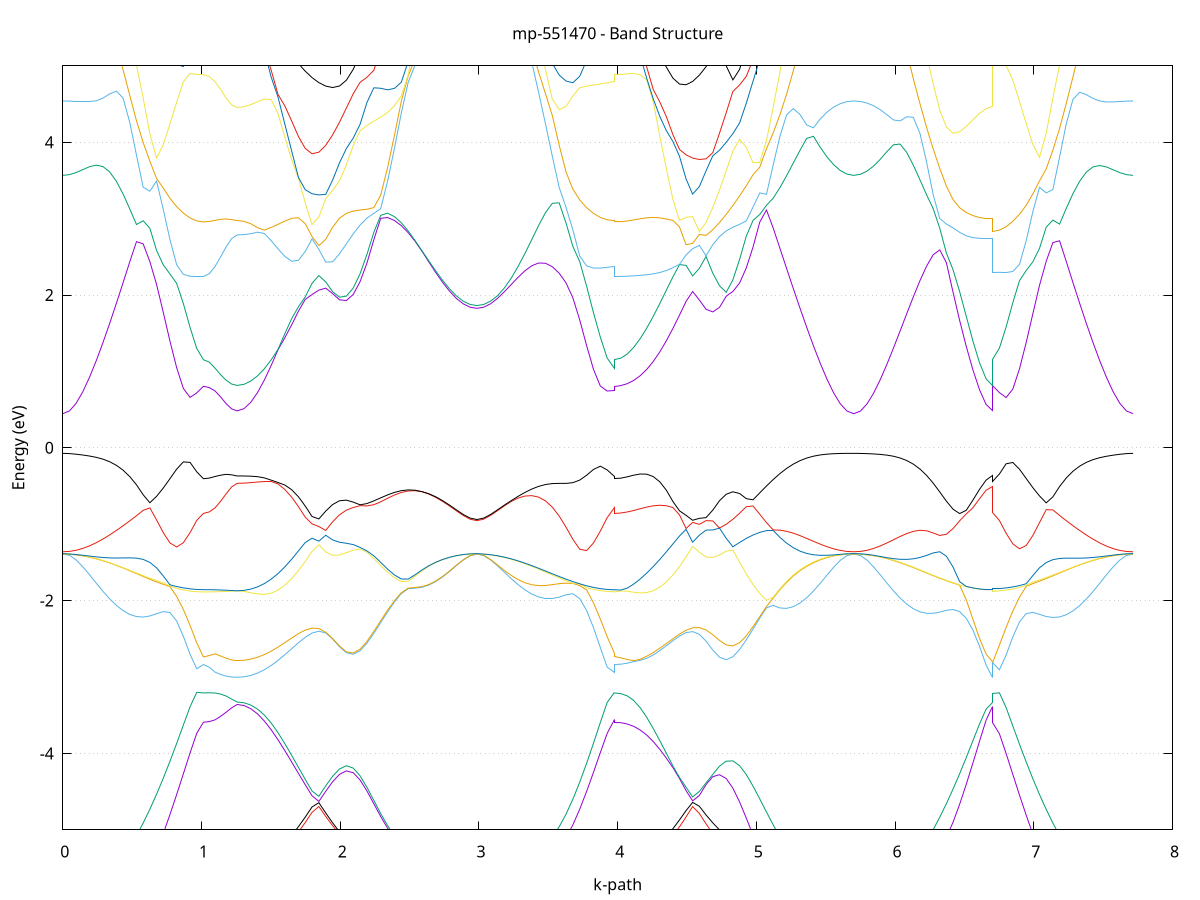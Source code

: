 set title 'mp-551470 - Band Structure'
set xlabel 'k-path'
set ylabel 'Energy (eV)'
set grid y
set yrange [-5:5]
set terminal png size 800,600
set output 'mp-551470_bands_gnuplot.png'
plot '-' using 1:2 with lines notitle, '-' using 1:2 with lines notitle, '-' using 1:2 with lines notitle, '-' using 1:2 with lines notitle, '-' using 1:2 with lines notitle, '-' using 1:2 with lines notitle, '-' using 1:2 with lines notitle, '-' using 1:2 with lines notitle, '-' using 1:2 with lines notitle, '-' using 1:2 with lines notitle, '-' using 1:2 with lines notitle, '-' using 1:2 with lines notitle, '-' using 1:2 with lines notitle, '-' using 1:2 with lines notitle, '-' using 1:2 with lines notitle, '-' using 1:2 with lines notitle, '-' using 1:2 with lines notitle, '-' using 1:2 with lines notitle, '-' using 1:2 with lines notitle, '-' using 1:2 with lines notitle, '-' using 1:2 with lines notitle, '-' using 1:2 with lines notitle, '-' using 1:2 with lines notitle, '-' using 1:2 with lines notitle, '-' using 1:2 with lines notitle, '-' using 1:2 with lines notitle, '-' using 1:2 with lines notitle, '-' using 1:2 with lines notitle, '-' using 1:2 with lines notitle, '-' using 1:2 with lines notitle, '-' using 1:2 with lines notitle, '-' using 1:2 with lines notitle, '-' using 1:2 with lines notitle, '-' using 1:2 with lines notitle, '-' using 1:2 with lines notitle, '-' using 1:2 with lines notitle, '-' using 1:2 with lines notitle, '-' using 1:2 with lines notitle, '-' using 1:2 with lines notitle, '-' using 1:2 with lines notitle, '-' using 1:2 with lines notitle, '-' using 1:2 with lines notitle, '-' using 1:2 with lines notitle, '-' using 1:2 with lines notitle, '-' using 1:2 with lines notitle, '-' using 1:2 with lines notitle, '-' using 1:2 with lines notitle, '-' using 1:2 with lines notitle, '-' using 1:2 with lines notitle, '-' using 1:2 with lines notitle, '-' using 1:2 with lines notitle, '-' using 1:2 with lines notitle, '-' using 1:2 with lines notitle, '-' using 1:2 with lines notitle, '-' using 1:2 with lines notitle, '-' using 1:2 with lines notitle, '-' using 1:2 with lines notitle, '-' using 1:2 with lines notitle
0.000000 -16.775089
0.048283 -16.773889
0.096567 -16.770289
0.144850 -16.764289
0.193134 -16.756089
0.241417 -16.745889
0.289700 -16.733789
0.337984 -16.720289
0.386267 -16.705589
0.434550 -16.690089
0.482834 -16.674089
0.531117 -16.657889
0.579401 -16.641989
0.627684 -16.626689
0.675967 -16.612289
0.724251 -16.599089
0.772534 -16.587489
0.820817 -16.577689
0.869101 -16.569789
0.917384 -16.563989
0.965668 -16.560489
1.013951 -16.559389
1.013951 -16.559389
1.055792 -16.559389
1.097634 -16.559489
1.097634 -16.559489
1.137478 -16.559389
1.177323 -16.559389
1.217168 -16.559389
1.257012 -16.559389
1.257012 -16.559389
1.306094 -16.558989
1.355175 -16.557789
1.404257 -16.555989
1.453338 -16.553489
1.502420 -16.550589
1.551501 -16.547489
1.600583 -16.544189
1.649664 -16.541189
1.698746 -16.538489
1.747827 -16.536489
1.796909 -16.535289
1.845990 -16.535189
1.845990 -16.535189
1.895530 -16.536389
1.945070 -16.538989
1.994610 -16.543189
2.044150 -16.549089
2.093690 -16.556689
2.143230 -16.566089
2.192770 -16.577089
2.242310 -16.589589
2.291850 -16.603489
2.341390 -16.618589
2.390930 -16.634589
2.440470 -16.651089
2.490010 -16.667889
2.539550 -16.684489
2.589089 -16.700789
2.638629 -16.716089
2.688169 -16.730189
2.737709 -16.742889
2.787249 -16.753689
2.836789 -16.762289
2.886329 -16.768689
2.935869 -16.772489
2.985409 -16.773789
2.985409 -16.773789
3.034825 -16.772489
3.084241 -16.768689
3.133658 -16.762289
3.183074 -16.753589
3.232490 -16.742789
3.281906 -16.730189
3.331322 -16.715989
3.380738 -16.700689
3.430155 -16.684489
3.479571 -16.667989
3.528987 -16.651389
3.578403 -16.635189
3.627819 -16.619789
3.677235 -16.605489
3.726652 -16.592689
3.776068 -16.581689
3.825484 -16.572589
3.874900 -16.565789
3.924316 -16.561389
3.973732 -16.559489
3.973732 -16.559389
4.020964 -16.558989
4.068197 -16.557889
4.115429 -16.556189
4.162661 -16.553889
4.209893 -16.551189
4.257125 -16.548189
4.304357 -16.545089
4.351589 -16.542089
4.398821 -16.539389
4.446053 -16.537189
4.493285 -16.535689
4.540517 -16.535089
4.540517 -16.535089
4.588918 -16.535589
4.637318 -16.537489
4.685719 -16.540889
4.734119 -16.545689
4.782520 -16.552289
4.830920 -16.560389
4.879321 -16.570189
4.927721 -16.581489
4.976122 -16.594289
5.024522 -16.608389
5.072923 -16.623489
5.121323 -16.639289
5.169724 -16.655589
5.218124 -16.672089
5.266525 -16.688489
5.314925 -16.704289
5.363326 -16.719189
5.411726 -16.732989
5.460127 -16.745289
5.508527 -16.755689
5.556928 -16.763989
5.605328 -16.770189
5.653729 -16.773889
5.702129 -16.775089
5.702129 -16.775089
5.749840 -16.773889
5.797551 -16.770289
5.845262 -16.764389
5.892973 -16.756289
5.940684 -16.746189
5.988395 -16.734289
6.036106 -16.720989
6.083817 -16.706489
6.131528 -16.691089
6.179238 -16.675189
6.226949 -16.659189
6.274660 -16.643389
6.322371 -16.628289
6.370082 -16.613989
6.417793 -16.600889
6.465504 -16.589389
6.513215 -16.579589
6.560926 -16.571689
6.608637 -16.565989
6.656348 -16.562489
6.704059 -16.561389
6.704059 -16.561389
6.752242 -16.562489
6.800425 -16.565989
6.848607 -16.571689
6.896790 -16.579489
6.944973 -16.589289
6.993156 -16.600789
7.041339 -16.613789
7.089522 -16.628089
7.137705 -16.643289
7.185888 -16.659089
7.234071 -16.675089
7.282254 -16.690889
7.330436 -16.706289
7.378619 -16.720889
7.426802 -16.734189
7.474985 -16.746089
7.523168 -16.756189
7.571351 -16.764389
7.619534 -16.770289
7.667717 -16.773889
7.715900 -16.775089
e
0.000000 -16.772289
0.048283 -16.771089
0.096567 -16.767489
0.144850 -16.761589
0.193134 -16.753589
0.241417 -16.743589
0.289700 -16.731889
0.337984 -16.718589
0.386267 -16.704189
0.434550 -16.688889
0.482834 -16.673189
0.531117 -16.657189
0.579401 -16.641489
0.627684 -16.626389
0.675967 -16.612089
0.724251 -16.599089
0.772534 -16.587389
0.820817 -16.577489
0.869101 -16.569589
0.917384 -16.563889
0.965668 -16.560289
1.013951 -16.559189
1.013951 -16.559189
1.055792 -16.559189
1.097634 -16.559289
1.097634 -16.559289
1.137478 -16.559189
1.177323 -16.559189
1.217168 -16.559189
1.257012 -16.559089
1.257012 -16.559089
1.306094 -16.558689
1.355175 -16.557589
1.404257 -16.555789
1.453338 -16.553389
1.502420 -16.550489
1.551501 -16.547389
1.600583 -16.544189
1.649664 -16.541189
1.698746 -16.538489
1.747827 -16.536389
1.796909 -16.535289
1.845990 -16.535089
1.845990 -16.535089
1.895530 -16.536289
1.945070 -16.538989
1.994610 -16.543189
2.044150 -16.549089
2.093690 -16.556689
2.143230 -16.565989
2.192770 -16.576889
2.242310 -16.589389
2.291850 -16.603289
2.341390 -16.618389
2.390930 -16.634289
2.440470 -16.650789
2.490010 -16.667589
2.539550 -16.684189
2.589089 -16.700389
2.638629 -16.715789
2.688169 -16.729889
2.737709 -16.742489
2.787249 -16.753389
2.836789 -16.761989
2.886329 -16.768389
2.935869 -16.772189
2.985409 -16.773489
2.985409 -16.773489
3.034825 -16.772189
3.084241 -16.768389
3.133658 -16.761989
3.183074 -16.753289
3.232490 -16.742489
3.281906 -16.729889
3.331322 -16.715689
3.380738 -16.700389
3.430155 -16.684189
3.479571 -16.667589
3.528987 -16.650989
3.578403 -16.634889
3.627819 -16.619489
3.677235 -16.605189
3.726652 -16.592389
3.776068 -16.581289
3.825484 -16.572289
3.874900 -16.565589
3.924316 -16.561189
3.973732 -16.559289
3.973732 -16.559189
4.020964 -16.558789
4.068197 -16.557689
4.115429 -16.555989
4.162661 -16.553789
4.209893 -16.551089
4.257125 -16.548089
4.304357 -16.545089
4.351589 -16.542089
4.398821 -16.539389
4.446053 -16.537189
4.493285 -16.535689
4.540517 -16.535089
4.540517 -16.535089
4.588918 -16.535589
4.637318 -16.537389
4.685719 -16.540789
4.734119 -16.545589
4.782520 -16.552089
4.830920 -16.560189
4.879321 -16.569989
4.927721 -16.581289
4.976122 -16.593989
5.024522 -16.607989
5.072923 -16.622889
5.121323 -16.638589
5.169724 -16.654789
5.218124 -16.671089
5.266525 -16.687089
5.314925 -16.702689
5.363326 -16.717389
5.411726 -16.730889
5.460127 -16.742889
5.508527 -16.753089
5.556928 -16.761389
5.605328 -16.767389
5.653729 -16.770989
5.702129 -16.772289
5.702129 -16.772289
5.749840 -16.771089
5.797551 -16.767489
5.845262 -16.761689
5.892973 -16.753789
5.940684 -16.743889
5.988395 -16.732189
6.036106 -16.719089
6.083817 -16.704789
6.131528 -16.689689
6.179238 -16.673989
6.226949 -16.658189
6.274660 -16.642589
6.322371 -16.627589
6.370082 -16.613489
6.417793 -16.600589
6.465504 -16.589089
6.513215 -16.579289
6.560926 -16.571489
6.608637 -16.565789
6.656348 -16.562389
6.704059 -16.561189
6.704059 -16.561189
6.752242 -16.562389
6.800425 -16.565889
6.848607 -16.571589
6.896790 -16.579389
6.944973 -16.589189
6.993156 -16.600689
7.041339 -16.613689
7.089522 -16.627789
7.137705 -16.642789
7.185888 -16.658389
7.234071 -16.674089
7.282254 -16.689789
7.330436 -16.704889
7.378619 -16.719089
7.426802 -16.732289
7.474985 -16.743889
7.523168 -16.753789
7.571351 -16.761689
7.619534 -16.767489
7.667717 -16.771089
7.715900 -16.772289
e
0.000000 -10.629989
0.048283 -10.628389
0.096567 -10.623689
0.144850 -10.617389
0.193134 -10.612589
0.241417 -10.611389
0.289700 -10.613089
0.337984 -10.616689
0.386267 -10.621789
0.434550 -10.628289
0.482834 -10.635889
0.531117 -10.644389
0.579401 -10.653389
0.627684 -10.662689
0.675967 -10.671689
0.724251 -10.680189
0.772534 -10.687989
0.820817 -10.694589
0.869101 -10.699989
0.917384 -10.703989
0.965668 -10.706389
1.013951 -10.707289
1.013951 -10.707289
1.055792 -10.707289
1.097634 -10.707589
1.097634 -10.707589
1.137478 -10.707989
1.177323 -10.708389
1.217168 -10.708689
1.257012 -10.708789
1.257012 -10.708789
1.306094 -10.706389
1.355175 -10.699189
1.404257 -10.687789
1.453338 -10.672789
1.502420 -10.655489
1.551501 -10.637489
1.600583 -10.620989
1.649664 -10.608489
1.698746 -10.600389
1.747827 -10.595089
1.796909 -10.590789
1.845990 -10.586689
1.845990 -10.586689
1.895530 -10.583189
1.945070 -10.582589
1.994610 -10.584989
2.044150 -10.588089
2.093690 -10.590489
2.143230 -10.591589
2.192770 -10.591489
2.242310 -10.590489
2.291850 -10.589089
2.341390 -10.587589
2.390930 -10.585889
2.440470 -10.585489
2.490010 -10.585589
2.539550 -10.585789
2.589089 -10.586289
2.638629 -10.587289
2.688169 -10.591289
2.737709 -10.598689
2.787249 -10.606689
2.836789 -10.614389
2.886329 -10.620889
2.935869 -10.625389
2.985409 -10.626989
2.985409 -10.626989
3.034825 -10.625289
3.084241 -10.620589
3.133658 -10.614389
3.183074 -10.609589
3.232490 -10.607589
3.281906 -10.608389
3.331322 -10.613089
3.380738 -10.619689
3.430155 -10.627489
3.479571 -10.636389
3.528987 -10.645889
3.578403 -10.655789
3.627819 -10.665589
3.677235 -10.675089
3.726652 -10.683889
3.776068 -10.691589
3.825484 -10.697989
3.874900 -10.702889
3.924316 -10.706089
3.973732 -10.707589
3.973732 -10.707289
4.020964 -10.705089
4.068197 -10.698789
4.115429 -10.688689
4.162661 -10.675089
4.209893 -10.658789
4.257125 -10.640589
4.304357 -10.621689
4.351589 -10.604289
4.398821 -10.591189
4.446053 -10.584689
4.493285 -10.584189
4.540517 -10.587189
4.540517 -10.587189
4.588918 -10.591889
4.637318 -10.597089
4.685719 -10.601989
4.734119 -10.605889
4.782520 -10.608589
4.830920 -10.609589
4.879321 -10.609089
4.927721 -10.607189
4.976122 -10.604189
5.024522 -10.600689
5.072923 -10.597089
5.121323 -10.593589
5.169724 -10.590289
5.218124 -10.587389
5.266525 -10.586089
5.314925 -10.587989
5.363326 -10.591489
5.411726 -10.595689
5.460127 -10.600889
5.508527 -10.608289
5.556928 -10.616589
5.605328 -10.623589
5.653729 -10.628289
5.702129 -10.629989
5.702129 -10.629989
5.749840 -10.628389
5.797551 -10.623889
5.845262 -10.618489
5.892973 -10.615389
5.940684 -10.615189
5.988395 -10.616989
6.036106 -10.620089
6.083817 -10.624289
6.131528 -10.629689
6.179238 -10.636389
6.226949 -10.644289
6.274660 -10.653189
6.322371 -10.662589
6.370082 -10.671889
6.417793 -10.680689
6.465504 -10.688689
6.513215 -10.695589
6.560926 -10.701189
6.608637 -10.705289
6.656348 -10.707789
6.704059 -10.708689
6.704059 -10.707189
6.752242 -10.706389
6.800425 -10.704089
6.848607 -10.700289
6.896790 -10.695089
6.944973 -10.688589
6.993156 -10.681189
7.041339 -10.672989
7.089522 -10.664289
7.137705 -10.655389
7.185888 -10.646789
7.234071 -10.638589
7.282254 -10.631389
7.330436 -10.625289
7.378619 -10.620389
7.426802 -10.616789
7.474985 -10.614689
7.523168 -10.614789
7.571351 -10.618189
7.619534 -10.623889
7.667717 -10.628389
7.715900 -10.629989
e
0.000000 -10.622489
0.048283 -10.621089
0.096567 -10.617089
0.144850 -10.611389
0.193134 -10.605489
0.241417 -10.601789
0.289700 -10.601089
0.337984 -10.602789
0.386267 -10.605989
0.434550 -10.610589
0.482834 -10.616189
0.531117 -10.622589
0.579401 -10.629789
0.627684 -10.638389
0.675967 -10.649289
0.724251 -10.659489
0.772534 -10.668789
0.820817 -10.676889
0.869101 -10.683289
0.917384 -10.688089
0.965668 -10.690989
1.013951 -10.691989
1.013951 -10.691989
1.055792 -10.691889
1.097634 -10.691489
1.097634 -10.691489
1.137478 -10.690889
1.177323 -10.689989
1.217168 -10.689289
1.257012 -10.688989
1.257012 -10.688989
1.306094 -10.686289
1.355175 -10.678489
1.404257 -10.666089
1.453338 -10.649989
1.502420 -10.630989
1.551501 -10.610089
1.600583 -10.588789
1.649664 -10.572989
1.698746 -10.567889
1.747827 -10.565089
1.796909 -10.563289
1.845990 -10.562589
1.845990 -10.562589
1.895530 -10.562989
1.945070 -10.564589
1.994610 -10.566789
2.044150 -10.569289
2.093690 -10.571689
2.143230 -10.574189
2.192770 -10.576989
2.242310 -10.579989
2.291850 -10.582489
2.341390 -10.584189
2.390930 -10.585089
2.440470 -10.583889
2.490010 -10.581689
2.539550 -10.580389
2.589089 -10.581089
2.638629 -10.584989
2.688169 -10.590689
2.737709 -10.598389
2.787249 -10.606289
2.836789 -10.613489
2.886329 -10.619589
2.935869 -10.623789
2.985409 -10.625389
2.985409 -10.625389
3.034825 -10.623689
3.084241 -10.619189
3.133658 -10.612889
3.183074 -10.607289
3.232490 -10.605789
3.281906 -10.607489
3.331322 -10.609589
3.380738 -10.612989
3.430155 -10.617789
3.479571 -10.623989
3.528987 -10.631389
3.578403 -10.639889
3.627819 -10.648989
3.677235 -10.658189
3.726652 -10.666989
3.776068 -10.674989
3.825484 -10.681689
3.874900 -10.686789
3.924316 -10.690089
3.973732 -10.691489
3.973732 -10.691989
4.020964 -10.689389
4.068197 -10.681489
4.115429 -10.668589
4.162661 -10.651089
4.209893 -10.629489
4.257125 -10.611489
4.304357 -10.594489
4.351589 -10.580789
4.398821 -10.572089
4.446053 -10.567889
4.493285 -10.565789
4.540517 -10.564589
4.540517 -10.564589
4.588918 -10.563789
4.637318 -10.563289
4.685719 -10.563389
4.734119 -10.563989
4.782520 -10.565289
4.830920 -10.567389
4.879321 -10.570389
4.927721 -10.573889
4.976122 -10.577089
5.024522 -10.579289
5.072923 -10.580289
5.121323 -10.580289
5.169724 -10.579489
5.218124 -10.578289
5.266525 -10.579889
5.314925 -10.581389
5.363326 -10.583689
5.411726 -10.590689
5.460127 -10.599589
5.508527 -10.606689
5.556928 -10.612589
5.605328 -10.617689
5.653729 -10.621289
5.702129 -10.622489
5.702129 -10.622489
5.749840 -10.621289
5.797551 -10.617789
5.845262 -10.612989
5.892973 -10.608089
5.940684 -10.605589
5.988395 -10.605889
6.036106 -10.608489
6.083817 -10.612889
6.131528 -10.618789
6.179238 -10.625789
6.226949 -10.633289
6.274660 -10.641189
6.322371 -10.649389
6.370082 -10.657589
6.417793 -10.665489
6.465504 -10.672989
6.513215 -10.679489
6.560926 -10.684989
6.608637 -10.688989
6.656348 -10.691489
6.704059 -10.692389
6.704059 -10.695189
6.752242 -10.694289
6.800425 -10.691389
6.848607 -10.686789
6.896790 -10.680389
6.944973 -10.672589
6.993156 -10.663489
7.041339 -10.653389
7.089522 -10.642589
7.137705 -10.632489
7.185888 -10.625889
7.234071 -10.619889
7.282254 -10.614689
7.330436 -10.610389
7.378619 -10.607389
7.426802 -10.605689
7.474985 -10.605789
7.523168 -10.608389
7.571351 -10.613089
7.619534 -10.617789
7.667717 -10.621289
7.715900 -10.622489
e
0.000000 -10.595389
0.048283 -10.593789
0.096567 -10.588989
0.144850 -10.586389
0.193134 -10.581289
0.241417 -10.571589
0.289700 -10.566289
0.337984 -10.572989
0.386267 -10.582589
0.434550 -10.593089
0.482834 -10.603989
0.531117 -10.615389
0.579401 -10.626789
0.627684 -10.637189
0.675967 -10.645089
0.724251 -10.652989
0.772534 -10.660689
0.820817 -10.667789
0.869101 -10.673689
0.917384 -10.678189
0.965668 -10.680989
1.013951 -10.681889
1.013951 -10.681889
1.055792 -10.681589
1.097634 -10.680589
1.097634 -10.680589
1.137478 -10.679389
1.177323 -10.678289
1.217168 -10.677289
1.257012 -10.676889
1.257012 -10.676889
1.306094 -10.674289
1.355175 -10.666689
1.404257 -10.653989
1.453338 -10.636389
1.502420 -10.614389
1.551501 -10.589089
1.600583 -10.571689
1.649664 -10.562589
1.698746 -10.546789
1.747827 -10.545789
1.796909 -10.550189
1.845990 -10.555489
1.845990 -10.555489
1.895530 -10.559889
1.945070 -10.560289
1.994610 -10.556589
2.044150 -10.552289
2.093690 -10.559089
2.143230 -10.564289
2.192770 -10.567689
2.242310 -10.569889
2.291850 -10.571489
2.341390 -10.572589
2.390930 -10.572789
2.440470 -10.571989
2.490010 -10.570489
2.539550 -10.571789
2.589089 -10.575989
2.638629 -10.580089
2.688169 -10.584489
2.737709 -10.588189
2.787249 -10.591589
2.836789 -10.594389
2.886329 -10.596489
2.935869 -10.597689
2.985409 -10.598089
2.985409 -10.598089
3.034825 -10.596189
3.084241 -10.590689
3.133658 -10.587389
3.183074 -10.582289
3.232490 -10.574289
3.281906 -10.566989
3.331322 -10.571289
3.380738 -10.580689
3.430155 -10.591389
3.479571 -10.602689
3.528987 -10.614289
3.578403 -10.625889
3.627819 -10.636989
3.677235 -10.647289
3.726652 -10.656589
3.776068 -10.664689
3.825484 -10.671289
3.874900 -10.676189
3.924316 -10.679389
3.973732 -10.680589
3.973732 -10.681889
4.020964 -10.679489
4.068197 -10.672289
4.115429 -10.660989
4.162661 -10.646289
4.209893 -10.629389
4.257125 -10.604889
4.304357 -10.579989
4.351589 -10.569089
4.398821 -10.566889
4.446053 -10.564089
4.493285 -10.559689
4.540517 -10.554389
4.540517 -10.554389
4.588918 -10.548489
4.637318 -10.542389
4.685719 -10.537289
4.734119 -10.540389
4.782520 -10.546489
4.830920 -10.551989
4.879321 -10.556089
4.927721 -10.558889
4.976122 -10.561589
5.024522 -10.563189
5.072923 -10.564889
5.121323 -10.568489
5.169724 -10.572689
5.218124 -10.576789
5.266525 -10.577689
5.314925 -10.578789
5.363326 -10.582989
5.411726 -10.587189
5.460127 -10.590589
5.508527 -10.592889
5.556928 -10.594289
5.605328 -10.595089
5.653729 -10.595289
5.702129 -10.595389
5.702129 -10.595389
5.749840 -10.594989
5.797551 -10.593889
5.845262 -10.590789
5.892973 -10.583589
5.940684 -10.573289
5.988395 -10.568889
6.036106 -10.575089
6.083817 -10.584089
6.131528 -10.593789
6.179238 -10.603889
6.226949 -10.614189
6.274660 -10.624389
6.322371 -10.634389
6.370082 -10.643889
6.417793 -10.652589
6.465504 -10.660289
6.513215 -10.666689
6.560926 -10.671789
6.608637 -10.675289
6.656348 -10.677189
6.704059 -10.677789
6.704059 -10.682089
6.752242 -10.681089
6.800425 -10.678289
6.848607 -10.673789
6.896790 -10.667889
6.944973 -10.660989
6.993156 -10.653789
7.041339 -10.646589
7.089522 -10.639389
7.137705 -10.631289
7.185888 -10.619989
7.234071 -10.608689
7.282254 -10.597789
7.330436 -10.587289
7.378619 -10.577589
7.426802 -10.569989
7.474985 -10.573689
7.523168 -10.584589
7.571351 -10.590989
7.619534 -10.593789
7.667717 -10.594989
7.715900 -10.595389
e
0.000000 -10.591389
0.048283 -10.589489
0.096567 -10.588189
0.144850 -10.581689
0.193134 -10.577189
0.241417 -10.569689
0.289700 -10.559589
0.337984 -10.560389
0.386267 -10.567789
0.434550 -10.577589
0.482834 -10.588389
0.531117 -10.599689
0.579401 -10.611189
0.627684 -10.622389
0.675967 -10.632789
0.724251 -10.642089
0.772534 -10.649989
0.820817 -10.656489
0.869101 -10.661389
0.917384 -10.664989
0.965668 -10.667089
1.013951 -10.667789
1.013951 -10.667789
1.055792 -10.668089
1.097634 -10.668989
1.097634 -10.668989
1.137478 -10.670389
1.177323 -10.671889
1.217168 -10.673289
1.257012 -10.673889
1.257012 -10.673889
1.306094 -10.671289
1.355175 -10.663489
1.404257 -10.650789
1.453338 -10.633489
1.502420 -10.612289
1.551501 -10.587989
1.600583 -10.562789
1.649664 -10.546989
1.698746 -10.544189
1.747827 -10.534889
1.796909 -10.528989
1.845990 -10.528189
1.845990 -10.528189
1.895530 -10.531389
1.945070 -10.537389
1.994610 -10.544789
2.044150 -10.551689
2.093690 -10.548689
2.143230 -10.551089
2.192770 -10.556689
2.242310 -10.560789
2.291850 -10.562589
2.341390 -10.562889
2.390930 -10.563489
2.440470 -10.565189
2.490010 -10.568089
2.539550 -10.568789
2.589089 -10.570589
2.638629 -10.577989
2.688169 -10.584189
2.737709 -10.586589
2.787249 -10.587489
2.836789 -10.588089
2.886329 -10.588489
2.935869 -10.589989
2.985409 -10.591789
2.985409 -10.591789
3.034825 -10.591389
3.084241 -10.590189
3.133658 -10.581689
3.183074 -10.574789
3.232490 -10.564389
3.281906 -10.560489
3.331322 -10.564489
3.380738 -10.573089
3.430155 -10.583389
3.479571 -10.594289
3.528987 -10.605289
3.578403 -10.616189
3.627819 -10.626589
3.677235 -10.636289
3.726652 -10.645089
3.776068 -10.652689
3.825484 -10.658989
3.874900 -10.663889
3.924316 -10.667289
3.973732 -10.668989
3.973732 -10.667789
4.020964 -10.665589
4.068197 -10.658689
4.115429 -10.647389
4.162661 -10.631789
4.209893 -10.612089
4.257125 -10.589489
4.304357 -10.565789
4.351589 -10.546789
4.398821 -10.536689
4.446053 -10.530789
4.493285 -10.527489
4.540517 -10.526389
4.540517 -10.526389
4.588918 -10.527289
4.637318 -10.530189
4.685719 -10.534689
4.734119 -10.535189
4.782520 -10.537989
4.830920 -10.544589
4.879321 -10.552089
4.927721 -10.557989
4.976122 -10.560789
5.024522 -10.562089
5.072923 -10.562889
5.121323 -10.563389
5.169724 -10.563789
5.218124 -10.564389
5.266525 -10.565889
5.314925 -10.569889
5.363326 -10.575289
5.411726 -10.579189
5.460127 -10.582489
5.508527 -10.585489
5.556928 -10.587989
5.605328 -10.589889
5.653729 -10.590989
5.702129 -10.591389
5.702129 -10.591389
5.749840 -10.590689
5.797551 -10.588689
5.845262 -10.585389
5.892973 -10.579789
5.940684 -10.570389
5.988395 -10.560989
6.036106 -10.564789
6.083817 -10.572689
6.131528 -10.582289
6.179238 -10.592689
6.226949 -10.603489
6.274660 -10.614489
6.322371 -10.625289
6.370082 -10.635689
6.417793 -10.645289
6.465504 -10.653989
6.513215 -10.661489
6.560926 -10.667689
6.608637 -10.672389
6.656348 -10.675389
6.704059 -10.676589
6.704059 -10.671489
6.752242 -10.670789
6.800425 -10.668789
6.848607 -10.665389
6.896790 -10.660589
6.944973 -10.654289
6.993156 -10.646289
7.041339 -10.636589
7.089522 -10.625989
7.137705 -10.614689
7.185888 -10.603189
7.234071 -10.591889
7.282254 -10.581089
7.330436 -10.571289
7.378619 -10.563189
7.426802 -10.560389
7.474985 -10.570889
7.523168 -10.579189
7.571351 -10.585289
7.619534 -10.588789
7.667717 -10.590689
7.715900 -10.591389
e
0.000000 -10.588589
0.048283 -10.588589
0.096567 -10.584089
0.144850 -10.580989
0.193134 -10.570189
0.241417 -10.556889
0.289700 -10.554789
0.337984 -10.542489
0.386267 -10.531789
0.434550 -10.525189
0.482834 -10.522189
0.531117 -10.522789
0.579401 -10.526589
0.627684 -10.532489
0.675967 -10.539189
0.724251 -10.546089
0.772534 -10.552489
0.820817 -10.558189
0.869101 -10.562989
0.917384 -10.566489
0.965668 -10.568589
1.013951 -10.569389
1.013951 -10.569389
1.055792 -10.571689
1.097634 -10.576389
1.097634 -10.576389
1.137478 -10.580889
1.177323 -10.584389
1.217168 -10.586689
1.257012 -10.587389
1.257012 -10.587389
1.306094 -10.586989
1.355175 -10.585789
1.404257 -10.583789
1.453338 -10.581189
1.502420 -10.578089
1.551501 -10.574389
1.600583 -10.559789
1.649664 -10.531189
1.698746 -10.505689
1.747827 -10.482289
1.796909 -10.475989
1.845990 -10.474089
1.845990 -10.474089
1.895530 -10.474089
1.945070 -10.488089
1.994610 -10.505689
2.044150 -10.520989
2.093690 -10.532789
2.143230 -10.538589
2.192770 -10.542889
2.242310 -10.545989
2.291850 -10.545789
2.341390 -10.543789
2.390930 -10.542189
2.440470 -10.542989
2.490010 -10.547689
2.539550 -10.554589
2.589089 -10.558689
2.638629 -10.556789
2.688169 -10.553289
2.737709 -10.551189
2.787249 -10.560589
2.836789 -10.573989
2.886329 -10.583789
2.935869 -10.588289
2.985409 -10.588489
2.985409 -10.588489
3.034825 -10.586689
3.084241 -10.581789
3.133658 -10.580389
3.183074 -10.569489
3.232490 -10.554489
3.281906 -10.548889
3.331322 -10.546289
3.380738 -10.540589
3.430155 -10.537489
3.479571 -10.538089
3.528987 -10.541289
3.578403 -10.546289
3.627819 -10.551889
3.677235 -10.557489
3.726652 -10.562789
3.776068 -10.567389
3.825484 -10.571289
3.874900 -10.574189
3.924316 -10.575989
3.973732 -10.576389
3.973732 -10.569389
4.020964 -10.569189
4.068197 -10.568689
4.115429 -10.567989
4.162661 -10.567189
4.209893 -10.566489
4.257125 -10.565689
4.304357 -10.562889
4.351589 -10.544789
4.398821 -10.518889
4.446053 -10.502489
4.493285 -10.486889
4.540517 -10.475589
4.540517 -10.475589
4.588918 -10.475989
4.637318 -10.484289
4.685719 -10.495589
4.734119 -10.509589
4.782520 -10.522289
4.830920 -10.532189
4.879321 -10.539689
4.927721 -10.545989
4.976122 -10.551389
5.024522 -10.555489
5.072923 -10.556389
5.121323 -10.553689
5.169724 -10.550389
5.218124 -10.548589
5.266525 -10.549289
5.314925 -10.550689
5.363326 -10.550789
5.411726 -10.549189
5.460127 -10.548189
5.508527 -10.558389
5.556928 -10.571789
5.605328 -10.581289
5.653729 -10.586789
5.702129 -10.588589
5.702129 -10.588589
5.749840 -10.587289
5.797551 -10.582889
5.845262 -10.575089
5.892973 -10.564389
5.940684 -10.555889
5.988395 -10.555789
6.036106 -10.545689
6.083817 -10.539189
6.131528 -10.535689
6.179238 -10.535789
6.226949 -10.539089
6.274660 -10.544689
6.322371 -10.551489
6.370082 -10.558689
6.417793 -10.565789
6.465504 -10.572289
6.513215 -10.577989
6.560926 -10.582589
6.608637 -10.585989
6.656348 -10.588089
6.704059 -10.588789
6.704059 -10.567589
6.752242 -10.566889
6.800425 -10.564789
6.848607 -10.561389
6.896790 -10.556889
6.944973 -10.551389
6.993156 -10.545189
7.041339 -10.538589
7.089522 -10.532089
7.137705 -10.526389
7.185888 -10.522889
7.234071 -10.522589
7.282254 -10.525689
7.330436 -10.532289
7.378619 -10.543489
7.426802 -10.557189
7.474985 -10.556589
7.523168 -10.565589
7.571351 -10.575889
7.619534 -10.583189
7.667717 -10.587289
7.715900 -10.588589
e
0.000000 -10.585089
0.048283 -10.584889
0.096567 -10.583889
0.144850 -10.575089
0.193134 -10.563089
0.241417 -10.552289
0.289700 -10.541389
0.337984 -10.537489
0.386267 -10.528289
0.434550 -10.520489
0.482834 -10.517389
0.531117 -10.518389
0.579401 -10.521589
0.627684 -10.525689
0.675967 -10.530189
0.724251 -10.534589
0.772534 -10.538789
0.820817 -10.542389
0.869101 -10.545389
0.917384 -10.547489
0.965668 -10.548889
1.013951 -10.549289
1.013951 -10.549289
1.055792 -10.546689
1.097634 -10.541089
1.097634 -10.541089
1.137478 -10.535589
1.177323 -10.530989
1.217168 -10.527889
1.257012 -10.526789
1.257012 -10.526789
1.306094 -10.527389
1.355175 -10.529189
1.404257 -10.532389
1.453338 -10.536589
1.502420 -10.540889
1.551501 -10.543689
1.600583 -10.543189
1.649664 -10.530189
1.698746 -10.502889
1.747827 -10.481989
1.796909 -10.461989
1.845990 -10.455489
1.845990 -10.455489
1.895530 -10.469389
1.945070 -10.480189
1.994610 -10.497089
2.044150 -10.512589
2.093690 -10.525789
2.143230 -10.536089
2.192770 -10.540389
2.242310 -10.541689
2.291850 -10.542489
2.341390 -10.541989
2.390930 -10.539689
2.440470 -10.536789
2.490010 -10.536189
2.539550 -10.539089
2.589089 -10.542389
2.638629 -10.543489
2.688169 -10.542489
2.737709 -10.542689
2.787249 -10.552189
2.836789 -10.564589
2.886329 -10.574189
2.935869 -10.579889
2.985409 -10.581789
2.985409 -10.581789
3.034825 -10.581889
3.084241 -10.581089
3.133658 -10.572089
3.183074 -10.559889
3.232490 -10.549289
3.281906 -10.542389
3.331322 -10.528289
3.380738 -10.514089
3.430155 -10.503889
3.479571 -10.499289
3.528987 -10.499889
3.578403 -10.503989
3.627819 -10.509889
3.677235 -10.516389
3.726652 -10.522889
3.776068 -10.528689
3.825484 -10.533489
3.874900 -10.537289
3.924316 -10.539789
3.973732 -10.541089
3.973732 -10.549289
4.020964 -10.548989
4.068197 -10.547989
4.115429 -10.546389
4.162661 -10.544389
4.209893 -10.541989
4.257125 -10.538989
4.304357 -10.534289
4.351589 -10.523089
4.398821 -10.512589
4.446053 -10.488789
4.493285 -10.465989
4.540517 -10.452589
4.540517 -10.452589
4.588918 -10.456789
4.637318 -10.472489
4.685719 -10.486489
4.734119 -10.498989
4.782520 -10.511289
4.830920 -10.520689
4.879321 -10.526689
4.927721 -10.529389
4.976122 -10.529089
5.024522 -10.526389
5.072923 -10.523089
5.121323 -10.522589
5.169724 -10.528289
5.218124 -10.537189
5.266525 -10.545489
5.314925 -10.549689
5.363326 -10.549489
5.411726 -10.547089
5.460127 -10.545889
5.508527 -10.556589
5.556928 -10.568389
5.605328 -10.577589
5.653729 -10.583189
5.702129 -10.585089
5.702129 -10.585089
5.749840 -10.583589
5.797551 -10.578889
5.845262 -10.570789
5.892973 -10.559589
5.940684 -10.551189
5.988395 -10.546089
6.036106 -10.536189
6.083817 -10.521189
6.131528 -10.508889
6.179238 -10.501489
6.226949 -10.498889
6.274660 -10.499789
6.322371 -10.502689
6.370082 -10.506389
6.417793 -10.510489
6.465504 -10.514489
6.513215 -10.518189
6.560926 -10.521289
6.608637 -10.523589
6.656348 -10.525089
6.704059 -10.525589
6.704059 -10.551889
6.752242 -10.551389
6.800425 -10.549989
6.848607 -10.547689
6.896790 -10.544589
6.944973 -10.540789
6.993156 -10.536489
7.041339 -10.531789
7.089522 -10.527189
7.137705 -10.522989
7.185888 -10.519589
7.234071 -10.518489
7.282254 -10.521489
7.330436 -10.529489
7.378619 -10.539189
7.426802 -10.544789
7.474985 -10.552689
7.523168 -10.558389
7.571351 -10.570089
7.619534 -10.578589
7.667717 -10.583589
7.715900 -10.585089
e
0.000000 -10.548889
0.048283 -10.547589
0.096567 -10.544089
0.144850 -10.541589
0.193134 -10.545989
0.241417 -10.548189
0.289700 -10.540889
0.337984 -10.524789
0.386267 -10.507989
0.434550 -10.492989
0.482834 -10.483189
0.531117 -10.480989
0.579401 -10.483889
0.627684 -10.489089
0.675967 -10.494989
0.724251 -10.500989
0.772534 -10.506589
0.820817 -10.511489
0.869101 -10.515489
0.917384 -10.518389
0.965668 -10.520189
1.013951 -10.520789
1.013951 -10.520789
1.055792 -10.519989
1.097634 -10.517889
1.097634 -10.517889
1.137478 -10.514589
1.177323 -10.510189
1.217168 -10.505089
1.257012 -10.501189
1.257012 -10.501189
1.306094 -10.501689
1.355175 -10.502889
1.404257 -10.504189
1.453338 -10.504989
1.502420 -10.505089
1.551501 -10.504489
1.600583 -10.502489
1.649664 -10.497289
1.698746 -10.490089
1.747827 -10.477089
1.796909 -10.457489
1.845990 -10.452089
1.845990 -10.452089
1.895530 -10.463189
1.945070 -10.472489
1.994610 -10.472189
2.044150 -10.478489
2.093690 -10.481189
2.143230 -10.479689
2.192770 -10.474489
2.242310 -10.467089
2.291850 -10.467089
2.341390 -10.478789
2.390930 -10.489789
2.440470 -10.498889
2.490010 -10.504589
2.539550 -10.507589
2.589089 -10.511589
2.638629 -10.517389
2.688169 -10.523989
2.737709 -10.538489
2.787249 -10.542489
2.836789 -10.540589
2.886329 -10.540589
2.935869 -10.542689
2.985409 -10.543589
2.985409 -10.543589
3.034825 -10.542489
3.084241 -10.539289
3.133658 -10.539789
3.183074 -10.544089
3.232490 -10.544989
3.281906 -10.537389
3.331322 -10.519089
3.380738 -10.501889
3.430155 -10.488889
3.479571 -10.482889
3.528987 -10.482989
3.578403 -10.486589
3.627819 -10.491689
3.677235 -10.497389
3.726652 -10.502889
3.776068 -10.507789
3.825484 -10.511889
3.874900 -10.514989
3.924316 -10.516989
3.973732 -10.517889
3.973732 -10.520789
4.020964 -10.521289
4.068197 -10.522789
4.115429 -10.524889
4.162661 -10.527089
4.209893 -10.528689
4.257125 -10.529189
4.304357 -10.527689
4.351589 -10.522889
4.398821 -10.501789
4.446053 -10.478789
4.493285 -10.459589
4.540517 -10.452089
4.540517 -10.452089
4.588918 -10.456689
4.637318 -10.468089
4.685719 -10.484189
4.734119 -10.492689
4.782520 -10.492189
4.830920 -10.487289
4.879321 -10.480689
4.927721 -10.473989
4.976122 -10.470389
5.024522 -10.480089
5.072923 -10.489589
5.121323 -10.495189
5.169724 -10.493889
5.218124 -10.494689
5.266525 -10.498489
5.314925 -10.506789
5.363326 -10.514189
5.411726 -10.523789
5.460127 -10.538089
5.508527 -10.541089
5.556928 -10.542089
5.605328 -10.545189
5.653729 -10.547889
5.702129 -10.548889
5.702129 -10.548889
5.749840 -10.547889
5.797551 -10.545589
5.845262 -10.545489
5.892973 -10.549489
5.940684 -10.545189
5.988395 -10.535589
6.036106 -10.519189
6.083817 -10.502789
6.131528 -10.488089
6.179238 -10.477089
6.226949 -10.471089
6.274660 -10.470789
6.322371 -10.474089
6.370082 -10.478389
6.417793 -10.482989
6.465504 -10.487189
6.513215 -10.490989
6.560926 -10.494089
6.608637 -10.496289
6.656348 -10.497689
6.704059 -10.498189
6.704059 -10.517289
6.752242 -10.516689
6.800425 -10.514889
6.848607 -10.511989
6.896790 -10.507989
6.944973 -10.503089
6.993156 -10.497589
7.041339 -10.491489
7.089522 -10.485589
7.137705 -10.480289
7.185888 -10.477489
7.234071 -10.479989
7.282254 -10.490089
7.330436 -10.504889
7.378619 -10.521189
7.426802 -10.537289
7.474985 -10.543589
7.523168 -10.550189
7.571351 -10.545689
7.619534 -10.545489
7.667717 -10.547889
7.715900 -10.548889
e
0.000000 -10.537789
0.048283 -10.537189
0.096567 -10.536289
0.144850 -10.535189
0.193134 -10.532989
0.241417 -10.537389
0.289700 -10.531189
0.337984 -10.512989
0.386267 -10.495189
0.434550 -10.480589
0.482834 -10.470389
0.531117 -10.463189
0.579401 -10.458989
0.627684 -10.457789
0.675967 -10.458489
0.724251 -10.460389
0.772534 -10.462689
0.820817 -10.464989
0.869101 -10.466989
0.917384 -10.468589
0.965668 -10.469589
1.013951 -10.469889
1.013951 -10.469889
1.055792 -10.471089
1.097634 -10.474389
1.097634 -10.474389
1.137478 -10.479189
1.177323 -10.485089
1.217168 -10.491289
1.257012 -10.495589
1.257012 -10.495589
1.306094 -10.495989
1.355175 -10.496989
1.404257 -10.498389
1.453338 -10.499789
1.502420 -10.500789
1.551501 -10.500789
1.600583 -10.499389
1.649664 -10.495989
1.698746 -10.486289
1.747827 -10.470489
1.796909 -10.454889
1.845990 -10.447089
1.845990 -10.447089
1.895530 -10.454289
1.945070 -10.463589
1.994610 -10.469089
2.044150 -10.463889
2.093690 -10.457689
2.143230 -10.451089
2.192770 -10.444889
2.242310 -10.455389
2.291850 -10.463189
2.341390 -10.474789
2.390930 -10.484589
2.440470 -10.491389
2.490010 -10.495189
2.539550 -10.498489
2.589089 -10.503789
2.638629 -10.511289
2.688169 -10.522989
2.737709 -10.530789
2.787249 -10.533189
2.836789 -10.536889
2.886329 -10.540289
2.935869 -10.542589
2.985409 -10.543389
2.985409 -10.543389
3.034825 -10.542089
3.084241 -10.538889
3.133658 -10.534089
3.183074 -10.535989
3.232490 -10.541389
3.281906 -10.527989
3.331322 -10.509989
3.380738 -10.492489
3.430155 -10.476889
3.479571 -10.464989
3.528987 -10.458389
3.578403 -10.456389
3.627819 -10.457489
3.677235 -10.460189
3.726652 -10.463389
3.776068 -10.466689
3.825484 -10.469589
3.874900 -10.471989
3.924316 -10.473589
3.973732 -10.474389
3.973732 -10.469889
4.020964 -10.471089
4.068197 -10.474389
4.115429 -10.479089
4.162661 -10.484389
4.209893 -10.489089
4.257125 -10.492089
4.304357 -10.491989
4.351589 -10.487689
4.398821 -10.478789
4.446053 -10.466489
4.493285 -10.454889
4.540517 -10.447189
4.540517 -10.447189
4.588918 -10.452589
4.637318 -10.462189
4.685719 -10.466089
4.734119 -10.466989
4.782520 -10.465289
4.830920 -10.462289
4.879321 -10.460389
4.927721 -10.462889
4.976122 -10.468389
5.024522 -10.466789
5.072923 -10.472789
5.121323 -10.481589
5.169724 -10.489289
5.218124 -10.490689
5.266525 -10.498389
5.314925 -10.503289
5.363326 -10.511689
5.411726 -10.523189
5.460127 -10.536989
5.508527 -10.539489
5.556928 -10.537589
5.605328 -10.536889
5.653729 -10.537389
5.702129 -10.537789
5.702129 -10.537789
5.749840 -10.537389
5.797551 -10.536789
5.845262 -10.536389
5.892973 -10.538989
5.940684 -10.543289
5.988395 -10.528889
6.036106 -10.511289
6.083817 -10.493989
6.131528 -10.479589
6.179238 -10.471189
6.226949 -10.468689
6.274660 -10.468889
6.322371 -10.470589
6.370082 -10.473789
6.417793 -10.477789
6.465504 -10.481889
6.513215 -10.485689
6.560926 -10.488889
6.608637 -10.491289
6.656348 -10.492789
6.704059 -10.493289
6.704059 -10.468489
6.752242 -10.468189
6.800425 -10.467289
6.848607 -10.465789
6.896790 -10.463889
6.944973 -10.461689
6.993156 -10.459489
7.041339 -10.457789
7.089522 -10.457089
7.137705 -10.458289
7.185888 -10.462189
7.234071 -10.468589
7.282254 -10.477689
7.330436 -10.491689
7.378619 -10.509089
7.426802 -10.526889
7.474985 -10.541889
7.523168 -10.537889
7.571351 -10.536289
7.619534 -10.537189
7.667717 -10.537389
7.715900 -10.537789
e
0.000000 -10.530989
0.048283 -10.529389
0.096567 -10.526289
0.144850 -10.528189
0.193134 -10.526289
0.241417 -10.515289
0.289700 -10.501289
0.337984 -10.484889
0.386267 -10.466889
0.434550 -10.448789
0.482834 -10.431289
0.531117 -10.414489
0.579401 -10.397989
0.627684 -10.381989
0.675967 -10.366589
0.724251 -10.352189
0.772534 -10.338989
0.820817 -10.327589
0.869101 -10.318089
0.917384 -10.310689
0.965668 -10.305589
1.013951 -10.302789
1.013951 -10.302789
1.055792 -10.309989
1.097634 -10.315389
1.097634 -10.315389
1.137478 -10.318189
1.177323 -10.319389
1.217168 -10.319389
1.257012 -10.319189
1.257012 -10.319189
1.306094 -10.319589
1.355175 -10.321089
1.404257 -10.323989
1.453338 -10.329089
1.502420 -10.340789
1.551501 -10.356389
1.600583 -10.372189
1.649664 -10.387589
1.698746 -10.401289
1.747827 -10.411289
1.796909 -10.420989
1.845990 -10.430089
1.845990 -10.430089
1.895530 -10.420789
1.945070 -10.416289
1.994610 -10.416389
2.044150 -10.419889
2.093690 -10.426089
2.143230 -10.434389
2.192770 -10.444389
2.242310 -10.450989
2.291850 -10.459289
2.341390 -10.453689
2.390930 -10.456589
2.440470 -10.465789
2.490010 -10.475089
2.539550 -10.482489
2.589089 -10.488889
2.638629 -10.500689
2.688169 -10.513689
2.737709 -10.523989
2.787249 -10.530389
2.836789 -10.533389
2.886329 -10.535489
2.935869 -10.534889
2.985409 -10.534589
2.985409 -10.534589
3.034825 -10.532889
3.084241 -10.531889
3.133658 -10.530489
3.183074 -10.522489
3.232490 -10.510889
3.281906 -10.496589
3.331322 -10.479789
3.380738 -10.460789
3.430155 -10.441389
3.479571 -10.425289
3.528987 -10.410589
3.578403 -10.395789
3.627819 -10.380989
3.677235 -10.366689
3.726652 -10.353589
3.776068 -10.341989
3.825484 -10.332289
3.874900 -10.324589
3.924316 -10.318889
3.973732 -10.315389
3.973732 -10.302789
4.020964 -10.307389
4.068197 -10.315789
4.115429 -10.325389
4.162661 -10.335789
4.209893 -10.346389
4.257125 -10.356689
4.304357 -10.366189
4.351589 -10.379389
4.398821 -10.395689
4.446053 -10.410989
4.493285 -10.423989
4.540517 -10.430989
4.540517 -10.430989
4.588918 -10.426389
4.637318 -10.416389
4.685719 -10.410489
4.734119 -10.411589
4.782520 -10.417389
4.830920 -10.424189
4.879321 -10.429889
4.927721 -10.433689
4.976122 -10.443189
5.024522 -10.449789
5.072923 -10.453089
5.121323 -10.465289
5.169724 -10.477089
5.218124 -10.486589
5.266525 -10.485789
5.314925 -10.495289
5.363326 -10.505789
5.411726 -10.515489
5.460127 -10.523689
5.508527 -10.530089
5.556928 -10.532889
5.605328 -10.532389
5.653729 -10.531389
5.702129 -10.530989
5.702129 -10.530989
5.749840 -10.530989
5.797551 -10.531189
5.845262 -10.530989
5.892973 -10.524789
5.940684 -10.514589
5.988395 -10.501889
6.036106 -10.486789
6.083817 -10.469289
6.131528 -10.449989
6.179238 -10.429489
6.226949 -10.408389
6.274660 -10.391589
6.322371 -10.378989
6.370082 -10.366289
6.417793 -10.354589
6.465504 -10.344289
6.513215 -10.335789
6.560926 -10.329089
6.608637 -10.324289
6.656348 -10.321389
6.704059 -10.320389
6.704059 -10.306889
6.752242 -10.308389
6.800425 -10.312689
6.848607 -10.319489
6.896790 -10.328589
6.944973 -10.339789
6.993156 -10.352689
7.041339 -10.366989
7.089522 -10.382289
7.137705 -10.398289
7.185888 -10.414789
7.234071 -10.431789
7.282254 -10.449389
7.330436 -10.467289
7.378619 -10.484689
7.426802 -10.500489
7.474985 -10.513889
7.523168 -10.524589
7.571351 -10.530389
7.619534 -10.530489
7.667717 -10.530889
7.715900 -10.530989
e
0.000000 -10.528989
0.048283 -10.527389
0.096567 -10.525689
0.144850 -10.522089
0.193134 -10.514089
0.241417 -10.503089
0.289700 -10.489489
0.337984 -10.473389
0.386267 -10.454589
0.434550 -10.432989
0.482834 -10.412689
0.531117 -10.390989
0.579401 -10.370889
0.627684 -10.356189
0.675967 -10.342389
0.724251 -10.330289
0.772534 -10.320089
0.820817 -10.312289
0.869101 -10.306689
0.917384 -10.303189
0.965668 -10.301889
1.013951 -10.302489
1.013951 -10.302489
1.055792 -10.296289
1.097634 -10.292789
1.097634 -10.292789
1.137478 -10.287589
1.177323 -10.288089
1.217168 -10.294289
1.257012 -10.296689
1.257012 -10.296689
1.306094 -10.298589
1.355175 -10.304489
1.404257 -10.313989
1.453338 -10.326389
1.502420 -10.336489
1.551501 -10.346189
1.600583 -10.357889
1.649664 -10.371389
1.698746 -10.386489
1.747827 -10.403089
1.796909 -10.414889
1.845990 -10.410089
1.845990 -10.410089
1.895530 -10.404489
1.945070 -10.399689
1.994610 -10.402189
2.044150 -10.408189
2.093690 -10.416689
2.143230 -10.426889
2.192770 -10.438089
2.242310 -10.438289
2.291850 -10.433889
2.341390 -10.434689
2.390930 -10.443989
2.440470 -10.455189
2.490010 -10.465889
2.539550 -10.475989
2.589089 -10.486989
2.638629 -10.497989
2.688169 -10.511189
2.737709 -10.521989
2.787249 -10.528389
2.836789 -10.529389
2.886329 -10.527289
2.935869 -10.528189
2.985409 -10.529989
2.985409 -10.529989
3.034825 -10.530589
3.084241 -10.527889
3.133658 -10.521489
3.183074 -10.514289
3.232490 -10.502289
3.281906 -10.486989
3.331322 -10.469489
3.380738 -10.450989
3.430155 -10.431989
3.479571 -10.410089
3.528987 -10.386289
3.578403 -10.364689
3.627819 -10.344089
3.677235 -10.325789
3.726652 -10.311689
3.776068 -10.302489
3.825484 -10.297489
3.874900 -10.294889
3.924316 -10.293489
3.973732 -10.292789
3.973732 -10.302489
4.020964 -10.302889
4.068197 -10.303489
4.115429 -10.305089
4.162661 -10.315589
4.209893 -10.330189
4.257125 -10.346089
4.304357 -10.362689
4.351589 -10.374189
4.398821 -10.380189
4.446053 -10.394289
4.493285 -10.405089
4.540517 -10.410389
4.540517 -10.410389
4.588918 -10.410689
4.637318 -10.407989
4.685719 -10.408089
4.734119 -10.408989
4.782520 -10.411189
4.830920 -10.416589
4.879321 -10.424389
4.927721 -10.431689
4.976122 -10.432189
5.024522 -10.441089
5.072923 -10.449389
5.121323 -10.448489
5.169724 -10.459889
5.218124 -10.472389
5.266525 -10.484189
5.314925 -10.489189
5.363326 -10.500689
5.411726 -10.514989
5.460127 -10.521889
5.508527 -10.525689
5.556928 -10.528089
5.605328 -10.529189
5.653729 -10.529189
5.702129 -10.528989
5.702129 -10.528989
5.749840 -10.528789
5.797551 -10.527389
5.845262 -10.522289
5.892973 -10.513789
5.940684 -10.502089
5.988395 -10.487489
6.036106 -10.469989
6.083817 -10.449889
6.131528 -10.433589
6.179238 -10.415189
6.226949 -10.402789
6.274660 -10.387089
6.322371 -10.366289
6.370082 -10.346289
6.417793 -10.328489
6.465504 -10.316189
6.513215 -10.309089
6.560926 -10.304289
6.608637 -10.300989
6.656348 -10.298889
6.704059 -10.298289
6.704059 -10.301089
6.752242 -10.301789
6.800425 -10.303889
6.848607 -10.307889
6.896790 -10.313789
6.944973 -10.321889
6.993156 -10.332089
7.041339 -10.344189
7.089522 -10.357889
7.137705 -10.372489
7.185888 -10.390289
7.234071 -10.411789
7.282254 -10.432989
7.330436 -10.454389
7.378619 -10.473389
7.426802 -10.489589
7.474985 -10.503289
7.523168 -10.514489
7.571351 -10.522789
7.619534 -10.527789
7.667717 -10.528789
7.715900 -10.528989
e
0.000000 -10.525489
0.048283 -10.526189
0.096567 -10.524589
0.144850 -10.516789
0.193134 -10.505989
0.241417 -10.492789
0.289700 -10.478389
0.337984 -10.463089
0.386267 -10.447489
0.434550 -10.431289
0.482834 -10.409589
0.531117 -10.387489
0.579401 -10.367989
0.627684 -10.346589
0.675967 -10.328689
0.724251 -10.314589
0.772534 -10.305689
0.820817 -10.301089
0.869101 -10.298989
0.917384 -10.297989
0.965668 -10.297689
1.013951 -10.297589
1.013951 -10.297589
1.055792 -10.293589
1.097634 -10.283389
1.097634 -10.283389
1.137478 -10.279789
1.177323 -10.281189
1.217168 -10.274189
1.257012 -10.267489
1.257012 -10.267489
1.306094 -10.269489
1.355175 -10.275989
1.404257 -10.285689
1.453338 -10.297489
1.502420 -10.310889
1.551501 -10.325189
1.600583 -10.339989
1.649664 -10.354489
1.698746 -10.368589
1.747827 -10.386689
1.796909 -10.402289
1.845990 -10.409189
1.845990 -10.409189
1.895530 -10.401689
1.945070 -10.393689
1.994610 -10.385389
2.044150 -10.382489
2.093690 -10.385089
2.143230 -10.391989
2.192770 -10.401589
2.242310 -10.412789
2.291850 -10.424489
2.341390 -10.434389
2.390930 -10.436289
2.440470 -10.432589
2.490010 -10.429989
2.539550 -10.431089
2.589089 -10.438089
2.638629 -10.450889
2.688169 -10.467389
2.737709 -10.484489
2.787249 -10.500089
2.836789 -10.512989
2.886329 -10.522389
2.935869 -10.525689
2.985409 -10.525189
2.985409 -10.525189
3.034825 -10.523489
3.084241 -10.521889
3.133658 -10.519789
3.183074 -10.508789
3.232490 -10.495289
3.281906 -10.479789
3.331322 -10.462689
3.380738 -10.444889
3.430155 -10.426289
3.479571 -10.406789
3.528987 -10.386089
3.578403 -10.362689
3.627819 -10.340789
3.677235 -10.321989
3.726652 -10.306589
3.776068 -10.294589
3.825484 -10.285789
3.874900 -10.281189
3.924316 -10.280789
3.973732 -10.283389
3.973732 -10.297589
4.020964 -10.295589
4.068197 -10.296689
4.115429 -10.303689
4.162661 -10.309089
4.209893 -10.317589
4.257125 -10.330789
4.304357 -10.346589
4.351589 -10.363289
4.398821 -10.379589
4.446053 -10.383889
4.493285 -10.394789
4.540517 -10.409689
4.540517 -10.409689
4.588918 -10.410289
4.637318 -10.401389
4.685719 -10.389889
4.734119 -10.386389
4.782520 -10.389689
4.830920 -10.395789
4.879321 -10.404289
4.927721 -10.413989
4.976122 -10.421589
5.024522 -10.419589
5.072923 -10.432589
5.121323 -10.443089
5.169724 -10.440989
5.218124 -10.438589
5.266525 -10.438689
5.314925 -10.443289
5.363326 -10.453389
5.411726 -10.467589
5.460127 -10.482989
5.508527 -10.497289
5.556928 -10.509089
5.605328 -10.518389
5.653729 -10.523789
5.702129 -10.525489
5.702129 -10.525489
5.749840 -10.524389
5.797551 -10.520589
5.845262 -10.513689
5.892973 -10.504089
5.940684 -10.492289
5.988395 -10.478789
6.036106 -10.464389
6.083817 -10.449289
6.131528 -10.427689
6.179238 -10.411089
6.226949 -10.393989
6.274660 -10.371389
6.322371 -10.348689
6.370082 -10.327089
6.417793 -10.315589
6.465504 -10.302689
6.513215 -10.287589
6.560926 -10.274289
6.608637 -10.268389
6.656348 -10.266689
6.704059 -10.266289
6.704059 -10.294789
6.752242 -10.294989
6.800425 -10.295589
6.848607 -10.296689
6.896790 -10.299189
6.944973 -10.304389
6.993156 -10.314089
7.041339 -10.328489
7.089522 -10.346389
7.137705 -10.367589
7.185888 -10.388689
7.234071 -10.409789
7.282254 -10.430189
7.330436 -10.446289
7.378619 -10.461489
7.426802 -10.476289
7.474985 -10.490189
7.523168 -10.502389
7.571351 -10.512689
7.619534 -10.520089
7.667717 -10.524289
7.715900 -10.525489
e
0.000000 -10.524489
0.048283 -10.524689
0.096567 -10.522789
0.144850 -10.515289
0.193134 -10.505089
0.241417 -10.492389
0.289700 -10.476989
0.337984 -10.459789
0.386267 -10.441289
0.434550 -10.422289
0.482834 -10.403089
0.531117 -10.383789
0.579401 -10.363989
0.627684 -10.342689
0.675967 -10.320389
0.724251 -10.299389
0.772534 -10.280789
0.820817 -10.268189
0.869101 -10.259489
0.917384 -10.253289
0.965668 -10.249389
1.013951 -10.247989
1.013951 -10.247989
1.055792 -10.257489
1.097634 -10.268889
1.097634 -10.268889
1.137478 -10.272489
1.177323 -10.262389
1.217168 -10.260589
1.257012 -10.266789
1.257012 -10.266789
1.306094 -10.269289
1.355175 -10.275489
1.404257 -10.284789
1.453338 -10.295989
1.502420 -10.307789
1.551501 -10.319389
1.600583 -10.330089
1.649664 -10.346189
1.698746 -10.366689
1.747827 -10.382389
1.796909 -10.394989
1.845990 -10.400389
1.845990 -10.400389
1.895530 -10.395089
1.945070 -10.385289
1.994610 -10.379789
2.044150 -10.377489
2.093690 -10.379289
2.143230 -10.385089
2.192770 -10.393889
2.242310 -10.404289
2.291850 -10.415089
2.341390 -10.421589
2.390930 -10.420189
2.440470 -10.416989
2.490010 -10.414289
2.539550 -10.413789
2.589089 -10.420189
2.638629 -10.435589
2.688169 -10.454589
2.737709 -10.473289
2.787249 -10.489789
2.836789 -10.503089
2.886329 -10.512589
2.935869 -10.518089
2.985409 -10.519889
2.985409 -10.519889
3.034825 -10.520489
3.084241 -10.518389
3.133658 -10.509889
3.183074 -10.498389
3.232490 -10.484289
3.281906 -10.467889
3.331322 -10.450189
3.380738 -10.431989
3.430155 -10.414089
3.479571 -10.395289
3.528987 -10.374289
3.578403 -10.351589
3.627819 -10.328689
3.677235 -10.308089
3.726652 -10.296389
3.776068 -10.287389
3.825484 -10.281089
3.874900 -10.275889
3.924316 -10.271589
3.973732 -10.268889
3.973732 -10.247989
4.020964 -10.249889
4.068197 -10.256589
4.115429 -10.267389
4.162661 -10.279089
4.209893 -10.288289
4.257125 -10.294589
4.304357 -10.308889
4.351589 -10.328189
4.398821 -10.349589
4.446053 -10.371689
4.493285 -10.388789
4.540517 -10.399489
4.540517 -10.399489
4.588918 -10.395989
4.637318 -10.389889
4.685719 -10.386389
4.734119 -10.379989
4.782520 -10.375489
4.830920 -10.377389
4.879321 -10.384289
4.927721 -10.394489
4.976122 -10.406489
5.024522 -10.419489
5.072923 -10.414389
5.121323 -10.409489
5.169724 -10.405989
5.218124 -10.405489
5.266525 -10.410289
5.314925 -10.422689
5.363326 -10.440889
5.411726 -10.460689
5.460127 -10.479389
5.508527 -10.495789
5.556928 -10.508889
5.605328 -10.517689
5.653729 -10.522789
5.702129 -10.524489
5.702129 -10.524489
5.749840 -10.523189
5.797551 -10.518689
5.845262 -10.510989
5.892973 -10.500389
5.940684 -10.487189
5.988395 -10.471789
6.036106 -10.454489
6.083817 -10.436089
6.131528 -10.417289
6.179238 -10.403389
6.226949 -10.380289
6.274660 -10.359089
6.322371 -10.340689
6.370082 -10.326689
6.417793 -10.307289
6.465504 -10.290689
6.513215 -10.278289
6.560926 -10.269889
6.608637 -10.267089
6.656348 -10.265989
6.704059 -10.265589
6.704059 -10.246789
6.752242 -10.248289
6.800425 -10.252189
6.848607 -10.258289
6.896790 -10.267289
6.944973 -10.281689
6.993156 -10.299989
7.041339 -10.320489
7.089522 -10.342389
7.137705 -10.363289
7.185888 -10.382889
7.234071 -10.401989
7.282254 -10.420789
7.330436 -10.439389
7.378619 -10.457289
7.426802 -10.474089
7.474985 -10.489189
7.523168 -10.501989
7.571351 -10.511989
7.619534 -10.519189
7.667717 -10.523289
7.715900 -10.524489
e
0.000000 -10.355989
0.048283 -10.356889
0.096567 -10.359589
0.144850 -10.363789
0.193134 -10.369989
0.241417 -10.378989
0.289700 -10.387689
0.337984 -10.394889
0.386267 -10.398989
0.434550 -10.398189
0.482834 -10.391489
0.531117 -10.378289
0.579401 -10.356989
0.627684 -10.334189
0.675967 -10.313089
0.724251 -10.294789
0.772534 -10.279789
0.820817 -10.265289
0.869101 -10.253889
0.917384 -10.247389
0.965668 -10.244589
1.013951 -10.243789
1.013951 -10.243789
1.055792 -10.244489
1.097634 -10.246589
1.097634 -10.246589
1.137478 -10.249989
1.177323 -10.254789
1.217168 -10.251989
1.257012 -10.245189
1.257012 -10.245189
1.306094 -10.246489
1.355175 -10.260189
1.404257 -10.272689
1.453338 -10.284289
1.502420 -10.296289
1.551501 -10.309889
1.600583 -10.326089
1.649664 -10.337289
1.698746 -10.342089
1.747827 -10.358189
1.796909 -10.370889
1.845990 -10.377589
1.845990 -10.377589
1.895530 -10.379489
1.945070 -10.376389
1.994610 -10.368989
2.044150 -10.361889
2.093690 -10.355189
2.143230 -10.348089
2.192770 -10.341089
2.242310 -10.334589
2.291850 -10.329489
2.341390 -10.326689
2.390930 -10.328189
2.440470 -10.336389
2.490010 -10.351489
2.539550 -10.368889
2.589089 -10.380489
2.638629 -10.385389
2.688169 -10.385589
2.737709 -10.379889
2.787249 -10.371489
2.836789 -10.362589
2.886329 -10.354389
2.935869 -10.348289
2.985409 -10.345689
2.985409 -10.345689
3.034825 -10.348789
3.084241 -10.354089
3.133658 -10.361389
3.183074 -10.370889
3.232490 -10.380389
3.281906 -10.388789
3.331322 -10.394489
3.380738 -10.394889
3.430155 -10.387289
3.479571 -10.371489
3.528987 -10.352389
3.578403 -10.336589
3.627819 -10.321889
3.677235 -10.306789
3.726652 -10.286789
3.776068 -10.269689
3.825484 -10.256789
3.874900 -10.249689
3.924316 -10.247089
3.973732 -10.246589
3.973732 -10.243789
4.020964 -10.248089
4.068197 -10.255089
4.115429 -10.259889
4.162661 -10.265389
4.209893 -10.277289
4.257125 -10.291889
4.304357 -10.305989
4.351589 -10.327189
4.398821 -10.348789
4.446053 -10.369689
4.493285 -10.382089
4.540517 -10.379189
4.540517 -10.379189
4.588918 -10.372889
4.637318 -10.365589
4.685719 -10.359089
4.734119 -10.353389
4.782520 -10.347089
4.830920 -10.339789
4.879321 -10.332489
4.927721 -10.325489
4.976122 -10.319089
5.024522 -10.313389
5.072923 -10.312689
5.121323 -10.322589
5.169724 -10.339489
5.218124 -10.360089
5.266525 -10.379889
5.314925 -10.393289
5.363326 -10.396689
5.411726 -10.392689
5.460127 -10.385089
5.508527 -10.376489
5.556928 -10.368389
5.605328 -10.361789
5.653729 -10.357489
5.702129 -10.355989
5.702129 -10.355989
5.749840 -10.357289
5.797551 -10.361389
5.845262 -10.367989
5.892973 -10.376389
5.940684 -10.385989
5.988395 -10.395689
6.036106 -10.404389
6.083817 -10.410689
6.131528 -10.412789
6.179238 -10.397789
6.226949 -10.378289
6.274660 -10.357789
6.322371 -10.337589
6.370082 -10.317889
6.417793 -10.299689
6.465504 -10.284489
6.513215 -10.274389
6.560926 -10.269289
6.608637 -10.259489
6.656348 -10.249989
6.704059 -10.245089
6.704059 -10.245789
6.752242 -10.246389
6.800425 -10.248789
6.848607 -10.254089
6.896790 -10.264789
6.944973 -10.277289
6.993156 -10.292589
7.041339 -10.311289
7.089522 -10.332689
7.137705 -10.355789
7.185888 -10.377589
7.234071 -10.391789
7.282254 -10.398889
7.330436 -10.400289
7.378619 -10.396789
7.426802 -10.390189
7.474985 -10.382189
7.523168 -10.373989
7.571351 -10.366589
7.619534 -10.360789
7.667717 -10.357189
7.715900 -10.355989
e
0.000000 -10.349489
0.048283 -10.350989
0.096567 -10.355189
0.144850 -10.361789
0.193134 -10.368889
0.241417 -10.374489
0.289700 -10.379489
0.337984 -10.382689
0.386267 -10.381989
0.434550 -10.375289
0.482834 -10.362289
0.531117 -10.344789
0.579401 -10.325089
0.627684 -10.304889
0.675967 -10.286189
0.724251 -10.273289
0.772534 -10.264089
0.820817 -10.256589
0.869101 -10.250589
0.917384 -10.246289
0.965668 -10.243889
1.013951 -10.243189
1.013951 -10.243189
1.055792 -10.234089
1.097634 -10.227889
1.097634 -10.227889
1.137478 -10.227689
1.177323 -10.227489
1.217168 -10.227589
1.257012 -10.234189
1.257012 -10.234189
1.306094 -10.246289
1.355175 -10.249389
1.404257 -10.252789
1.453338 -10.256289
1.502420 -10.261989
1.551501 -10.276589
1.600583 -10.296789
1.649664 -10.318489
1.698746 -10.339789
1.747827 -10.343589
1.796909 -10.342189
1.845990 -10.338989
1.845990 -10.338989
1.895530 -10.335089
1.945070 -10.331089
1.994610 -10.326689
2.044150 -10.321289
2.093690 -10.315089
2.143230 -10.308389
2.192770 -10.301789
2.242310 -10.295289
2.291850 -10.289189
2.341390 -10.284389
2.390930 -10.296089
2.440470 -10.314789
2.490010 -10.336889
2.539550 -10.358789
2.589089 -10.376289
2.638629 -10.382589
2.688169 -10.379289
2.737709 -10.373589
2.787249 -10.366789
2.836789 -10.359689
2.886329 -10.352989
2.935869 -10.347389
2.985409 -10.343489
2.985409 -10.343489
3.034825 -10.346189
3.084241 -10.352789
3.133658 -10.360389
3.183074 -10.367289
3.232490 -10.374089
3.281906 -10.379889
3.331322 -10.383289
3.380738 -10.382089
3.430155 -10.373689
3.479571 -10.360889
3.528987 -10.347589
3.578403 -10.327489
3.627819 -10.306189
3.677235 -10.285589
3.726652 -10.265989
3.776068 -10.253789
3.825484 -10.244789
3.874900 -10.236789
3.924316 -10.230689
3.973732 -10.227889
3.973732 -10.243189
4.020964 -10.245189
4.068197 -10.249289
4.115429 -10.255989
4.162661 -10.264289
4.209893 -10.272789
4.257125 -10.287189
4.304357 -10.300389
4.351589 -10.307589
4.398821 -10.315989
4.446053 -10.324589
4.493285 -10.332189
4.540517 -10.337789
4.540517 -10.337789
4.588918 -10.340789
4.637318 -10.340589
4.685719 -10.337789
4.734119 -10.333689
4.782520 -10.328989
4.830920 -10.323989
4.879321 -10.319089
4.927721 -10.314589
4.976122 -10.311089
5.024522 -10.309789
5.072923 -10.308789
5.121323 -10.308189
5.169724 -10.316889
5.218124 -10.332689
5.266525 -10.350189
5.314925 -10.364489
5.363326 -10.372089
5.411726 -10.372689
5.460127 -10.368689
5.508527 -10.362989
5.556928 -10.357389
5.605328 -10.353089
5.653729 -10.350389
5.702129 -10.349489
5.702129 -10.349489
5.749840 -10.350489
5.797551 -10.353189
5.845262 -10.357089
5.892973 -10.361589
5.940684 -10.366189
5.988395 -10.370089
6.036106 -10.372289
6.083817 -10.371289
6.131528 -10.365389
6.179238 -10.354189
6.226949 -10.338989
6.274660 -10.321689
6.322371 -10.303489
6.370082 -10.285989
6.417793 -10.270789
6.465504 -10.260389
6.513215 -10.252689
6.560926 -10.244189
6.608637 -10.236789
6.656348 -10.234889
6.704059 -10.236889
6.704059 -10.242589
6.752242 -10.243389
6.800425 -10.246489
6.848607 -10.252789
6.896790 -10.259489
6.944973 -10.267189
6.993156 -10.275889
7.041339 -10.288189
7.089522 -10.304689
7.137705 -10.323789
7.185888 -10.342889
7.234071 -10.359689
7.282254 -10.372089
7.330436 -10.378289
7.378619 -10.378689
7.426802 -10.375289
7.474985 -10.369989
7.523168 -10.364089
7.571351 -10.358489
7.619534 -10.353789
7.667717 -10.350589
7.715900 -10.349489
e
0.000000 -10.326189
0.048283 -10.328289
0.096567 -10.333789
0.144850 -10.341389
0.193134 -10.349789
0.241417 -10.357989
0.289700 -10.365089
0.337984 -10.369789
0.386267 -10.370589
0.434550 -10.366289
0.482834 -10.356089
0.531117 -10.340989
0.579401 -10.322689
0.627684 -10.303489
0.675967 -10.285789
0.724251 -10.271789
0.772534 -10.262189
0.820817 -10.251989
0.869101 -10.242289
0.917384 -10.234589
0.965668 -10.229589
1.013951 -10.227789
1.013951 -10.227789
1.055792 -10.227789
1.097634 -10.224689
1.097634 -10.224689
1.137478 -10.225089
1.177323 -10.225389
1.217168 -10.227389
1.257012 -10.227389
1.257012 -10.227389
1.306094 -10.224789
1.355175 -10.222989
1.404257 -10.223689
1.453338 -10.235689
1.502420 -10.249189
1.551501 -10.256089
1.600583 -10.262189
1.649664 -10.267489
1.698746 -10.270189
1.747827 -10.270389
1.796909 -10.267789
1.845990 -10.261989
1.845990 -10.261989
1.895530 -10.263989
1.945070 -10.267789
1.994610 -10.269989
2.044150 -10.269989
2.093690 -10.268289
2.143230 -10.268189
2.192770 -10.268989
2.242310 -10.271189
2.291850 -10.275489
2.341390 -10.282389
2.390930 -10.282889
2.440470 -10.304089
2.490010 -10.325189
2.539550 -10.343789
2.589089 -10.357189
2.638629 -10.362989
2.688169 -10.362089
2.737709 -10.357389
2.787249 -10.351489
2.836789 -10.346189
2.886329 -10.342689
2.935869 -10.341689
2.985409 -10.343289
2.985409 -10.343289
3.034825 -10.342089
3.084241 -10.341589
3.133658 -10.345089
3.183074 -10.352089
3.232490 -10.359789
3.281906 -10.366789
3.331322 -10.371589
3.380738 -10.372789
3.430155 -10.369289
3.479571 -10.357989
3.528987 -10.337989
3.578403 -10.316289
3.627819 -10.294689
3.677235 -10.274389
3.726652 -10.262689
3.776068 -10.247789
3.825484 -10.236289
3.874900 -10.231589
3.924316 -10.226989
3.973732 -10.224689
3.973732 -10.227789
4.020964 -10.227489
4.068197 -10.232489
4.115429 -10.235589
4.162661 -10.238689
4.209893 -10.245589
4.257125 -10.255689
4.304357 -10.265089
4.351589 -10.271289
4.398821 -10.273989
4.446053 -10.273389
4.493285 -10.269789
4.540517 -10.263389
4.540517 -10.263389
4.588918 -10.272389
4.637318 -10.282489
4.685719 -10.292289
4.734119 -10.300789
4.782520 -10.306889
4.830920 -10.309789
4.879321 -10.309489
4.927721 -10.307389
4.976122 -10.304589
5.024522 -10.301989
5.072923 -10.300489
5.121323 -10.299189
5.169724 -10.303289
5.218124 -10.325389
5.266525 -10.341689
5.314925 -10.350689
5.363326 -10.355989
5.411726 -10.355789
5.460127 -10.351989
5.508527 -10.346089
5.556928 -10.339289
5.605328 -10.332789
5.653729 -10.327889
5.702129 -10.326189
5.702129 -10.326189
5.749840 -10.327789
5.797551 -10.332389
5.845262 -10.338789
5.892973 -10.345889
5.940684 -10.352889
5.988395 -10.358789
6.036106 -10.362389
6.083817 -10.362489
6.131528 -10.358089
6.179238 -10.350389
6.226949 -10.337389
6.274660 -10.320289
6.322371 -10.301889
6.370082 -10.284289
6.417793 -10.267989
6.465504 -10.254189
6.513215 -10.246189
6.560926 -10.239789
6.608637 -10.233989
6.656348 -10.231489
6.704059 -10.229889
6.704059 -10.230189
6.752242 -10.231789
6.800425 -10.235989
6.848607 -10.242689
6.896790 -10.251389
6.944973 -10.260989
6.993156 -10.270989
7.041339 -10.285289
7.089522 -10.303989
7.137705 -10.322889
7.185888 -10.340589
7.234071 -10.355189
7.282254 -10.365089
7.330436 -10.369289
7.378619 -10.368589
7.426802 -10.364089
7.474985 -10.357289
7.523168 -10.349289
7.571351 -10.341089
7.619534 -10.333689
7.667717 -10.328189
7.715900 -10.326189
e
0.000000 -10.326089
0.048283 -10.326989
0.096567 -10.329689
0.144850 -10.333489
0.193134 -10.337889
0.241417 -10.342489
0.289700 -10.346689
0.337984 -10.349889
0.386267 -10.350989
0.434550 -10.348989
0.482834 -10.342489
0.531117 -10.331089
0.579401 -10.315689
0.627684 -10.298089
0.675967 -10.279889
0.724251 -10.262689
0.772534 -10.247889
0.820817 -10.237489
0.869101 -10.232789
0.917384 -10.228689
0.965668 -10.225389
1.013951 -10.224089
1.013951 -10.224089
1.055792 -10.224289
1.097634 -10.224089
1.097634 -10.224089
1.137478 -10.215989
1.177323 -10.217889
1.217168 -10.225589
1.257012 -10.225689
1.257012 -10.225689
1.306094 -10.216389
1.355175 -10.212589
1.404257 -10.221089
1.453338 -10.231889
1.502420 -10.243489
1.551501 -10.254089
1.600583 -10.258789
1.649664 -10.260489
1.698746 -10.261289
1.747827 -10.261089
1.796909 -10.260189
1.845990 -10.260589
1.845990 -10.260589
1.895530 -10.256689
1.945070 -10.261889
1.994610 -10.265689
2.044150 -10.267589
2.093690 -10.268089
2.143230 -10.265889
2.192770 -10.263889
2.242310 -10.262889
2.291850 -10.263689
2.341390 -10.268089
2.390930 -10.279389
2.440470 -10.291089
2.490010 -10.311289
2.539550 -10.328889
2.589089 -10.340889
2.638629 -10.346289
2.688169 -10.346889
2.737709 -10.344889
2.787249 -10.341989
2.836789 -10.339189
2.886329 -10.337489
2.935869 -10.337089
2.985409 -10.337289
2.985409 -10.337289
3.034825 -10.337589
3.084241 -10.339989
3.133658 -10.342589
3.183074 -10.344989
3.232490 -10.347989
3.281906 -10.351089
3.331322 -10.353089
3.380738 -10.352789
3.430155 -10.348589
3.479571 -10.339389
3.528987 -10.325389
3.578403 -10.308289
3.627819 -10.290089
3.677235 -10.272689
3.726652 -10.254589
3.776068 -10.240689
3.825484 -10.232789
3.874900 -10.227689
3.924316 -10.224889
3.973732 -10.224089
3.973732 -10.224089
4.020964 -10.223689
4.068197 -10.220589
4.115429 -10.224789
4.162661 -10.232589
4.209893 -10.239089
4.257125 -10.242689
4.304357 -10.244589
4.351589 -10.246089
4.398821 -10.247589
4.446053 -10.249289
4.493285 -10.253789
4.540517 -10.262489
4.540517 -10.262489
4.588918 -10.254689
4.637318 -10.247189
4.685719 -10.242789
4.734119 -10.237989
4.782520 -10.233189
4.830920 -10.229289
4.879321 -10.227389
4.927721 -10.228489
4.976122 -10.233489
5.024522 -10.245089
5.072923 -10.261389
5.121323 -10.280489
5.169724 -10.301589
5.218124 -10.321389
5.266525 -10.338689
5.314925 -10.349689
5.363326 -10.350989
5.411726 -10.348689
5.460127 -10.344589
5.508527 -10.339789
5.556928 -10.334889
5.605328 -10.330489
5.653729 -10.327389
5.702129 -10.326089
5.702129 -10.326089
5.749840 -10.327389
5.797551 -10.330789
5.845262 -10.335589
5.892973 -10.341289
5.940684 -10.347289
5.988395 -10.352789
6.036106 -10.357189
6.083817 -10.359289
6.131528 -10.357389
6.179238 -10.348689
6.226949 -10.335389
6.274660 -10.319289
6.322371 -10.301389
6.370082 -10.282589
6.417793 -10.265189
6.465504 -10.252689
6.513215 -10.242789
6.560926 -10.235889
6.608637 -10.233189
6.656348 -10.229689
6.704059 -10.228189
6.704059 -10.225689
6.752242 -10.226989
6.800425 -10.230489
6.848607 -10.234189
6.896790 -10.237989
6.944973 -10.247489
6.993156 -10.262489
7.041339 -10.279589
7.089522 -10.297289
7.137705 -10.314389
7.185888 -10.329389
7.234071 -10.340689
7.282254 -10.347189
7.330436 -10.349489
7.378619 -10.348689
7.426802 -10.345789
7.474985 -10.341789
7.523168 -10.337389
7.571351 -10.333189
7.619534 -10.329589
7.667717 -10.327089
7.715900 -10.326089
e
0.000000 -10.289589
0.048283 -10.288989
0.096567 -10.287489
0.144850 -10.285489
0.193134 -10.283389
0.241417 -10.281389
0.289700 -10.279789
0.337984 -10.278489
0.386267 -10.277589
0.434550 -10.277089
0.482834 -10.276689
0.531117 -10.276389
0.579401 -10.275889
0.627684 -10.274689
0.675967 -10.271589
0.724251 -10.261689
0.772534 -10.245889
0.820817 -10.231889
0.869101 -10.220389
0.917384 -10.211989
0.965668 -10.206789
1.013951 -10.205089
1.013951 -10.205089
1.055792 -10.205089
1.097634 -10.204989
1.097634 -10.204989
1.137478 -10.208289
1.177323 -10.209489
1.217168 -10.205389
1.257012 -10.204089
1.257012 -10.204089
1.306094 -10.206889
1.355175 -10.211889
1.404257 -10.219989
1.453338 -10.220689
1.502420 -10.221589
1.551501 -10.223589
1.600583 -10.226689
1.649664 -10.230789
1.698746 -10.235689
1.747827 -10.240889
1.796909 -10.245389
1.845990 -10.249589
1.845990 -10.249589
1.895530 -10.252589
1.945070 -10.241889
1.994610 -10.231089
2.044150 -10.222089
2.093690 -10.216389
2.143230 -10.214789
2.192770 -10.217789
2.242310 -10.225389
2.291850 -10.237689
2.341390 -10.253789
2.390930 -10.269189
2.440470 -10.273389
2.490010 -10.272189
2.539550 -10.272789
2.589089 -10.272489
2.638629 -10.271989
2.688169 -10.273089
2.737709 -10.274389
2.787249 -10.275489
2.836789 -10.276289
2.886329 -10.276689
2.935869 -10.276789
2.985409 -10.276789
2.985409 -10.276789
3.034825 -10.276789
3.084241 -10.276189
3.133658 -10.275289
3.183074 -10.274889
3.232490 -10.274289
3.281906 -10.273589
3.331322 -10.272989
3.380738 -10.272489
3.430155 -10.272089
3.479571 -10.271689
3.528987 -10.271089
3.578403 -10.270089
3.627819 -10.268089
3.677235 -10.263389
3.726652 -10.251489
3.776068 -10.237089
3.825484 -10.230289
3.874900 -10.217589
3.924316 -10.207689
3.973732 -10.204989
3.973732 -10.205089
4.020964 -10.206289
4.068197 -10.209089
4.115429 -10.216589
4.162661 -10.224889
4.209893 -10.230589
4.257125 -10.233089
4.304357 -10.234989
4.351589 -10.236889
4.398821 -10.238989
4.446053 -10.242589
4.493285 -10.247489
4.540517 -10.247689
4.540517 -10.247689
4.588918 -10.245389
4.637318 -10.240689
4.685719 -10.234289
4.734119 -10.227489
4.782520 -10.221789
4.830920 -10.218689
4.879321 -10.219089
4.927721 -10.223589
4.976122 -10.232289
5.024522 -10.242489
5.072923 -10.255189
5.121323 -10.278989
5.169724 -10.295389
5.218124 -10.291989
5.266525 -10.288489
5.314925 -10.285689
5.363326 -10.283489
5.411726 -10.282189
5.460127 -10.281689
5.508527 -10.282089
5.556928 -10.283189
5.605328 -10.285489
5.653729 -10.288389
5.702129 -10.289589
5.702129 -10.289589
5.749840 -10.288589
5.797551 -10.286289
5.845262 -10.283289
5.892973 -10.280289
5.940684 -10.277489
5.988395 -10.275489
6.036106 -10.274989
6.083817 -10.275689
6.131528 -10.276889
6.179238 -10.277389
6.226949 -10.276289
6.274660 -10.272189
6.322371 -10.263989
6.370082 -10.258489
6.417793 -10.255089
6.465504 -10.245689
6.513215 -10.232389
6.560926 -10.221189
6.608637 -10.212989
6.656348 -10.208289
6.704059 -10.206789
6.704059 -10.206589
6.752242 -10.208289
6.800425 -10.213289
6.848607 -10.221489
6.896790 -10.232589
6.944973 -10.246289
6.993156 -10.260689
7.041339 -10.269289
7.089522 -10.272389
7.137705 -10.273489
7.185888 -10.274089
7.234071 -10.274489
7.282254 -10.274889
7.330436 -10.275589
7.378619 -10.276489
7.426802 -10.277889
7.474985 -10.279689
7.523168 -10.281689
7.571351 -10.283989
7.619534 -10.286289
7.667717 -10.288489
7.715900 -10.289589
e
0.000000 -10.287189
0.048283 -10.285889
0.096567 -10.282889
0.144850 -10.279389
0.193134 -10.275989
0.241417 -10.273489
0.289700 -10.272289
0.337984 -10.272289
0.386267 -10.272889
0.434550 -10.273589
0.482834 -10.273789
0.531117 -10.273089
0.579401 -10.271089
0.627684 -10.267089
0.675967 -10.259589
0.724251 -10.247289
0.772534 -10.233089
0.820817 -10.227489
0.869101 -10.217789
0.917384 -10.209489
0.965668 -10.204289
1.013951 -10.202489
1.013951 -10.202489
1.055792 -10.202589
1.097634 -10.202789
1.097634 -10.202789
1.137478 -10.204689
1.177323 -10.204489
1.217168 -10.204189
1.257012 -10.203989
1.257012 -10.203989
1.306094 -10.205489
1.355175 -10.209989
1.404257 -10.208789
1.453338 -10.209389
1.502420 -10.211089
1.551501 -10.214089
1.600583 -10.218089
1.649664 -10.223089
1.698746 -10.228989
1.747827 -10.235589
1.796909 -10.242589
1.845990 -10.246089
1.845990 -10.246089
1.895530 -10.240689
1.945070 -10.232189
1.994610 -10.223189
2.044150 -10.215689
2.093690 -10.211189
2.143230 -10.210689
2.192770 -10.214889
2.242310 -10.223989
2.291850 -10.237189
2.341390 -10.252289
2.390930 -10.264089
2.440470 -10.269389
2.490010 -10.270489
2.539550 -10.269189
2.589089 -10.270089
2.638629 -10.271689
2.688169 -10.271889
2.737709 -10.272489
2.787249 -10.273489
2.836789 -10.274489
2.886329 -10.275089
2.935869 -10.274989
2.985409 -10.274689
2.985409 -10.274689
3.034825 -10.274989
3.084241 -10.275289
3.133658 -10.274989
3.183074 -10.273289
3.232490 -10.271789
3.281906 -10.270789
3.331322 -10.270289
3.380738 -10.269689
3.430155 -10.268289
3.479571 -10.265689
3.528987 -10.261689
3.578403 -10.256789
3.627819 -10.251689
3.677235 -10.246689
3.726652 -10.241689
3.776068 -10.236489
3.825484 -10.223689
3.874900 -10.213989
3.924316 -10.206989
3.973732 -10.202789
3.973732 -10.202489
4.020964 -10.204189
4.068197 -10.208289
4.115429 -10.208589
4.162661 -10.209589
4.209893 -10.212189
4.257125 -10.216289
4.304357 -10.221589
4.351589 -10.227889
4.398821 -10.234989
4.446053 -10.241289
4.493285 -10.243389
4.540517 -10.244689
4.540517 -10.244689
4.588918 -10.244489
4.637318 -10.239589
4.685719 -10.229789
4.734119 -10.220189
4.782520 -10.213189
4.830920 -10.209589
4.879321 -10.209889
4.927721 -10.213989
4.976122 -10.221889
5.024522 -10.235089
5.072923 -10.252789
5.121323 -10.260489
5.169724 -10.263989
5.218124 -10.264789
5.266525 -10.264789
5.314925 -10.264889
5.363326 -10.266089
5.411726 -10.268689
5.460127 -10.272489
5.508527 -10.276989
5.556928 -10.281489
5.605328 -10.284889
5.653729 -10.286489
5.702129 -10.287189
5.702129 -10.287189
5.749840 -10.286289
5.797551 -10.284089
5.845262 -10.281189
5.892973 -10.278189
5.940684 -10.275189
5.988395 -10.272589
6.036106 -10.270289
6.083817 -10.268089
6.131528 -10.266189
6.179238 -10.264589
6.226949 -10.263089
6.274660 -10.261689
6.322371 -10.260289
6.370082 -10.251589
6.417793 -10.243789
6.465504 -10.237989
6.513215 -10.228589
6.560926 -10.218989
6.608637 -10.211489
6.656348 -10.206789
6.704059 -10.205089
6.704059 -10.203389
6.752242 -10.205189
6.800425 -10.210389
6.848607 -10.218589
6.896790 -10.228489
6.944973 -10.234289
6.993156 -10.247289
7.041339 -10.259189
7.089522 -10.266689
7.137705 -10.270989
7.185888 -10.272989
7.234071 -10.273689
7.282254 -10.273489
7.330436 -10.272889
7.378619 -10.272389
7.426802 -10.272889
7.474985 -10.274589
7.523168 -10.277289
7.571351 -10.280689
7.619534 -10.284089
7.667717 -10.286389
7.715900 -10.287189
e
0.000000 -10.262689
0.048283 -10.262689
0.096567 -10.262589
0.144850 -10.262589
0.193134 -10.262489
0.241417 -10.262189
0.289700 -10.260989
0.337984 -10.258689
0.386267 -10.255489
0.434550 -10.251589
0.482834 -10.246889
0.531117 -10.241589
0.579401 -10.238589
0.627684 -10.237489
0.675967 -10.236389
0.724251 -10.235089
0.772534 -10.231989
0.820817 -10.217089
0.869101 -10.204189
0.917384 -10.194189
0.965668 -10.187689
1.013951 -10.185289
1.013951 -10.185289
1.055792 -10.190789
1.097634 -10.199689
1.097634 -10.199689
1.137478 -10.202889
1.177323 -10.203089
1.217168 -10.203189
1.257012 -10.203289
1.257012 -10.203289
1.306094 -10.200489
1.355175 -10.188889
1.404257 -10.171789
1.453338 -10.153489
1.502420 -10.135389
1.551501 -10.118289
1.600583 -10.103189
1.649664 -10.094289
1.698746 -10.087189
1.747827 -10.082289
1.796909 -10.079889
1.845990 -10.080189
1.845990 -10.080189
1.895530 -10.083289
1.945070 -10.089289
1.994610 -10.098189
2.044150 -10.109789
2.093690 -10.124089
2.143230 -10.140589
2.192770 -10.158889
2.242310 -10.178189
2.291850 -10.197389
2.341390 -10.219389
2.390930 -10.238689
2.440470 -10.251589
2.490010 -10.258789
2.539550 -10.261889
2.589089 -10.261989
2.638629 -10.261289
2.688169 -10.260889
2.737709 -10.261189
2.787249 -10.261989
2.836789 -10.263489
2.886329 -10.265689
2.935869 -10.267589
2.985409 -10.268489
2.985409 -10.268489
3.034825 -10.267889
3.084241 -10.266589
3.133658 -10.265389
3.183074 -10.264489
3.232490 -10.263789
3.281906 -10.262689
3.331322 -10.261089
3.380738 -10.258889
3.430155 -10.256189
3.479571 -10.252889
3.528987 -10.248589
3.578403 -10.242389
3.627819 -10.240589
3.677235 -10.239689
3.726652 -10.238589
3.776068 -10.234489
3.825484 -10.223289
3.874900 -10.212889
3.924316 -10.205989
3.973732 -10.199689
3.973732 -10.185289
4.020964 -10.179789
4.068197 -10.174189
4.115429 -10.165789
4.162661 -10.154389
4.209893 -10.141789
4.257125 -10.128889
4.304357 -10.116589
4.351589 -10.105389
4.398821 -10.095789
4.446053 -10.088089
4.493285 -10.082789
4.540517 -10.079989
4.540517 -10.079989
4.588918 -10.079989
4.637318 -10.082889
4.685719 -10.088889
4.734119 -10.097889
4.782520 -10.109789
4.830920 -10.124489
4.879321 -10.142889
4.927721 -10.164089
4.976122 -10.184889
5.024522 -10.204089
5.072923 -10.225489
5.121323 -10.243789
5.169724 -10.255489
5.218124 -10.260189
5.266525 -10.261189
5.314925 -10.260789
5.363326 -10.259889
5.411726 -10.259189
5.460127 -10.258689
5.508527 -10.258489
5.556928 -10.259989
5.605328 -10.261389
5.653729 -10.262389
5.702129 -10.262689
5.702129 -10.262689
5.749840 -10.262489
5.797551 -10.261789
5.845262 -10.260989
5.892973 -10.260589
5.940684 -10.260389
5.988395 -10.259889
6.036106 -10.257989
6.083817 -10.254789
6.131528 -10.250789
6.179238 -10.249189
6.226949 -10.248489
6.274660 -10.247989
6.322371 -10.247289
6.370082 -10.246089
6.417793 -10.236889
6.465504 -10.224589
6.513215 -10.216989
6.560926 -10.211689
6.608637 -10.206889
6.656348 -10.203189
6.704059 -10.201889
6.704059 -10.187189
6.752242 -10.189389
6.800425 -10.195689
6.848607 -10.205489
6.896790 -10.218089
6.944973 -10.232489
6.993156 -10.236089
7.041339 -10.237389
7.089522 -10.238489
7.137705 -10.239689
7.185888 -10.243189
7.234071 -10.248489
7.282254 -10.252989
7.330436 -10.256689
7.378619 -10.259489
7.426802 -10.261089
7.474985 -10.261489
7.523168 -10.261289
7.571351 -10.261289
7.619534 -10.261789
7.667717 -10.262389
7.715900 -10.262689
e
0.000000 -10.258689
0.048283 -10.258289
0.096567 -10.257189
0.144850 -10.255489
0.193134 -10.253489
0.241417 -10.251189
0.289700 -10.248989
0.337984 -10.246789
0.386267 -10.244789
0.434550 -10.242889
0.482834 -10.241289
0.531117 -10.239889
0.579401 -10.235489
0.627684 -10.228789
0.675967 -10.221389
0.724251 -10.213489
0.772534 -10.205189
0.820817 -10.197089
0.869101 -10.189889
0.917384 -10.184489
0.965668 -10.181289
1.013951 -10.180289
1.013951 -10.180289
1.055792 -10.176389
1.097634 -10.172389
1.097634 -10.172389
1.137478 -10.169989
1.177323 -10.168589
1.217168 -10.167989
1.257012 -10.167789
1.257012 -10.167789
1.306094 -10.165189
1.355175 -10.158089
1.404257 -10.148089
1.453338 -10.136689
1.502420 -10.124989
1.551501 -10.113589
1.600583 -10.102589
1.649664 -10.088889
1.698746 -10.077789
1.747827 -10.069589
1.796909 -10.064589
1.845990 -10.063089
1.845990 -10.063089
1.895530 -10.065189
1.945070 -10.071089
1.994610 -10.080489
2.044150 -10.093389
2.093690 -10.109489
2.143230 -10.128489
2.192770 -10.149689
2.242310 -10.172689
2.291850 -10.196389
2.341390 -10.214989
2.390930 -10.229189
2.440470 -10.238889
2.490010 -10.244689
2.539550 -10.248589
2.589089 -10.251589
2.638629 -10.254189
2.688169 -10.256689
2.737709 -10.258989
2.787249 -10.261189
2.836789 -10.263389
2.886329 -10.264889
2.935869 -10.266189
2.985409 -10.266689
2.985409 -10.266689
3.034825 -10.265789
3.084241 -10.263589
3.133658 -10.260789
3.183074 -10.257789
3.232490 -10.254889
3.281906 -10.252089
3.331322 -10.249489
3.380738 -10.247289
3.430155 -10.245389
3.479571 -10.243789
3.528987 -10.242489
3.578403 -10.241489
3.627819 -10.233389
3.677235 -10.221889
3.726652 -10.208989
3.776068 -10.196489
3.825484 -10.185689
3.874900 -10.177589
3.924316 -10.173089
3.973732 -10.172389
3.973732 -10.180289
4.020964 -10.178889
4.068197 -10.167589
4.115429 -10.153189
4.162661 -10.138089
4.209893 -10.123189
4.257125 -10.108989
4.304357 -10.095989
4.351589 -10.084689
4.398821 -10.075389
4.446053 -10.068489
4.493285 -10.064289
4.540517 -10.063089
4.540517 -10.063089
4.588918 -10.064989
4.637318 -10.070289
4.685719 -10.078989
4.734119 -10.090789
4.782520 -10.105689
4.830920 -10.123189
4.879321 -10.141689
4.927721 -10.161089
4.976122 -10.182089
5.024522 -10.202189
5.072923 -10.213589
5.121323 -10.221689
5.169724 -10.228689
5.218124 -10.235189
5.266525 -10.241289
5.314925 -10.246789
5.363326 -10.251289
5.411726 -10.254489
5.460127 -10.256689
5.508527 -10.258489
5.556928 -10.258489
5.605328 -10.258589
5.653729 -10.258689
5.702129 -10.258689
5.702129 -10.258689
5.749840 -10.258589
5.797551 -10.258189
5.845262 -10.257489
5.892973 -10.256389
5.940684 -10.254989
5.988395 -10.253489
6.036106 -10.251989
6.083817 -10.250789
6.131528 -10.249489
6.179238 -10.245389
6.226949 -10.239989
6.274660 -10.234389
6.322371 -10.228789
6.370082 -10.223089
6.417793 -10.216989
6.465504 -10.208589
6.513215 -10.196789
6.560926 -10.184989
6.608637 -10.175689
6.656348 -10.169789
6.704059 -10.167889
6.704059 -10.180989
6.752242 -10.182089
6.800425 -10.185489
6.848607 -10.191189
6.896790 -10.198589
6.944973 -10.206889
6.993156 -10.215189
7.041339 -10.223189
7.089522 -10.230589
7.137705 -10.237289
7.185888 -10.241089
7.234071 -10.242589
7.282254 -10.244389
7.330436 -10.246389
7.378619 -10.248589
7.426802 -10.250889
7.474985 -10.253189
7.523168 -10.255489
7.571351 -10.257289
7.619534 -10.258289
7.667717 -10.258589
7.715900 -10.258689
e
0.000000 -6.924189
0.048283 -6.915989
0.096567 -6.891689
0.144850 -6.850989
0.193134 -6.793789
0.241417 -6.720189
0.289700 -6.629789
0.337984 -6.522689
0.386267 -6.398789
0.434550 -6.258189
0.482834 -6.102189
0.531117 -5.945189
0.579401 -5.865489
0.627684 -5.808389
0.675967 -5.758489
0.724251 -5.715689
0.772534 -5.679989
0.820817 -5.651189
0.869101 -5.628789
0.917384 -5.612389
0.965668 -5.602089
1.013951 -5.598589
1.013951 -5.598589
1.055792 -5.597489
1.097634 -5.594489
1.097634 -5.594489
1.137478 -5.592289
1.177323 -5.590389
1.217168 -5.589189
1.257012 -5.588789
1.257012 -5.588789
1.306094 -5.581789
1.355175 -5.560689
1.404257 -5.525689
1.453338 -5.476689
1.502420 -5.413789
1.551501 -5.337189
1.600583 -5.247189
1.649664 -5.144389
1.698746 -5.029589
1.747827 -4.904489
1.796909 -4.771289
1.845990 -4.695089
1.845990 -4.695089
1.895530 -4.825489
1.945070 -4.946689
1.994610 -5.057389
2.044150 -5.157489
2.093690 -5.247589
2.143230 -5.329089
2.192770 -5.404389
2.242310 -5.479489
2.291850 -5.562489
2.341390 -5.654789
2.390930 -5.760689
2.440470 -5.879989
2.490010 -6.007089
2.539550 -6.134789
2.589089 -6.256889
2.638629 -6.369089
2.688169 -6.468989
2.737709 -6.554889
2.787249 -6.625889
2.836789 -6.681389
2.886329 -6.721189
2.935869 -6.745189
2.985409 -6.753189
2.985409 -6.753189
3.034825 -6.745289
3.084241 -6.721589
3.133658 -6.682189
3.183074 -6.627289
3.232490 -6.557089
3.281906 -6.472189
3.331322 -6.373489
3.380738 -6.262989
3.430155 -6.144489
3.479571 -6.025089
3.528987 -5.913889
3.578403 -5.818689
3.627819 -5.743189
3.677235 -5.686689
3.726652 -5.646489
3.776068 -5.618889
3.825484 -5.601589
3.874900 -5.592589
3.924316 -5.590689
3.973732 -5.594489
3.973732 -5.598589
4.020964 -5.592189
4.068197 -5.572889
4.115429 -5.540689
4.162661 -5.495589
4.209893 -5.437589
4.257125 -5.366689
4.304357 -5.283189
4.351589 -5.187189
4.398821 -5.079389
4.446053 -4.960389
4.493285 -4.831789
4.540517 -4.695589
4.540517 -4.695589
4.588918 -4.786089
4.637318 -4.922689
4.685719 -5.048789
4.734119 -5.164389
4.782520 -5.269589
4.830920 -5.365389
4.879321 -5.452789
4.927721 -5.533089
4.976122 -5.608189
5.024522 -5.679489
5.072923 -5.748689
5.121323 -5.817889
5.169724 -5.918089
5.218124 -6.088789
5.266525 -6.248389
5.314925 -6.391589
5.363326 -6.517589
5.411726 -6.626389
5.460127 -6.717989
5.508527 -6.792589
5.556928 -6.850289
5.605328 -6.891389
5.653729 -6.915989
5.702129 -6.924189
5.702129 -6.924189
5.749840 -6.916189
5.797551 -6.892289
5.845262 -6.852389
5.892973 -6.796389
5.940684 -6.724089
5.988395 -6.635289
6.036106 -6.530089
6.083817 -6.408789
6.131528 -6.271789
6.179238 -6.121189
6.226949 -5.962289
6.274660 -5.847389
6.322371 -5.790689
6.370082 -5.743489
6.417793 -5.703989
6.465504 -5.672189
6.513215 -5.647289
6.560926 -5.628689
6.608637 -5.615789
6.656348 -5.608089
6.704059 -5.605489
6.704059 -5.601889
6.752242 -5.605989
6.800425 -5.617289
6.848607 -5.634689
6.896790 -5.657889
6.944973 -5.687089
6.993156 -5.722989
7.041339 -5.765689
7.089522 -5.815289
7.137705 -5.871489
7.185888 -5.945489
7.234071 -6.102189
7.282254 -6.258589
7.330436 -6.399089
7.378619 -6.522989
7.426802 -6.629989
7.474985 -6.720289
7.523168 -6.793889
7.571351 -6.850989
7.619534 -6.891689
7.667717 -6.915989
7.715900 -6.924189
e
0.000000 -6.364389
0.048283 -6.360089
0.096567 -6.347389
0.144850 -6.326189
0.193134 -6.296589
0.241417 -6.258889
0.289700 -6.213689
0.337984 -6.161789
0.386267 -6.104289
0.434550 -6.042889
0.482834 -5.978389
0.531117 -5.898789
0.579401 -5.728989
0.627684 -5.531989
0.675967 -5.430789
0.724251 -5.439389
0.772534 -5.454389
0.820817 -5.469189
0.869101 -5.482389
0.917384 -5.493189
0.965668 -5.500389
1.013951 -5.503089
1.013951 -5.503089
1.055792 -5.504689
1.097634 -5.509189
1.097634 -5.509189
1.137478 -5.512689
1.177323 -5.515689
1.217168 -5.517689
1.257012 -5.518389
1.257012 -5.518389
1.306094 -5.511389
1.355175 -5.490389
1.404257 -5.455389
1.453338 -5.406389
1.502420 -5.343489
1.551501 -5.266989
1.600583 -5.176989
1.649664 -5.074189
1.698746 -4.959389
1.747827 -4.834189
1.796909 -4.701289
1.845990 -4.645189
1.845990 -4.645189
1.895530 -4.779889
1.945070 -4.908689
1.994610 -5.026589
2.044150 -5.133389
2.093690 -5.229989
2.143230 -5.317889
2.192770 -5.399689
2.242310 -5.477289
2.291850 -5.552689
2.341390 -5.636789
2.390930 -5.734489
2.440470 -5.846489
2.490010 -5.967889
2.539550 -6.091389
2.589089 -6.210389
2.638629 -6.320289
2.688169 -6.418289
2.737709 -6.502689
2.787249 -6.572589
2.836789 -6.627189
2.886329 -6.666389
2.935869 -6.689989
2.985409 -6.697789
2.985409 -6.697789
3.034825 -6.689989
3.084241 -6.666389
3.133658 -6.627289
3.183074 -6.572589
3.232490 -6.502789
3.281906 -6.418489
3.331322 -6.320489
3.380738 -6.210389
3.430155 -6.090189
3.479571 -5.962489
3.528987 -5.833589
3.578403 -5.717489
3.627819 -5.631489
3.677235 -5.579689
3.726652 -5.551989
3.776068 -5.537789
3.825484 -5.529789
3.874900 -5.523889
3.924316 -5.517289
3.973732 -5.509189
3.973732 -5.503089
4.020964 -5.496489
4.068197 -5.476889
4.115429 -5.444189
4.162661 -5.398489
4.209893 -5.339989
4.257125 -5.268989
4.304357 -5.185689
4.351589 -5.090789
4.398821 -4.985289
4.446053 -4.870489
4.493285 -4.748789
4.540517 -4.641589
4.540517 -4.641589
4.588918 -4.692289
4.637318 -4.805789
4.685719 -4.908989
4.734119 -5.000589
4.782520 -5.079789
4.830920 -5.146289
4.879321 -5.200289
4.927721 -5.242289
4.976122 -5.273289
5.024522 -5.294289
5.072923 -5.510589
5.121323 -5.714689
5.169724 -5.873489
5.218124 -5.945789
5.266525 -6.011789
5.314925 -6.075389
5.363326 -6.135689
5.411726 -6.191389
5.460127 -6.241289
5.508527 -6.283989
5.556928 -6.318389
5.605328 -6.343689
5.653729 -6.359189
5.702129 -6.364389
5.702129 -6.364389
5.749840 -6.359489
5.797551 -6.345189
5.845262 -6.321489
5.892973 -6.288989
5.940684 -6.248289
5.988395 -6.200189
6.036106 -6.145789
6.083817 -6.086589
6.131528 -6.024189
6.179238 -5.960389
6.226949 -5.895489
6.274660 -5.788689
6.322371 -5.649989
6.370082 -5.561289
6.417793 -5.523889
6.465504 -5.512689
6.513215 -5.512189
6.560926 -5.515689
6.608637 -5.519889
6.656348 -5.523189
6.704059 -5.524489
6.704059 -5.524589
6.752242 -5.521189
6.800425 -5.512389
6.848607 -5.499789
6.896790 -5.484789
6.944973 -5.468189
6.993156 -5.451089
7.041339 -5.437789
7.089522 -5.531989
7.137705 -5.731489
7.185888 -5.906989
7.234071 -5.986389
7.282254 -6.049789
7.330436 -6.110289
7.378619 -6.166789
7.426802 -6.217689
7.474985 -6.261989
7.523168 -6.298689
7.571351 -6.327389
7.619534 -6.347989
7.667717 -6.360289
7.715900 -6.364389
e
0.000000 -5.958389
0.048283 -5.950689
0.096567 -5.927789
0.144850 -5.889989
0.193134 -5.837489
0.241417 -5.770789
0.289700 -5.690089
0.337984 -5.595589
0.386267 -5.487289
0.434550 -5.365789
0.482834 -5.340589
0.531117 -5.356689
0.579401 -5.372789
0.627684 -5.382189
0.675967 -5.278889
0.724251 -5.050189
0.772534 -4.800789
0.820817 -4.538589
0.869101 -4.267889
0.917384 -3.994689
0.965668 -3.737389
1.013951 -3.591989
1.013951 -3.591989
1.055792 -3.583989
1.097634 -3.560689
1.097634 -3.560689
1.137478 -3.514689
1.177323 -3.461189
1.217168 -3.404189
1.257012 -3.359589
1.257012 -3.359589
1.306094 -3.373389
1.355175 -3.414889
1.404257 -3.483589
1.453338 -3.577089
1.502420 -3.691489
1.551501 -3.821889
1.600583 -3.963389
1.649664 -4.111389
1.698746 -4.261589
1.747827 -4.410489
1.796909 -4.554789
1.845990 -4.628689
1.845990 -4.628689
1.895530 -4.496289
1.945070 -4.371489
1.994610 -4.274889
2.044150 -4.229089
2.093690 -4.253489
2.143230 -4.348189
2.192770 -4.492189
2.242310 -4.658989
2.291850 -4.826389
2.341390 -4.978389
2.390930 -5.105089
2.440470 -5.203989
2.490010 -5.279089
2.539550 -5.336889
2.589089 -5.383089
2.638629 -5.421289
2.688169 -5.453689
2.737709 -5.481189
2.787249 -5.504089
2.836789 -5.522289
2.886329 -5.535489
2.935869 -5.543589
2.985409 -5.546289
2.985409 -5.546289
3.034825 -5.543489
3.084241 -5.535089
3.133658 -5.521289
3.183074 -5.502389
3.232490 -5.479589
3.281906 -5.454789
3.331322 -5.429789
3.380738 -5.404289
3.430155 -5.376789
3.479571 -5.343689
3.528987 -5.297089
3.578403 -5.222589
3.627819 -5.103289
3.677235 -4.935789
3.726652 -4.730489
3.776068 -4.498989
3.825484 -4.249789
3.874900 -3.991089
3.924316 -3.738489
3.973732 -3.560689
3.973732 -3.591989
4.020964 -3.597489
4.068197 -3.614889
4.115429 -3.646189
4.162661 -3.694189
4.209893 -3.760789
4.257125 -3.846189
4.304357 -3.948289
4.351589 -4.063489
4.398821 -4.187489
4.446053 -4.329189
4.493285 -4.487589
4.540517 -4.621389
4.540517 -4.621389
4.588918 -4.551289
4.637318 -4.408489
4.685719 -4.305289
4.734119 -4.279089
4.782520 -4.329189
4.830920 -4.455689
4.879321 -4.637089
4.927721 -4.848289
4.976122 -5.071189
5.024522 -5.294289
5.072923 -5.306889
5.121323 -5.312489
5.169724 -5.312789
5.218124 -5.310789
5.266525 -5.383189
5.314925 -5.504089
5.363326 -5.611489
5.411726 -5.704389
5.460127 -5.782589
5.508527 -5.846189
5.556928 -5.895489
5.605328 -5.930489
5.653729 -5.951389
5.702129 -5.958389
5.702129 -5.958389
5.749840 -5.951389
5.797551 -5.930589
5.845262 -5.896089
5.892973 -5.847889
5.940684 -5.786389
5.988395 -5.711789
6.036106 -5.624389
6.083817 -5.524589
6.131528 -5.412689
6.179238 -5.306989
6.226949 -5.298189
6.274660 -5.279189
6.322371 -5.222489
6.370082 -5.096389
6.417793 -4.902089
6.465504 -4.665889
6.513215 -4.404689
6.560926 -4.127689
6.608637 -3.842489
6.656348 -3.564289
6.704059 -3.385189
6.704059 -3.596889
6.752242 -3.743089
6.800425 -4.000889
6.848607 -4.274089
6.896790 -4.544789
6.944973 -4.806889
6.993156 -5.056689
7.041339 -5.288289
7.089522 -5.396989
7.137705 -5.384089
7.185888 -5.366289
7.234071 -5.348989
7.282254 -5.366589
7.330436 -5.485589
7.378619 -5.593589
7.426802 -5.688189
7.474985 -5.769189
7.523168 -5.836289
7.571351 -5.889289
7.619534 -5.927489
7.667717 -5.950589
7.715900 -5.958389
e
0.000000 -5.260689
0.048283 -5.261389
0.096567 -5.263489
0.144850 -5.267089
0.193134 -5.272189
0.241417 -5.279089
0.289700 -5.287689
0.337984 -5.298189
0.386267 -5.310489
0.434550 -5.323789
0.482834 -5.228089
0.531117 -5.077389
0.579401 -4.911689
0.627684 -4.730989
0.675967 -4.535589
0.724251 -4.326089
0.772534 -4.103589
0.820817 -3.870189
0.869101 -3.629489
0.917384 -3.390089
0.965668 -3.200689
1.013951 -3.208289
1.013951 -3.208289
1.055792 -3.207289
1.097634 -3.209489
1.097634 -3.209489
1.137478 -3.223589
1.177323 -3.249189
1.217168 -3.288889
1.257012 -3.327789
1.257012 -3.327789
1.306094 -3.337289
1.355175 -3.367189
1.404257 -3.420289
1.453338 -3.498989
1.502420 -3.603189
1.551501 -3.729289
1.600583 -3.871889
1.649664 -4.024889
1.698746 -4.182389
1.747827 -4.339889
1.796909 -4.493289
1.845990 -4.561389
1.845990 -4.561389
1.895530 -4.424689
1.945070 -4.299889
1.994610 -4.204389
2.044150 -4.161889
2.093690 -4.192189
2.143230 -4.293989
2.192770 -4.444389
2.242310 -4.616289
2.291850 -4.788289
2.341390 -4.944589
2.390930 -5.075189
2.440470 -5.176889
2.490010 -5.253389
2.539550 -5.311489
2.589089 -5.357289
2.638629 -5.394889
2.688169 -5.426789
2.737709 -5.453789
2.787249 -5.476389
2.836789 -5.494489
2.886329 -5.507689
2.935869 -5.515789
2.985409 -5.518489
2.985409 -5.518489
3.034825 -5.515789
3.084241 -5.507889
3.133658 -5.495089
3.183074 -5.477489
3.232490 -5.454589
3.281906 -5.424789
3.331322 -5.386189
3.380738 -5.337189
3.430155 -5.275289
3.479571 -5.196089
3.528987 -5.093289
3.578403 -4.961089
3.627819 -4.796289
3.677235 -4.600089
3.726652 -4.376589
3.776068 -4.130889
3.825484 -3.868689
3.874900 -3.597089
3.924316 -3.333289
3.973732 -3.209489
3.973732 -3.208289
4.020964 -3.216689
4.068197 -3.246389
4.115429 -3.306789
4.162661 -3.402589
4.209893 -3.528789
4.257125 -3.675789
4.304357 -3.834889
4.351589 -3.999689
4.398821 -4.165589
4.446053 -4.315789
4.493285 -4.444389
4.540517 -4.569689
4.540517 -4.569689
4.588918 -4.498189
4.637318 -4.386389
4.685719 -4.275889
4.734119 -4.167289
4.782520 -4.101889
4.830920 -4.098089
4.879321 -4.161189
4.927721 -4.278389
4.976122 -4.429189
5.024522 -4.596189
5.072923 -4.767489
5.121323 -4.935489
5.169724 -5.095189
5.218124 -5.242389
5.266525 -5.299889
5.314925 -5.293789
5.363326 -5.286489
5.411726 -5.279589
5.460127 -5.273589
5.508527 -5.268689
5.556928 -5.265089
5.605328 -5.262589
5.653729 -5.261189
5.702129 -5.260689
5.702129 -5.260689
5.749840 -5.261189
5.797551 -5.262689
5.845262 -5.265289
5.892973 -5.268889
5.940684 -5.273389
5.988395 -5.278789
6.036106 -5.284889
6.083817 -5.290989
6.131528 -5.296089
6.179238 -5.280089
6.226949 -5.148189
6.274660 -4.998089
6.322371 -4.834489
6.370082 -4.657689
6.417793 -4.467989
6.465504 -4.266289
6.513215 -4.054289
6.560926 -3.835289
6.608637 -3.616589
6.656348 -3.420189
6.704059 -3.334389
6.704059 -3.212589
6.752242 -3.206889
6.800425 -3.400589
6.848607 -3.639789
6.896790 -3.879189
6.944973 -4.110889
6.993156 -4.331489
7.041339 -4.539289
7.089522 -4.732989
7.137705 -4.912189
7.185888 -5.076589
7.234071 -5.225989
7.282254 -5.327289
7.330436 -5.314989
7.378619 -5.301889
7.426802 -5.290489
7.474985 -5.281089
7.523168 -5.273489
7.571351 -5.267789
7.619534 -5.263789
7.667717 -5.261489
7.715900 -5.260689
e
0.000000 -1.391489
0.048283 -1.406889
0.096567 -1.468289
0.144850 -1.557589
0.193134 -1.662289
0.241417 -1.772089
0.289700 -1.879089
0.337984 -1.977389
0.386267 -2.062689
0.434550 -2.131389
0.482834 -2.180789
0.531117 -2.209089
0.579401 -2.215389
0.627684 -2.201089
0.675967 -2.171889
0.724251 -2.143789
0.772534 -2.156789
0.820817 -2.266889
0.869101 -2.466889
0.917384 -2.702889
0.965668 -2.891689
1.013951 -2.836889
1.013951 -2.836889
1.055792 -2.871989
1.097634 -2.936289
1.097634 -2.936289
1.137478 -2.966189
1.177323 -2.988689
1.217168 -3.000289
1.257012 -3.003289
1.257012 -3.003289
1.306094 -2.997589
1.355175 -2.979689
1.404257 -2.948789
1.453338 -2.904789
1.502420 -2.848789
1.551501 -2.782689
1.600583 -2.708889
1.649664 -2.630589
1.698746 -2.552289
1.747827 -2.480489
1.796909 -2.424989
1.845990 -2.400489
1.845990 -2.400489
1.895530 -2.423489
1.945070 -2.501189
1.994610 -2.603089
2.044150 -2.681489
2.093690 -2.702489
2.143230 -2.656089
2.192770 -2.556989
2.242310 -2.427889
2.291850 -2.287089
2.341390 -2.147589
2.390930 -2.017989
2.440470 -1.907489
2.490010 -1.844689
2.539550 -1.837189
2.589089 -1.825489
2.638629 -1.796489
2.688169 -1.750289
2.737709 -1.689589
2.787249 -1.618489
2.836789 -1.542589
2.886329 -1.469989
2.935869 -1.413389
2.985409 -1.390889
2.985409 -1.390889
3.034825 -1.411089
3.084241 -1.468089
3.133658 -1.543589
3.183074 -1.627589
3.232490 -1.711589
3.281906 -1.790089
3.331322 -1.858589
3.380738 -1.913689
3.430155 -1.952389
3.479571 -1.972489
3.528987 -1.972989
3.578403 -1.954589
3.627819 -1.924189
3.677235 -1.910289
3.726652 -1.973889
3.776068 -2.128989
3.825484 -2.351889
3.874900 -2.612689
3.924316 -2.870589
3.973732 -2.936289
3.973732 -2.836889
4.020964 -2.832689
4.068197 -2.819989
4.115429 -2.798489
4.162661 -2.781689
4.209893 -2.755089
4.257125 -2.710489
4.304357 -2.653589
4.351589 -2.589589
4.398821 -2.524089
4.446053 -2.463989
4.493285 -2.419489
4.540517 -2.405689
4.540517 -2.405689
4.588918 -2.441189
4.637318 -2.530789
4.685719 -2.646689
4.734119 -2.741089
4.782520 -2.773989
4.830920 -2.734789
4.879321 -2.639989
4.927721 -2.513089
4.976122 -2.372289
5.024522 -2.230189
5.072923 -2.095189
5.121323 -2.063089
5.169724 -2.096289
5.218124 -2.101489
5.266525 -2.079189
5.314925 -2.031689
5.363326 -1.962089
5.411726 -1.874489
5.460127 -1.774189
5.508527 -1.667489
5.556928 -1.563389
5.605328 -1.473089
5.653729 -1.410289
5.702129 -1.391489
5.702129 -1.391489
5.749840 -1.408989
5.797551 -1.470089
5.845262 -1.558689
5.892973 -1.661989
5.940684 -1.769289
5.988395 -1.872689
6.036106 -1.966089
6.083817 -2.044989
6.131528 -2.106089
6.179238 -2.146889
6.226949 -2.166589
6.274660 -2.166089
6.322371 -2.149589
6.370082 -2.126889
6.417793 -2.116089
6.465504 -2.143489
6.513215 -2.232089
6.560926 -2.385489
6.608637 -2.595989
6.656348 -2.843989
6.704059 -3.002289
6.704059 -2.814289
6.752242 -2.905789
6.800425 -2.713089
6.848607 -2.476689
6.896790 -2.278789
6.944973 -2.170089
6.993156 -2.154689
7.041339 -2.180289
7.089522 -2.207889
7.137705 -2.221089
7.185888 -2.213989
7.234071 -2.185089
7.282254 -2.135089
7.330436 -2.065789
7.378619 -1.980089
7.426802 -1.881489
7.474985 -1.774289
7.523168 -1.664389
7.571351 -1.559589
7.619534 -1.470289
7.667717 -1.408989
7.715900 -1.391489
e
0.000000 -1.389089
0.048283 -1.394089
0.096567 -1.401789
0.144850 -1.414389
0.193134 -1.431589
0.241417 -1.452989
0.289700 -1.478189
0.337984 -1.506589
0.386267 -1.537989
0.434550 -1.572389
0.482834 -1.608889
0.531117 -1.646189
0.579401 -1.683589
0.627684 -1.720089
0.675967 -1.754889
0.724251 -1.786989
0.772534 -1.815789
0.820817 -1.945089
0.869101 -2.115689
0.917384 -2.324489
0.965668 -2.553189
1.013951 -2.737789
1.013951 -2.737789
1.055792 -2.719489
1.097634 -2.697189
1.097634 -2.697189
1.137478 -2.724489
1.177323 -2.753989
1.217168 -2.776889
1.257012 -2.785589
1.257012 -2.785589
1.306094 -2.780789
1.355175 -2.766089
1.404257 -2.741389
1.453338 -2.706389
1.502420 -2.661789
1.551501 -2.608989
1.600583 -2.550489
1.649664 -2.490089
1.698746 -2.432989
1.747827 -2.386289
1.796909 -2.359889
1.845990 -2.365789
1.845990 -2.365789
1.895530 -2.414089
1.945070 -2.496789
1.994610 -2.593789
2.044150 -2.669789
2.093690 -2.686889
2.143230 -2.635789
2.192770 -2.533389
2.242310 -2.402989
2.291850 -2.263189
2.341390 -2.126289
2.390930 -2.001089
2.440470 -1.896789
2.490010 -1.837489
2.539550 -1.827489
2.589089 -1.816689
2.638629 -1.789189
2.688169 -1.744289
2.737709 -1.684489
2.787249 -1.613989
2.836789 -1.538489
2.886329 -1.466389
2.935869 -1.410289
2.985409 -1.388089
2.985409 -1.388089
3.034825 -1.406189
3.084241 -1.462089
3.133658 -1.532889
3.183074 -1.604189
3.232490 -1.669289
3.281906 -1.724089
3.331322 -1.765689
3.380738 -1.792489
3.430155 -1.804189
3.479571 -1.802389
3.528987 -1.791289
3.578403 -1.777989
3.627819 -1.772089
3.677235 -1.774489
3.726652 -1.804189
3.776068 -1.859189
3.825484 -2.028489
3.874900 -2.240789
3.924316 -2.471789
3.973732 -2.697189
3.973732 -2.737789
4.020964 -2.747889
4.068197 -2.769989
4.115429 -2.785989
4.162661 -2.767889
4.209893 -2.727989
4.257125 -2.679289
4.304357 -2.622989
4.351589 -2.561489
4.398821 -2.498289
4.446053 -2.438289
4.493285 -2.388389
4.540517 -2.356789
4.540517 -2.356789
4.588918 -2.352789
4.637318 -2.383989
4.685719 -2.446089
4.734119 -2.520889
4.782520 -2.579389
4.830920 -2.593489
4.879321 -2.550689
4.927721 -2.460289
4.976122 -2.340789
5.024522 -2.209389
5.072923 -2.078389
5.121323 -1.967089
5.169724 -1.856589
5.218124 -1.759889
5.266525 -1.677289
5.314925 -1.607889
5.363326 -1.550489
5.411726 -1.503789
5.460127 -1.466389
5.508527 -1.437289
5.556928 -1.415589
5.605328 -1.400689
5.653729 -1.393389
5.702129 -1.389089
5.702129 -1.389089
5.749840 -1.393589
5.797551 -1.400689
5.845262 -1.412689
5.892973 -1.428789
5.940684 -1.449989
5.988395 -1.475189
6.036106 -1.503589
6.083817 -1.534789
6.131528 -1.567989
6.179238 -1.602489
6.226949 -1.637689
6.274660 -1.672689
6.322371 -1.706689
6.370082 -1.738989
6.417793 -1.768789
6.465504 -1.797889
6.513215 -1.989689
6.560926 -2.242989
6.608637 -2.492889
6.656348 -2.701589
6.704059 -2.803689
6.704059 -2.807089
6.752242 -2.582689
6.800425 -2.350989
6.848607 -2.137689
6.896790 -1.956789
6.944973 -1.813989
6.993156 -1.777289
7.041339 -1.745389
7.089522 -1.711289
7.137705 -1.675389
7.185888 -1.638689
7.234071 -1.602089
7.282254 -1.566289
7.330436 -1.532589
7.378619 -1.502089
7.426802 -1.474289
7.474985 -1.449689
7.523168 -1.428889
7.571351 -1.412389
7.619534 -1.400589
7.667717 -1.393689
7.715900 -1.389089
e
0.000000 -1.387489
0.048283 -1.391089
0.096567 -1.397589
0.144850 -1.410089
0.193134 -1.427489
0.241417 -1.449189
0.289700 -1.475089
0.337984 -1.504489
0.386267 -1.536589
0.434550 -1.569889
0.482834 -1.604089
0.531117 -1.638789
0.579401 -1.673189
0.627684 -1.706489
0.675967 -1.738089
0.724251 -1.767189
0.772534 -1.806189
0.820817 -1.840489
0.869101 -1.860389
0.917384 -1.874989
0.965668 -1.883889
1.013951 -1.886889
1.013951 -1.886889
1.055792 -1.886289
1.097634 -1.884589
1.097634 -1.884589
1.137478 -1.882389
1.177323 -1.879289
1.217168 -1.875789
1.257012 -1.872289
1.257012 -1.872289
1.306094 -1.879389
1.355175 -1.896389
1.404257 -1.913089
1.453338 -1.917789
1.502420 -1.902189
1.551501 -1.862389
1.600583 -1.798289
1.649664 -1.712089
1.698746 -1.606889
1.747827 -1.486589
1.796909 -1.355889
1.845990 -1.268689
1.845990 -1.268689
1.895530 -1.362789
1.945070 -1.406889
1.994610 -1.403189
2.044150 -1.372989
2.093690 -1.339489
2.143230 -1.325489
2.192770 -1.367389
2.242310 -1.450589
2.291850 -1.541189
2.341390 -1.627689
2.390930 -1.700689
2.440470 -1.750189
2.490010 -1.746089
2.539550 -1.680089
2.589089 -1.610789
2.638629 -1.551389
2.688169 -1.502689
2.737709 -1.463989
2.787249 -1.434089
2.836789 -1.412789
2.886329 -1.398489
2.935869 -1.390189
2.985409 -1.387489
2.985409 -1.387489
3.034825 -1.393689
3.084241 -1.401889
3.133658 -1.415489
3.183074 -1.434189
3.232490 -1.457789
3.281906 -1.485689
3.331322 -1.517189
3.380738 -1.551689
3.430155 -1.588389
3.479571 -1.626389
3.528987 -1.664889
3.578403 -1.702789
3.627819 -1.739289
3.677235 -1.773389
3.726652 -1.780689
3.776068 -1.830989
3.825484 -1.852889
3.874900 -1.869489
3.924316 -1.880089
3.973732 -1.884589
3.973732 -1.886889
4.020964 -1.873989
4.068197 -1.875589
4.115429 -1.890889
4.162661 -1.899689
4.209893 -1.894489
4.257125 -1.869889
4.304357 -1.823489
4.351589 -1.754589
4.398821 -1.664389
4.446053 -1.554689
4.493285 -1.428189
4.540517 -1.289089
4.540517 -1.289089
4.588918 -1.365589
4.637318 -1.429689
4.685719 -1.434989
4.734119 -1.403289
4.782520 -1.353089
4.830920 -1.338589
4.879321 -1.498189
4.927721 -1.651689
4.976122 -1.789889
5.024522 -1.906489
5.072923 -1.996689
5.121323 -1.955289
5.169724 -1.844489
5.218124 -1.747689
5.266525 -1.665189
5.314925 -1.596389
5.363326 -1.539889
5.411726 -1.494289
5.460127 -1.458389
5.508527 -1.430889
5.556928 -1.410989
5.605328 -1.399089
5.653729 -1.391889
5.702129 -1.387489
5.702129 -1.387489
5.749840 -1.391589
5.797551 -1.399189
5.845262 -1.411589
5.892973 -1.427889
5.940684 -1.447089
5.988395 -1.471089
6.036106 -1.498989
6.083817 -1.529889
6.131528 -1.563089
6.179238 -1.597789
6.226949 -1.633189
6.274660 -1.668489
6.322371 -1.702989
6.370082 -1.735789
6.417793 -1.766289
6.465504 -1.794689
6.513215 -1.817789
6.560926 -1.835989
6.608637 -1.849389
6.656348 -1.857589
6.704059 -1.860289
6.704059 -1.874389
6.752242 -1.871389
6.800425 -1.862689
6.848607 -1.848289
6.896790 -1.828589
6.944973 -1.798989
6.993156 -1.757889
7.041339 -1.729189
7.089522 -1.698189
7.137705 -1.665589
7.185888 -1.631889
7.234071 -1.597889
7.282254 -1.564389
7.330436 -1.531689
7.378619 -1.499989
7.426802 -1.471089
7.474985 -1.445789
7.523168 -1.424489
7.571351 -1.407689
7.619534 -1.396389
7.667717 -1.390689
7.715900 -1.387489
e
0.000000 -1.384589
0.048283 -1.389989
0.096567 -1.397189
0.144850 -1.406289
0.193134 -1.416789
0.241417 -1.427189
0.289700 -1.435589
0.337984 -1.440989
0.386267 -1.442689
0.434550 -1.441589
0.482834 -1.440289
0.531117 -1.443989
0.579401 -1.460489
0.627684 -1.499889
0.675967 -1.571089
0.724251 -1.676989
0.772534 -1.793089
0.820817 -1.815289
0.869101 -1.833089
0.917384 -1.846089
0.965668 -1.854089
1.013951 -1.856689
1.013951 -1.856689
1.055792 -1.857189
1.097634 -1.858589
1.097634 -1.858589
1.137478 -1.861089
1.177323 -1.864289
1.217168 -1.867889
1.257012 -1.871489
1.257012 -1.871489
1.306094 -1.866089
1.355175 -1.849389
1.404257 -1.820189
1.453338 -1.776989
1.502420 -1.719089
1.551501 -1.646189
1.600583 -1.558989
1.649664 -1.458989
1.698746 -1.349489
1.747827 -1.239889
1.796909 -1.183289
1.845990 -1.221789
1.845990 -1.221789
1.895530 -1.144089
1.945070 -1.205189
1.994610 -1.235689
2.044150 -1.249389
2.093690 -1.266489
2.143230 -1.303889
2.192770 -1.349789
2.242310 -1.413689
2.291850 -1.499489
2.341390 -1.587789
2.390930 -1.664489
2.440470 -1.716889
2.490010 -1.718089
2.539550 -1.662489
2.589089 -1.599089
2.638629 -1.543689
2.688169 -1.498089
2.737709 -1.461689
2.787249 -1.433589
2.836789 -1.411989
2.886329 -1.396789
2.935869 -1.387989
2.985409 -1.385089
2.985409 -1.385089
3.034825 -1.390889
3.084241 -1.399089
3.133658 -1.412389
3.183074 -1.430589
3.232490 -1.453089
3.281906 -1.479589
3.331322 -1.509489
3.380738 -1.542089
3.430155 -1.576689
3.479571 -1.612589
3.528987 -1.648789
3.578403 -1.684589
3.627819 -1.719089
3.677235 -1.751389
3.726652 -1.780089
3.776068 -1.806089
3.825484 -1.827189
3.874900 -1.843189
3.924316 -1.853789
3.973732 -1.858589
3.973732 -1.856689
4.020964 -1.862089
4.068197 -1.837889
4.115429 -1.783989
4.162661 -1.716889
4.209893 -1.639589
4.257125 -1.553589
4.304357 -1.460089
4.351589 -1.360489
4.398821 -1.257289
4.446053 -1.154389
4.493285 -1.066789
4.540517 -1.235889
4.540517 -1.235889
4.588918 -1.144389
4.637318 -1.076889
4.685719 -1.075189
4.734119 -1.050889
4.782520 -1.183689
4.830920 -1.295289
4.879321 -1.238489
4.927721 -1.185889
4.976122 -1.141189
5.024522 -1.106689
5.072923 -1.084189
5.121323 -1.080889
5.169724 -1.171489
5.218124 -1.247589
5.266525 -1.307989
5.314925 -1.352689
5.363326 -1.382789
5.411726 -1.400089
5.460127 -1.407089
5.508527 -1.406689
5.556928 -1.401689
5.605328 -1.393989
5.653729 -1.387089
5.702129 -1.384589
5.702129 -1.384589
5.749840 -1.387689
5.797551 -1.394789
5.845262 -1.406489
5.892973 -1.421789
5.940684 -1.437889
5.988395 -1.450889
6.036106 -1.459089
6.083817 -1.460289
6.131528 -1.452889
6.179238 -1.435589
6.226949 -1.408489
6.274660 -1.375889
6.322371 -1.360289
6.370082 -1.419189
6.417793 -1.560689
6.465504 -1.751789
6.513215 -1.814489
6.560926 -1.833789
6.608637 -1.847689
6.656348 -1.856089
6.704059 -1.858989
6.704059 -1.844589
6.752242 -1.841989
6.800425 -1.834089
6.848607 -1.821089
6.896790 -1.803289
6.944973 -1.779289
6.993156 -1.672389
7.041339 -1.569989
7.089522 -1.501889
7.137705 -1.464289
7.185888 -1.448089
7.234071 -1.443989
7.282254 -1.444289
7.330436 -1.444489
7.378619 -1.441889
7.426802 -1.435789
7.474985 -1.426689
7.523168 -1.415889
7.571351 -1.404889
7.619534 -1.394889
7.667717 -1.387689
7.715900 -1.384589
e
0.000000 -1.360689
0.048283 -1.355689
0.096567 -1.340789
0.144850 -1.316389
0.193134 -1.283189
0.241417 -1.241989
0.289700 -1.193789
0.337984 -1.139889
0.386267 -1.081689
0.434550 -1.020289
0.482834 -0.956289
0.531117 -0.889489
0.579401 -0.818489
0.627684 -0.786189
0.675967 -0.943489
0.724251 -1.110089
0.772534 -1.245089
0.820817 -1.297889
0.869101 -1.242389
0.917384 -1.110089
0.965668 -0.950389
1.013951 -0.858189
1.013951 -0.858189
1.055792 -0.839389
1.097634 -0.786189
1.097634 -0.786189
1.137478 -0.700489
1.177323 -0.602989
1.217168 -0.511889
1.257012 -0.464589
1.257012 -0.464589
1.306094 -0.462189
1.355175 -0.455989
1.404257 -0.447789
1.453338 -0.441289
1.502420 -0.441189
1.551501 -0.472089
1.600583 -0.545189
1.649664 -0.645089
1.698746 -0.769989
1.747827 -0.907589
1.796909 -0.995789
1.845990 -1.030289
1.845990 -1.030289
1.895530 -1.081589
1.945070 -0.968589
1.994610 -0.876889
2.044150 -0.816089
2.093690 -0.781289
2.143230 -0.757189
2.192770 -0.760889
2.242310 -0.744789
2.291850 -0.706589
2.341390 -0.660689
2.390930 -0.617589
2.440470 -0.584389
2.490010 -0.564989
2.539550 -0.561389
2.589089 -0.573689
2.638629 -0.605189
2.688169 -0.648389
2.737709 -0.700989
2.787249 -0.760689
2.836789 -0.823989
2.886329 -0.885289
2.935869 -0.934089
2.985409 -0.953689
2.985409 -0.953689
3.034825 -0.933889
3.084241 -0.884789
3.133658 -0.823289
3.183074 -0.760289
3.232490 -0.702689
3.281906 -0.658289
3.331322 -0.631489
3.380738 -0.625689
3.430155 -0.645289
3.479571 -0.694489
3.528987 -0.776589
3.578403 -0.892689
3.627819 -1.038289
3.677235 -1.197989
3.726652 -1.327689
3.776068 -1.344989
3.825484 -1.246389
3.874900 -1.090789
3.924316 -0.915289
3.973732 -0.786189
3.973732 -0.858189
4.020964 -0.853489
4.068197 -0.840089
4.115429 -0.820389
4.162661 -0.797789
4.209893 -0.775889
4.257125 -0.758989
4.304357 -0.751489
4.351589 -0.757989
4.398821 -0.781989
4.446053 -0.878889
4.493285 -1.055789
4.540517 -0.976889
4.540517 -0.976889
4.588918 -1.001489
4.637318 -0.953289
4.685719 -0.956589
4.734119 -1.050289
4.782520 -1.001289
4.830920 -0.934689
4.879321 -0.856289
4.927721 -0.770589
4.976122 -0.761289
5.024522 -0.869389
5.072923 -0.978489
5.121323 -1.074589
5.169724 -1.077789
5.218124 -1.092689
5.266525 -1.117389
5.314925 -1.149389
5.363326 -1.185789
5.411726 -1.223789
5.460127 -1.260589
5.508527 -1.293989
5.556928 -1.322089
5.605328 -1.343189
5.653729 -1.356289
5.702129 -1.360689
5.702129 -1.360689
5.749840 -1.356089
5.797551 -1.341589
5.845262 -1.317289
5.892973 -1.284689
5.940684 -1.245789
5.988395 -1.203389
6.036106 -1.160889
6.083817 -1.122489
6.131528 -1.093489
6.179238 -1.079389
6.226949 -1.085789
6.274660 -1.114189
6.322371 -1.147289
6.370082 -1.130989
6.417793 -1.057589
6.465504 -0.955289
6.513215 -0.865489
6.560926 -0.784589
6.608637 -0.667389
6.656348 -0.554989
6.704059 -0.505989
6.704059 -0.852289
6.752242 -0.951289
6.800425 -1.117489
6.848607 -1.256089
6.896790 -1.321389
6.944973 -1.279389
6.993156 -1.148189
7.041339 -0.978989
7.089522 -0.810089
7.137705 -0.812189
7.185888 -0.884889
7.234071 -0.953489
7.282254 -1.019089
7.330436 -1.081789
7.378619 -1.141089
7.426802 -1.195789
7.474985 -1.244489
7.523168 -1.285989
7.571351 -1.319189
7.619534 -1.342989
7.667717 -1.356589
7.715900 -1.360689
e
0.000000 -0.072189
0.048283 -0.075489
0.096567 -0.083689
0.144850 -0.094389
0.193134 -0.107489
0.241417 -0.124589
0.289700 -0.148389
0.337984 -0.181989
0.386267 -0.228889
0.434550 -0.292589
0.482834 -0.376889
0.531117 -0.484089
0.579401 -0.614389
0.627684 -0.718889
0.675967 -0.635489
0.724251 -0.526589
0.772534 -0.404189
0.820817 -0.279389
0.869101 -0.184489
0.917384 -0.190489
0.965668 -0.313789
1.013951 -0.404689
1.013951 -0.404689
1.055792 -0.396289
1.097634 -0.375389
1.097634 -0.375389
1.137478 -0.358389
1.177323 -0.347089
1.217168 -0.353389
1.257012 -0.368389
1.257012 -0.368389
1.306094 -0.368789
1.355175 -0.370989
1.404257 -0.377789
1.453338 -0.393489
1.502420 -0.423089
1.551501 -0.453989
1.600583 -0.487089
1.649664 -0.547989
1.698746 -0.640689
1.747827 -0.761989
1.796909 -0.898989
1.845990 -0.930589
1.845990 -0.930589
1.895530 -0.828089
1.945070 -0.742789
1.994610 -0.692689
2.044150 -0.684889
2.093690 -0.710689
2.143230 -0.745689
2.192770 -0.729689
2.242310 -0.694589
2.291850 -0.654989
2.341390 -0.616289
2.390930 -0.583489
2.440470 -0.560789
2.490010 -0.550889
2.539550 -0.555189
2.589089 -0.573589
2.638629 -0.600689
2.688169 -0.640589
2.737709 -0.690889
2.787249 -0.748889
2.836789 -0.811089
2.886329 -0.871489
2.935869 -0.919389
2.985409 -0.938689
2.985409 -0.938689
3.034825 -0.919589
3.084241 -0.871989
3.133658 -0.811989
3.183074 -0.750289
3.232490 -0.691589
3.281906 -0.635689
3.331322 -0.584289
3.380738 -0.539889
3.430155 -0.504689
3.479571 -0.480489
3.528987 -0.468089
3.578403 -0.465489
3.627819 -0.465689
3.677235 -0.455989
3.726652 -0.422289
3.776068 -0.359589
3.825484 -0.283389
3.874900 -0.240189
3.924316 -0.288789
3.973732 -0.375389
3.973732 -0.404689
4.020964 -0.397889
4.068197 -0.380089
4.115429 -0.358189
4.162661 -0.342589
4.209893 -0.345089
4.257125 -0.376689
4.304357 -0.445889
4.351589 -0.555789
4.398821 -0.703489
4.446053 -0.824889
4.493285 -0.883489
4.540517 -0.948389
4.540517 -0.948389
4.588918 -0.923289
4.637318 -0.913389
4.685719 -0.815989
4.734119 -0.692789
4.782520 -0.607789
4.830920 -0.575389
4.879321 -0.598089
4.927721 -0.665389
4.976122 -0.680389
5.024522 -0.589489
5.072923 -0.500089
5.121323 -0.415189
5.169724 -0.337589
5.218124 -0.269589
5.266525 -0.212889
5.314925 -0.167789
5.363326 -0.133689
5.411726 -0.109489
5.460127 -0.093089
5.508527 -0.082889
5.556928 -0.076989
5.605328 -0.073889
5.653729 -0.072589
5.702129 -0.072189
5.702129 -0.072189
5.749840 -0.073289
5.797551 -0.076089
5.845262 -0.080189
5.892973 -0.086189
5.940684 -0.095489
5.988395 -0.110189
6.036106 -0.132789
6.083817 -0.166189
6.131528 -0.213389
6.179238 -0.277489
6.226949 -0.360389
6.274660 -0.461989
6.322371 -0.578189
6.370082 -0.698489
6.417793 -0.802689
6.465504 -0.860689
6.513215 -0.817989
6.560926 -0.685089
6.608637 -0.544089
6.656348 -0.422089
6.704059 -0.368789
6.704059 -0.440589
6.752242 -0.342189
6.800425 -0.208889
6.848607 -0.191789
6.896790 -0.279389
6.944973 -0.400689
6.993156 -0.521289
7.041339 -0.629789
7.089522 -0.720389
7.137705 -0.641989
7.185888 -0.506689
7.234071 -0.394989
7.282254 -0.306989
7.330436 -0.240089
7.378619 -0.190589
7.426802 -0.154889
7.474985 -0.129289
7.523168 -0.110689
7.571351 -0.096389
7.619534 -0.084689
7.667717 -0.075789
7.715900 -0.072189
e
0.000000 0.447211
0.048283 0.483211
0.096567 0.584411
0.144850 0.736311
0.193134 0.925511
0.241417 1.141811
0.289700 1.378111
0.337984 1.629311
0.386267 1.891611
0.434550 2.161611
0.482834 2.435311
0.531117 2.698611
0.579401 2.670511
0.627684 2.436711
0.675967 2.139811
0.724251 1.774411
0.772534 1.396711
0.820817 1.049711
0.869101 0.778111
0.917384 0.659911
0.965668 0.719411
1.013951 0.805711
1.013951 0.805711
1.055792 0.788911
1.097634 0.744511
1.097634 0.744511
1.137478 0.666311
1.177323 0.578711
1.217168 0.510011
1.257012 0.483911
1.257012 0.483911
1.306094 0.512611
1.355175 0.595411
1.404257 0.724211
1.453338 0.888711
1.502420 1.078511
1.551501 1.283811
1.600583 1.441011
1.649664 1.609011
1.698746 1.788911
1.747827 1.942911
1.796909 2.006711
1.845990 2.064711
1.845990 2.064711
1.895530 2.090011
1.945070 2.018711
1.994610 1.938411
2.044150 1.928211
2.093690 2.007911
2.143230 2.175511
2.192770 2.419011
2.242310 2.723511
2.291850 3.004911
2.341390 3.014511
2.390930 2.975811
2.440470 2.908611
2.490010 2.816611
2.539550 2.704411
2.589089 2.575011
2.638629 2.433911
2.688169 2.295911
2.737709 2.166811
2.787249 2.052211
2.836789 1.957011
2.886329 1.885511
2.935869 1.841211
2.985409 1.826111
2.985409 1.826111
3.034825 1.841311
3.084241 1.885911
3.133658 1.956011
3.183074 2.042911
3.232490 2.137311
3.281906 2.231611
3.331322 2.317111
3.380738 2.383311
3.430155 2.419311
3.479571 2.416311
3.528987 2.371211
3.578403 2.286411
3.627819 2.159511
3.677235 1.963411
3.726652 1.674211
3.776068 1.339911
3.825484 1.029211
3.874900 0.809311
3.924316 0.743711
3.973732 0.744511
3.973732 0.805711
4.020964 0.813911
4.068197 0.838911
4.115429 0.881711
4.162661 0.943911
4.209893 1.026911
4.257125 1.131611
4.304357 1.257411
4.351589 1.402611
4.398821 1.564211
4.446053 1.738111
4.493285 1.916211
4.540517 2.046611
4.540517 2.046611
4.588918 1.935011
4.637318 1.813811
4.685719 1.779111
4.734119 1.838711
4.782520 1.983611
4.830920 2.047311
4.879321 2.157711
4.927721 2.357311
4.976122 2.628811
5.024522 2.954811
5.072923 3.113111
5.121323 2.878011
5.169724 2.613311
5.218124 2.347411
5.266525 2.084311
5.314925 1.826311
5.363326 1.575711
5.411726 1.335411
5.460127 1.108811
5.508527 0.901311
5.556928 0.720111
5.605328 0.575611
5.653729 0.480611
5.702129 0.447211
5.702129 0.447211
5.749840 0.480411
5.797551 0.574111
5.845262 0.715711
5.892973 0.891711
5.940684 1.091211
5.988395 1.305811
6.036106 1.528811
6.083817 1.754211
6.131528 1.976211
6.179238 2.187511
6.226949 2.377811
6.274660 2.527511
6.322371 2.590911
6.370082 2.422311
6.417793 2.037711
6.465504 1.667811
6.513215 1.327511
6.560926 1.022111
6.608637 0.760911
6.656348 0.567011
6.704059 0.489711
6.704059 0.809411
6.752242 0.722711
6.800425 0.658511
6.848607 0.767611
6.896790 1.032711
6.944973 1.376611
6.993156 1.754511
7.041339 2.127711
7.089522 2.441711
7.137705 2.687011
7.185888 2.710311
7.234071 2.439711
7.282254 2.164011
7.330436 1.893011
7.378619 1.630211
7.426802 1.378711
7.474985 1.142311
7.523168 0.925911
7.571351 0.736711
7.619534 0.584611
7.667717 0.483311
7.715900 0.447211
e
0.000000 3.566711
0.048283 3.576511
0.096567 3.603911
0.144850 3.642511
0.193134 3.680511
0.241417 3.700211
0.289700 3.681611
0.337984 3.611511
0.386267 3.489211
0.434550 3.323311
0.482834 3.127411
0.531117 2.923411
0.579401 2.972511
0.627684 2.874411
0.675967 2.584111
0.724251 2.395611
0.772534 2.275411
0.820817 2.152911
0.869101 1.888811
0.917384 1.576811
0.965668 1.300411
1.013951 1.153311
1.013951 1.153311
1.055792 1.122311
1.097634 1.042811
1.097634 1.042811
1.137478 0.958111
1.177323 0.885211
1.217168 0.835011
1.257012 0.817011
1.257012 0.817011
1.306094 0.831211
1.355175 0.873411
1.404257 0.942411
1.453338 1.036011
1.502420 1.152011
1.551501 1.287811
1.600583 1.493411
1.649664 1.690311
1.698746 1.846311
1.747827 1.975411
1.796909 2.153511
1.845990 2.255411
1.845990 2.255411
1.895530 2.172111
1.945070 2.044111
1.994610 1.972111
2.044150 1.986011
2.093690 2.091411
2.143230 2.279111
2.192770 2.532211
2.242310 2.820211
2.291850 3.043611
2.341390 3.071511
2.390930 3.026311
2.440470 2.946411
2.490010 2.839011
2.539550 2.712511
2.589089 2.579011
2.638629 2.447411
2.688169 2.316611
2.737709 2.193111
2.787249 2.082411
2.836789 1.990111
2.886329 1.920411
2.935869 1.877111
2.985409 1.862411
2.985409 1.862411
3.034825 1.877011
3.084241 1.920211
3.133658 1.991211
3.183074 2.091411
3.232490 2.220211
3.281906 2.372911
3.331322 2.543611
3.380738 2.725611
3.430155 2.909411
3.479571 3.078511
3.528987 3.200511
3.578403 3.207011
3.627819 2.943411
3.677235 2.636311
3.726652 2.436911
3.776068 2.116811
3.825484 1.770511
3.874900 1.450511
3.924316 1.175711
3.973732 1.042811
3.973732 1.153311
4.020964 1.172011
4.068197 1.226811
4.115429 1.314311
4.162661 1.429611
4.209893 1.567611
4.257125 1.722911
4.304357 1.890711
4.351589 2.065311
4.398821 2.239011
4.446053 2.398911
4.493285 2.388211
4.540517 2.250911
4.540517 2.250911
4.588918 2.349011
4.637318 2.505011
4.685719 2.287111
4.734119 2.121811
4.782520 2.036511
4.830920 2.198611
4.879321 2.468211
4.927721 2.772511
4.976122 2.977511
5.024522 3.054911
5.072923 3.175211
5.121323 3.267911
5.169724 3.405811
5.218124 3.562611
5.266525 3.729311
5.314925 3.895611
5.363326 4.051511
5.411726 4.077311
5.460127 3.935611
5.508527 3.810211
5.556928 3.706911
5.605328 3.630111
5.653729 3.582711
5.702129 3.566711
5.702129 3.566711
5.749840 3.580811
5.797551 3.622211
5.845262 3.688811
5.892973 3.776411
5.940684 3.876811
5.988395 3.966811
6.036106 3.976411
6.083817 3.867211
6.131528 3.700211
6.179238 3.509311
6.226949 3.313711
6.274660 3.131011
6.322371 2.873911
6.370082 2.549011
6.417793 2.331711
6.465504 2.045011
6.513215 1.721611
6.560926 1.400111
6.608637 1.114011
6.656348 0.903211
6.704059 0.822111
6.704059 1.159011
6.752242 1.305411
6.800425 1.581711
6.848607 1.897911
6.896790 2.188011
6.944973 2.320211
6.993156 2.434611
7.041339 2.611611
7.089522 2.887911
7.137705 2.981611
7.185888 2.928211
7.234071 3.134111
7.282254 3.326811
7.330436 3.489211
7.378619 3.608811
7.426802 3.677311
7.474985 3.695811
7.523168 3.677011
7.571351 3.640311
7.619534 3.602911
7.667717 3.576311
7.715900 3.566711
e
0.000000 4.540511
0.048283 4.538611
0.096567 4.533711
0.144850 4.528611
0.193134 4.528611
0.241417 4.542811
0.289700 4.578811
0.337984 4.632311
0.386267 4.669511
0.434550 4.579211
0.482834 4.260011
0.531117 3.831511
0.579401 3.412311
0.627684 3.358911
0.675967 3.493111
0.724251 3.122411
0.772534 2.725511
0.820817 2.397811
0.869101 2.271311
0.917384 2.246011
0.965668 2.242411
1.013951 2.242811
1.013951 2.242811
1.055792 2.278811
1.097634 2.373911
1.097634 2.373911
1.137478 2.498711
1.177323 2.629511
1.217168 2.739011
1.257012 2.787111
1.257012 2.787111
1.306094 2.791211
1.355175 2.803211
1.404257 2.823111
1.453338 2.805711
1.502420 2.711111
1.551501 2.605611
1.600583 2.506211
1.649664 2.442211
1.698746 2.454811
1.747827 2.569811
1.796909 2.735911
1.845990 2.597811
1.845990 2.597811
1.895530 2.430611
1.945070 2.435311
1.994610 2.539311
2.044150 2.669111
2.093690 2.799611
2.143230 2.915911
2.192770 3.007611
2.242310 3.069011
2.291850 3.130811
2.341390 3.490411
2.390930 3.921411
2.440470 4.382311
2.490010 4.783911
2.539550 5.010411
2.589089 5.276411
2.638629 5.569811
2.688169 5.871211
2.737709 6.152411
2.787249 6.380311
2.836789 6.536311
2.886329 6.628111
2.935869 6.674411
2.985409 6.688411
2.985409 6.688411
3.034825 6.674511
3.084241 6.628711
3.133658 6.536911
3.183074 6.376611
3.232490 6.129711
3.281906 5.806411
3.331322 5.438411
3.380738 5.050611
3.430155 4.652711
3.479571 4.242411
3.528987 3.818411
3.578403 3.409411
3.627819 3.147911
3.677235 2.853611
3.726652 2.509911
3.776068 2.383111
3.825484 2.353711
3.874900 2.353011
3.924316 2.363511
3.973732 2.373911
3.973732 2.242811
4.020964 2.243811
4.068197 2.246811
4.115429 2.251511
4.162661 2.257811
4.209893 2.266011
4.257125 2.277511
4.304357 2.294811
4.351589 2.321311
4.398821 2.359011
4.446053 2.402311
4.493285 2.524911
4.540517 2.607411
4.540517 2.607411
4.588918 2.649911
4.637318 2.514911
4.685719 2.658011
4.734119 2.765411
4.782520 2.838711
4.830920 2.887611
4.879321 2.925511
4.927721 2.972011
4.976122 3.152011
5.024522 3.337511
5.072923 3.319011
5.121323 3.703511
5.169724 4.076511
5.218124 4.359211
5.266525 4.441111
5.314925 4.362511
5.363326 4.225711
5.411726 4.189011
5.460127 4.303411
5.508527 4.393511
5.556928 4.460211
5.605328 4.505611
5.653729 4.531911
5.702129 4.540511
5.702129 4.540511
5.749840 4.533811
5.797551 4.513311
5.845262 4.478111
5.892973 4.426911
5.940684 4.360711
5.988395 4.292711
6.036106 4.279411
6.083817 4.333611
6.131528 4.326611
6.179238 4.117411
6.226949 3.742811
6.274660 3.314211
6.322371 3.001311
6.370082 2.929411
6.417793 2.879311
6.465504 2.820811
6.513215 2.776111
6.560926 2.751811
6.608637 2.742011
6.656348 2.739511
6.704059 2.739211
6.704059 2.300311
6.752242 2.297611
6.800425 2.294711
6.848607 2.308211
6.896790 2.400611
6.944973 2.708611
6.993156 3.090411
7.041339 3.410511
7.089522 3.337211
7.137705 3.381011
7.185888 3.806011
7.234071 4.238911
7.282254 4.561111
7.330436 4.655511
7.378619 4.623511
7.426802 4.574011
7.474985 4.540711
7.523168 4.527911
7.571351 4.528411
7.619534 4.533711
7.667717 4.538611
7.715900 4.540511
e
0.000000 8.078311
0.048283 8.039311
0.096567 7.737411
0.144850 7.355311
0.193134 6.936411
0.241417 6.504111
0.289700 6.073911
0.337984 5.658311
0.386267 5.273811
0.434550 4.948711
0.482834 4.614711
0.531117 4.282211
0.579401 3.996911
0.627684 3.751811
0.675967 3.527111
0.724251 3.400511
0.772534 3.265911
0.820817 3.157211
0.869101 3.072011
0.917384 3.009411
0.965668 2.970311
1.013951 2.956911
1.013951 2.956911
1.055792 2.963011
1.097634 2.977211
1.097634 2.977211
1.137478 2.991311
1.177323 2.996311
1.217168 2.986611
1.257012 2.975411
1.257012 2.975411
1.306094 2.965111
1.355175 2.933911
1.404257 2.880811
1.453338 2.850511
1.502420 2.885011
1.551501 2.925211
1.600583 2.967811
1.649664 3.004611
1.698746 3.011911
1.747827 2.934011
1.796909 2.766611
1.845990 2.647211
1.845990 2.647211
1.895530 2.729811
1.945070 2.886111
1.994610 3.005911
2.044150 3.068911
2.093690 3.098811
2.143230 3.113511
2.192770 3.122611
2.242310 3.144811
2.291850 3.306811
2.341390 3.668211
2.390930 4.089911
2.440470 4.536711
2.490010 4.868511
2.539550 5.088311
2.589089 5.333811
2.638629 5.612711
2.688169 5.906311
2.737709 6.187311
2.787249 6.423111
2.836789 6.590211
2.886329 6.690311
2.935869 6.740711
2.985409 6.755911
2.985409 6.755911
3.034825 6.741211
3.084241 6.692211
3.133658 6.594011
3.183074 6.426411
3.232490 6.183311
3.281906 5.883511
3.331322 5.556411
3.380738 5.228811
3.430155 4.919111
3.479571 4.637011
3.528987 4.348811
3.578403 3.963311
3.627819 3.612411
3.677235 3.385611
3.726652 3.244811
3.776068 3.144011
3.825484 3.069311
3.874900 3.016411
3.924316 2.985111
3.973732 2.977211
3.973732 2.956911
4.020964 2.960211
4.068197 2.969611
4.115429 2.983311
4.162661 2.998411
4.209893 3.010911
4.257125 3.016211
4.304357 3.010711
4.351589 2.994911
4.398821 2.977311
4.446053 2.890811
4.493285 2.658611
4.540517 2.676311
4.540517 2.676311
4.588918 2.792011
4.637318 2.781411
4.685719 2.854111
4.734119 2.948711
4.782520 3.056311
4.830920 3.173311
4.879321 3.298111
4.927721 3.431311
4.976122 3.575611
5.024522 3.673611
5.072923 3.916011
5.121323 4.122511
5.169724 4.359411
5.218124 4.630111
5.266525 4.936611
5.314925 5.276411
5.363326 5.646211
5.411726 6.040811
5.460127 6.452611
5.508527 6.871011
5.556928 7.280611
5.605328 7.656311
5.653729 7.952811
5.702129 8.078311
5.702129 8.078311
5.749840 7.968311
5.797551 7.677211
5.845262 7.297811
5.892973 6.878211
5.940684 6.443411
5.988395 6.009611
6.036106 5.588511
6.083817 5.191311
6.131528 4.831911
6.179238 4.507411
6.226949 4.196511
6.274660 3.913511
6.322371 3.657111
6.370082 3.426111
6.417793 3.250011
6.465504 3.143511
6.513215 3.080211
6.560926 3.040011
6.608637 3.015011
6.656348 3.001411
6.704059 2.997111
6.704059 2.834111
6.752242 2.849811
6.800425 2.894811
6.848607 2.964611
6.896790 3.057111
6.944973 3.174011
6.993156 3.323711
7.041339 3.494011
7.089522 3.651111
7.137705 3.896111
7.185888 4.179511
7.234071 4.508211
7.282254 4.855111
7.330436 5.204911
7.378619 5.598011
7.426802 6.017211
7.474985 6.449411
7.523168 6.882411
7.571351 7.300311
7.619534 7.678311
7.667717 7.968511
7.715900 8.078311
e
0.000000 8.168411
0.048283 8.062811
0.096567 8.018711
0.144850 7.951811
0.193134 7.639311
0.241417 7.246011
0.289700 6.773311
0.337984 6.248311
0.386267 5.729311
0.434550 5.308911
0.482834 5.146311
0.531117 5.013611
0.579401 4.579011
0.627684 4.112111
0.675967 3.793711
0.724251 3.966711
0.772534 4.242211
0.820817 4.524511
0.869101 4.791411
0.917384 4.899711
0.965668 4.890311
1.013951 4.884411
1.013951 4.884411
1.055792 4.861211
1.097634 4.792211
1.097634 4.792211
1.137478 4.691411
1.177323 4.578011
1.217168 4.489111
1.257012 4.455511
1.257012 4.455511
1.306094 4.465211
1.355175 4.492611
1.404257 4.530911
1.453338 4.565411
1.502420 4.558311
1.551501 4.376611
1.600583 4.066011
1.649664 3.772811
1.698746 3.529111
1.747827 3.206511
1.796909 2.922211
1.845990 3.022311
1.845990 3.022311
1.895530 3.262211
1.945070 3.369311
1.994610 3.497211
2.044150 3.703611
2.093690 3.957411
2.143230 4.149511
2.192770 4.219411
2.242310 4.276211
2.291850 4.328511
2.341390 4.389611
2.390930 4.477611
2.440470 4.607511
2.490010 4.879811
2.539550 5.368611
2.589089 5.876511
2.638629 6.373211
2.688169 6.818711
2.737709 7.162711
2.787249 7.440211
2.836789 7.716111
2.886329 7.984511
2.935869 8.174211
2.985409 8.242811
2.985409 8.242811
3.034825 8.230211
3.084241 8.022711
3.133658 7.740411
3.183074 7.439711
3.232490 7.133711
3.281906 6.787811
3.331322 6.373111
3.380738 5.908911
3.430155 5.426411
3.479571 4.951711
3.528987 4.565411
3.578403 4.427211
3.627819 4.469211
3.677235 4.607011
3.726652 4.714111
3.776068 4.735711
3.825484 4.748911
3.874900 4.762811
3.924316 4.778211
3.973732 4.792211
3.973732 4.884411
4.020964 4.888011
4.068197 4.896611
4.115429 4.901611
4.162661 4.883711
4.209893 4.815111
4.257125 4.525711
4.304357 4.078211
4.351589 3.648811
4.398821 3.247111
4.446053 2.977411
4.493285 3.016411
4.540517 3.027411
4.540517 3.027411
4.588918 2.830511
4.637318 2.949911
4.685719 3.145411
4.734119 3.373811
4.782520 3.625111
4.830920 3.882611
4.879321 4.039511
4.927721 3.932011
4.976122 3.731911
5.024522 3.735411
5.072923 4.023211
5.121323 4.456811
5.169724 4.917411
5.218124 5.390611
5.266525 5.637511
5.314925 6.038311
5.363326 6.525411
5.411726 6.930811
5.460127 7.246011
5.508527 7.562011
5.556928 7.855411
5.605328 8.063611
5.653729 8.148111
5.702129 8.168411
5.702129 8.168411
5.749840 8.137111
5.797551 8.083211
5.845262 7.994911
5.892973 7.690011
5.940684 7.359311
5.988395 6.895411
6.036106 6.346211
6.083817 5.832611
6.131528 5.427811
6.179238 5.249111
6.226949 5.142811
6.274660 4.762211
6.322371 4.418411
6.370082 4.199611
6.417793 4.118511
6.465504 4.136911
6.513215 4.207011
6.560926 4.294811
6.608637 4.378411
6.656348 4.440011
6.704059 4.463111
6.704059 5.009911
6.752242 5.013411
6.800425 5.006011
6.848607 4.815011
6.896790 4.534711
6.944973 4.248611
6.993156 3.971911
7.041339 3.802911
7.089522 4.117811
7.137705 4.580311
7.185888 5.015611
7.234071 5.146111
7.282254 5.293011
7.330436 5.689011
7.378619 6.202211
7.426802 6.733611
7.474985 7.226311
7.523168 7.637011
7.571351 7.976711
7.619534 8.084011
7.667717 8.137311
7.715900 8.168411
e
0.000000 8.509911
0.048283 8.449111
0.096567 8.255811
0.144850 7.975711
0.193134 7.868011
0.241417 7.721611
0.289700 7.319211
0.337984 7.018111
0.386267 6.768411
0.434550 6.231911
0.482834 5.694011
0.531117 5.282711
0.579401 5.204511
0.627684 5.178511
0.675967 5.145611
0.724251 5.104511
0.772534 5.059211
0.820817 5.015611
0.869101 4.990711
0.917384 5.125311
0.965668 5.364811
1.013951 5.498811
1.013951 5.498811
1.055792 5.443611
1.097634 5.350911
1.097634 5.350911
1.137478 5.256111
1.177323 5.200611
1.217168 5.173711
1.257012 5.165811
1.257012 5.165811
1.306094 5.168711
1.355175 5.177111
1.404257 5.189311
1.453338 5.195011
1.502420 4.852211
1.551501 4.591011
1.600583 4.238811
1.649664 3.887611
1.698746 3.540411
1.747827 3.378611
1.796909 3.326311
1.845990 3.310711
1.845990 3.310711
1.895530 3.317911
1.945070 3.504611
1.994610 3.729411
2.044150 3.917111
2.093690 4.054711
2.143230 4.235911
2.192770 4.520611
2.242310 4.712711
2.291850 4.707011
2.341390 4.686611
2.390930 4.705411
2.440470 4.786911
2.490010 5.056711
2.539550 5.535311
2.589089 6.030911
2.638629 6.513111
2.688169 6.942211
2.737709 7.272211
2.787249 7.524811
2.836789 7.763811
2.886329 7.995611
2.935869 8.191411
2.985409 8.271111
2.985409 8.271111
3.034825 8.234911
3.084241 8.074711
3.133658 7.839311
3.183074 7.599711
3.232490 7.364611
3.281906 7.051011
3.331322 6.602411
3.380738 6.111711
3.430155 5.656411
3.479571 5.288611
3.528987 5.033011
3.578403 4.879711
3.627819 4.801611
3.677235 4.779111
3.726652 4.864911
3.776068 5.069511
3.825484 5.285311
3.874900 5.457011
3.924316 5.480011
3.973732 5.350911
3.973732 5.498811
4.020964 5.485311
4.068197 5.445611
4.115429 5.383811
4.162661 5.132011
4.209893 4.835411
4.257125 4.566311
4.304357 4.336111
4.351589 4.150511
4.398821 4.008511
4.446053 3.815811
4.493285 3.519511
4.540517 3.321111
4.540517 3.321111
4.588918 3.419811
4.637318 3.625911
4.685719 3.822111
4.734119 3.895411
4.782520 3.999711
4.830920 4.113911
4.879321 4.252911
4.927721 4.513211
4.976122 4.799811
5.024522 5.083911
5.072923 5.357011
5.121323 5.566511
5.169724 5.438611
5.218124 5.424911
5.266525 5.855511
5.314925 6.271011
5.363326 6.615911
5.411726 7.051411
5.460127 7.595511
5.508527 8.054111
5.556928 8.168011
5.605328 8.297411
5.653729 8.445511
5.702129 8.509911
5.702129 8.509911
5.749840 8.445711
5.797551 8.260211
5.845262 8.010011
5.892973 7.919211
5.940684 7.537911
5.988395 7.121711
6.036106 6.833011
6.083817 6.573411
6.131528 6.229411
6.179238 5.751011
6.226949 5.423711
6.274660 5.510111
6.322371 5.679111
6.370082 5.824011
6.417793 5.730911
6.465504 5.630611
6.513215 5.526311
6.560926 5.423611
6.608637 5.332311
6.656348 5.266411
6.704059 5.241811
6.704059 5.525811
6.752242 5.383111
6.800425 5.148211
6.848607 5.083211
6.896790 5.106211
6.944973 5.136311
6.993156 5.165311
7.041339 5.189311
7.089522 5.205711
7.137705 5.216911
7.185888 5.281311
7.234071 5.687911
7.282254 6.225911
7.330436 6.786711
7.378619 7.060511
7.426802 7.338411
7.474985 7.706511
7.523168 7.924311
7.571351 8.012311
7.619534 8.255211
7.667717 8.445011
7.715900 8.509911
e
0.000000 8.517311
0.048283 8.510211
0.096567 8.508811
0.144850 8.500211
0.193134 8.219811
0.241417 7.772511
0.289700 7.669511
0.337984 7.375311
0.386267 6.830811
0.434550 6.657811
0.482834 6.584211
0.531117 6.578811
0.579401 6.622911
0.627684 6.684511
0.675967 6.716511
0.724251 6.568311
0.772534 6.440111
0.820817 6.333611
0.869101 6.249811
0.917384 6.189411
0.965668 6.094811
1.013951 5.968711
1.013951 5.968711
1.055792 6.050811
1.097634 6.166111
1.097634 6.166111
1.137478 6.196111
1.177323 6.237011
1.217168 6.286211
1.257012 6.323411
1.257012 6.323411
1.306094 6.217611
1.355175 5.972511
1.404257 5.609611
1.453338 5.219011
1.502420 4.943211
1.551501 4.626111
1.600583 4.476411
1.649664 4.279711
1.698746 4.075311
1.747827 3.919511
1.796909 3.849511
1.845990 3.870011
1.845990 3.870011
1.895530 3.959911
1.945070 4.095511
1.994610 4.261611
2.044150 4.446911
2.093690 4.634311
2.143230 4.785011
2.192770 4.850611
2.242310 4.942611
2.291850 5.227811
2.341390 5.560611
2.390930 5.908411
2.440470 6.264211
2.490010 6.560811
2.539550 6.782111
2.589089 6.985311
2.638629 7.179311
2.688169 7.401711
2.737709 7.693811
2.787249 7.981611
2.836789 8.166011
2.886329 8.262111
2.935869 8.303711
2.985409 8.315811
2.985409 8.315811
3.034825 8.253611
3.084241 8.192811
3.133658 8.131711
3.183074 8.048111
3.232490 7.942811
3.281906 7.674211
3.331322 7.479111
3.380738 7.372011
3.430155 7.290911
3.479571 7.184211
3.528987 7.017711
3.578403 6.857611
3.627819 6.708011
3.677235 6.572211
3.726652 6.452811
3.776068 6.352111
3.825484 6.204211
3.874900 6.064611
3.924316 6.070511
3.973732 6.166111
3.973732 5.968711
4.020964 5.911011
4.068197 5.714611
4.115429 5.435811
4.162661 5.314111
4.209893 4.983311
4.257125 4.689111
4.304357 4.525711
4.351589 4.333311
4.398821 4.097811
4.446053 3.905511
4.493285 3.835411
4.540517 3.792811
4.540517 3.792811
4.588918 3.774711
4.637318 3.783211
4.685719 3.863111
4.734119 4.118011
4.782520 4.386211
4.830920 4.665611
4.879321 4.750611
4.927721 4.863811
4.976122 5.083211
5.024522 5.354211
5.072923 5.656411
5.121323 5.616811
5.169724 5.866111
5.218124 6.115311
5.266525 6.389611
5.314925 6.737111
5.363326 7.183811
5.411726 7.681611
5.460127 7.913811
5.508527 8.142111
5.556928 8.462211
5.605328 8.502311
5.653729 8.517511
5.702129 8.517311
5.702129 8.517311
5.749840 8.517811
5.797551 8.521111
5.845262 8.519611
5.892973 8.101311
5.940684 7.817111
5.988395 7.704811
6.036106 7.417811
6.083817 6.879811
6.131528 6.478511
6.179238 6.279511
6.226949 6.138411
6.274660 6.023611
6.322371 5.923211
6.370082 5.868611
6.417793 6.051411
6.465504 6.225611
6.513215 6.365511
6.560926 6.418311
6.608637 6.399011
6.656348 6.374911
6.704059 6.365811
6.704059 5.930211
6.752242 6.051411
6.800425 6.210311
6.848607 6.311011
6.896790 6.395911
6.944973 6.502311
6.993156 6.630111
7.041339 6.720311
7.089522 6.726611
7.137705 6.687511
7.185888 6.651811
7.234071 6.656711
7.282254 6.722711
7.330436 6.859811
7.378619 7.365111
7.426802 7.721311
7.474985 7.826511
7.523168 8.175311
7.571351 8.516711
7.619534 8.520611
7.667717 8.517811
7.715900 8.517311
e
0.000000 8.886811
0.048283 8.928311
0.096567 8.985111
0.144850 8.745411
0.193134 8.477411
0.241417 8.429411
0.289700 7.950511
0.337984 7.562511
0.386267 7.454411
0.434550 7.347611
0.482834 7.244111
0.531117 7.144211
0.579401 7.036911
0.627684 6.880911
0.675967 6.723611
0.724251 6.710011
0.772534 6.648511
0.820817 6.564611
0.869101 6.465111
0.917384 6.306111
0.965668 6.153011
1.013951 6.140911
1.013951 6.140911
1.055792 6.147211
1.097634 6.223611
1.097634 6.223611
1.137478 6.431311
1.177323 6.502811
1.217168 6.432511
1.257012 6.388011
1.257012 6.388011
1.306094 6.268211
1.355175 5.978011
1.404257 5.656711
1.453338 5.318711
1.502420 5.228211
1.551501 5.228011
1.600583 5.200711
1.649664 5.129211
1.698746 5.029611
1.747827 4.930711
1.796909 4.846511
1.845990 4.780711
1.845990 4.780711
1.895530 4.735311
1.945070 4.716611
1.994610 4.736311
2.044150 4.811911
2.093690 4.954211
2.143230 5.149711
2.192770 5.362911
2.242310 5.552711
2.291850 5.717711
2.341390 5.896111
2.390930 6.102711
2.440470 6.329311
2.490010 6.622111
2.539550 6.972811
2.589089 7.296811
2.638629 7.536611
2.688169 7.697911
2.737709 7.883511
2.787249 8.062811
2.836789 8.188511
2.886329 8.264211
2.935869 8.307711
2.985409 8.321211
2.985409 8.321211
3.034825 8.260011
3.084241 8.226711
3.133658 8.172111
3.183074 8.098111
3.232490 8.008011
3.281906 7.817311
3.331322 7.674311
3.380738 7.517711
3.430155 7.352511
3.479571 7.211211
3.528987 7.120911
3.578403 7.013411
3.627819 6.885711
3.677235 6.737311
3.726652 6.569111
3.776068 6.386411
3.825484 6.271911
3.874900 6.213511
3.924316 6.178011
3.973732 6.223611
3.973732 6.140911
4.020964 6.105511
4.068197 6.071911
4.115429 5.866611
4.162661 5.438711
4.209893 5.258711
4.257125 5.212711
4.304357 5.127811
4.351589 4.981611
4.398821 4.839011
4.446053 4.761611
4.493285 4.753011
4.540517 4.796111
4.540517 4.796111
4.588918 4.878511
4.637318 4.989211
4.685719 5.121111
4.734119 5.217911
4.782520 5.000911
4.830920 4.816711
4.879321 4.954911
4.927721 5.252111
4.976122 5.551711
5.024522 5.794911
5.072923 5.722411
5.121323 5.977511
5.169724 6.307011
5.218124 6.635411
5.266525 6.952811
5.314925 7.248611
5.363326 7.512811
5.411726 7.743511
5.460127 8.211611
5.508527 8.396011
5.556928 8.675911
5.605328 8.990011
5.653729 8.925711
5.702129 8.886811
5.702129 8.886811
5.749840 8.925311
5.797551 8.984711
5.845262 8.661111
5.892973 8.509511
5.940684 8.486511
5.988395 7.975911
6.036106 7.588811
6.083817 7.466311
6.131528 7.342711
6.179238 7.219511
6.226949 7.098311
6.274660 6.981011
6.322371 6.869411
6.370082 6.765411
6.417793 6.670811
6.465504 6.587511
6.513215 6.517211
6.560926 6.461111
6.608637 6.420511
6.656348 6.396211
6.704059 6.388211
6.704059 6.204411
6.752242 6.216611
6.800425 6.253211
6.848607 6.321511
6.896790 6.424211
6.944973 6.537111
6.993156 6.647311
7.041339 6.779011
7.089522 6.944611
7.137705 7.098911
7.185888 7.198111
7.234071 7.295911
7.282254 7.398711
7.330436 7.505411
7.378619 7.614211
7.426802 7.943711
7.474985 8.459211
7.523168 8.501011
7.571351 8.690611
7.619534 8.970811
7.667717 8.921611
7.715900 8.886811
e
0.000000 9.700011
0.048283 9.651111
0.096567 9.268211
0.144850 9.032311
0.193134 8.981711
0.241417 8.515811
0.289700 8.333811
0.337984 8.169111
0.386267 7.956711
0.434550 7.729811
0.482834 7.505111
0.531117 7.291811
0.579401 7.106511
0.627684 6.994811
0.675967 6.919311
0.724251 6.857911
0.772534 6.808411
0.820817 6.770211
0.869101 6.669411
0.917384 6.530511
0.965668 6.472311
1.013951 6.456011
1.013951 6.456011
1.055792 6.464211
1.097634 6.487511
1.097634 6.487511
1.137478 6.530311
1.177323 6.513311
1.217168 6.536211
1.257012 6.543511
1.257012 6.543511
1.306094 6.566611
1.355175 6.585511
1.404257 6.563911
1.453338 6.448311
1.502420 6.227511
1.551501 5.990511
1.600583 5.810311
1.649664 5.724111
1.698746 5.720811
1.747827 5.767611
1.796909 5.844411
1.845990 5.941011
1.845990 5.941011
1.895530 5.925811
1.945070 5.820211
1.994610 5.696511
2.044150 5.573111
2.093690 5.472711
2.143230 5.440211
2.192770 5.537911
2.242310 5.754811
2.291850 6.034211
2.341390 6.346011
2.390930 6.677011
2.440470 7.020011
2.490010 7.294211
2.539550 7.542211
2.589089 7.610111
2.638629 7.765911
2.688169 8.034511
2.737709 8.359111
2.787249 8.756011
2.836789 9.151811
2.886329 9.576911
2.935869 9.926011
2.985409 10.070611
2.985409 10.070611
3.034825 9.951711
3.084241 9.577111
3.133658 9.086711
3.183074 8.556611
3.232490 8.051011
3.281906 7.905811
3.331322 7.795411
3.380738 7.679911
3.430155 7.562311
3.479571 7.444911
3.528987 7.329711
3.578403 7.218611
3.627819 7.112811
3.677235 7.013811
3.726652 6.923011
3.776068 6.801111
3.825484 6.677911
3.874900 6.583511
3.924316 6.519111
3.973732 6.487511
3.973732 6.456011
4.020964 6.482011
4.068197 6.312711
4.115429 6.125511
4.162661 6.124311
4.209893 6.137511
4.257125 6.151411
4.304357 5.969411
4.351589 5.872911
4.398821 5.865311
4.446053 5.895511
4.493285 5.938011
4.540517 5.949111
4.540517 5.949111
4.588918 5.808811
4.637318 5.634511
4.685719 5.434211
4.734119 5.269811
4.782520 5.432611
4.830920 5.607311
4.879321 5.789211
4.927721 5.956611
4.976122 6.025711
5.024522 5.999811
5.072923 6.232611
5.121323 6.544411
5.169724 6.860111
5.218124 7.168011
5.266525 7.459211
5.314925 7.724611
5.363326 7.955511
5.411726 8.145311
5.460127 8.291211
5.508527 8.718011
5.556928 9.038511
5.605328 9.168011
5.653729 9.544711
5.702129 9.700011
5.702129 9.700011
5.749840 9.560411
5.797551 9.180611
5.845262 9.024611
5.892973 8.950411
5.940684 8.519711
5.988395 8.449711
6.036106 8.381411
6.083817 8.185911
6.131528 7.957111
6.179238 7.735811
6.226949 7.526911
6.274660 7.332511
6.322371 7.154311
6.370082 6.993711
6.417793 6.851811
6.465504 6.729411
6.513215 6.628111
6.560926 6.548511
6.608637 6.490611
6.656348 6.455211
6.704059 6.443311
6.704059 6.297711
6.752242 6.330011
6.800425 6.452911
6.848607 6.655611
6.896790 6.820711
6.944973 6.860311
6.993156 6.909211
7.041339 6.968911
7.089522 7.041111
7.137705 7.152911
7.185888 7.345111
7.234071 7.559411
7.282254 7.783711
7.330436 8.009111
7.378619 8.217411
7.426802 8.373211
7.474985 8.513611
7.523168 8.962711
7.571351 8.998811
7.619534 9.190711
7.667717 9.562211
7.715900 9.700011
e
0.000000 9.807211
0.048283 9.651211
0.096567 9.518811
0.144850 9.332011
0.193134 9.092511
0.241417 8.899311
0.289700 8.710711
0.337984 8.580611
0.386267 8.494111
0.434550 8.319811
0.482834 8.104811
0.531117 7.886811
0.579401 7.677411
0.627684 7.488011
0.675967 7.327311
0.724251 7.189311
0.772534 7.043011
0.820817 6.864111
0.869101 6.742711
0.917384 6.724611
0.965668 6.714711
1.013951 6.711511
1.013951 6.711511
1.055792 6.692611
1.097634 6.643311
1.097634 6.643311
1.137478 6.575911
1.177323 6.683311
1.217168 6.835511
1.257012 6.895011
1.257012 6.895011
1.306094 6.898511
1.355175 6.870111
1.404257 6.751811
1.453338 6.516811
1.502420 6.239111
1.551501 6.007311
1.600583 5.877411
1.649664 5.852511
1.698746 5.892411
1.747827 5.953411
1.796909 5.997211
1.845990 5.991111
1.845990 5.991111
1.895530 6.049311
1.945070 6.143711
1.994610 6.150211
2.044150 6.061511
2.093690 5.960011
2.143230 5.890411
2.192770 5.888511
2.242310 5.993511
2.291850 6.203011
2.341390 6.465811
2.390930 6.745411
2.440470 7.024611
2.490010 7.369011
2.539550 7.549611
2.589089 7.789511
2.638629 8.014711
2.688169 8.229711
2.737709 8.458011
2.787249 8.756211
2.836789 9.201911
2.886329 9.631111
2.935869 9.962611
2.985409 10.093411
2.985409 10.093411
3.034825 10.001011
3.084241 9.679111
3.133658 9.253911
3.183074 8.801311
3.232490 8.386811
3.281906 8.071411
3.331322 7.876611
3.380738 7.768411
3.430155 7.700311
3.479571 7.637011
3.528987 7.553411
3.578403 7.435911
3.627819 7.285711
3.677235 7.117411
3.726652 6.950511
3.776068 6.841711
3.825484 6.771711
3.874900 6.714411
3.924316 6.671211
3.973732 6.643311
3.973732 6.711511
4.020964 6.597611
4.068197 6.525811
4.115429 6.564011
4.162661 6.598211
4.209893 6.477911
4.257125 6.187911
4.304357 6.161311
4.351589 6.162611
4.398821 6.149311
4.446053 6.114211
4.493285 6.049411
4.540517 5.986011
4.540517 5.986011
4.588918 6.042611
4.637318 6.111911
4.685719 6.199511
4.734119 6.309111
4.782520 6.439811
4.830920 6.562711
4.879321 6.545211
4.927721 6.465711
4.976122 6.478911
5.024522 6.654511
5.072923 6.906711
5.121323 7.193011
5.169724 7.392211
5.218124 7.624511
5.266525 7.896811
5.314925 8.201811
5.363326 8.529811
5.411726 8.868411
5.460127 9.003311
5.508527 9.041811
5.556928 9.178111
5.605328 9.537211
5.653729 9.744311
5.702129 9.807211
5.702129 9.807211
5.749840 9.739311
5.797551 9.593511
5.845262 9.399111
5.892973 9.171811
5.940684 8.934711
5.988395 8.691611
6.036106 8.467811
6.083817 8.364811
6.131528 8.285211
6.179238 8.079711
6.226949 7.820911
6.274660 7.565311
6.322371 7.324511
6.370082 7.107211
6.417793 6.921211
6.465504 6.774911
6.513215 6.685511
6.560926 6.697411
6.608637 6.782811
6.656348 6.857611
6.704059 6.885911
6.704059 6.765911
6.752242 6.769011
6.800425 6.778811
6.848607 6.797011
6.896790 6.865911
6.944973 7.032311
6.993156 7.149011
7.041339 7.245711
7.089522 7.378811
7.137705 7.561311
7.185888 7.774011
7.234071 7.999111
7.282254 8.222711
7.330436 8.432311
7.378619 8.608011
7.426802 8.753411
7.474985 8.893411
7.523168 9.066211
7.571351 9.394611
7.619534 9.590611
7.667717 9.738511
7.715900 9.807211
e
0.000000 10.376411
0.048283 10.266611
0.096567 9.977911
0.144850 9.565311
0.193134 9.117211
0.241417 8.948611
0.289700 8.840111
0.337984 8.696411
0.386267 8.520511
0.434550 8.423811
0.482834 8.358211
0.531117 8.294211
0.579401 8.231411
0.627684 8.138511
0.675967 7.952511
0.724251 7.784411
0.772534 7.636711
0.820817 7.511411
0.869101 7.410411
0.917384 7.335911
0.965668 7.290111
1.013951 7.274611
1.013951 7.274611
1.055792 7.295011
1.097634 7.348611
1.097634 7.348611
1.137478 7.420811
1.177323 7.500911
1.217168 7.581611
1.257012 7.650211
1.257012 7.650211
1.306094 7.568011
1.355175 7.368011
1.404257 7.134611
1.453338 6.968611
1.502420 6.916211
1.551501 6.919311
1.600583 6.867211
1.649664 6.792311
1.698746 6.714911
1.747827 6.642411
1.796909 6.590711
1.845990 6.581411
1.845990 6.581411
1.895530 6.612511
1.945070 6.515411
1.994610 6.519411
2.044150 6.642911
2.093690 6.815711
2.143230 7.010511
2.192770 7.118311
2.242310 7.201611
2.291850 7.278711
2.341390 7.347211
2.390930 7.406011
2.440470 7.455611
2.490010 7.500011
2.539550 7.725211
2.589089 8.078611
2.638629 8.433011
2.688169 8.787011
2.737709 9.134811
2.787249 9.461611
2.836789 9.742311
2.886329 9.948611
2.935869 10.065211
2.985409 10.100311
2.985409 10.100311
3.034825 10.034611
3.084241 9.938011
3.133658 9.797711
3.183074 9.630011
3.232490 9.449311
3.281906 9.266511
3.331322 9.075811
3.380738 8.851811
3.430155 8.630611
3.479571 8.417411
3.528987 8.216311
3.578403 8.031111
3.627819 7.864711
3.677235 7.719411
3.726652 7.597111
3.776068 7.498711
3.825484 7.424711
3.874900 7.375211
3.924316 7.349911
3.973732 7.348611
3.973732 7.274611
4.020964 7.231511
4.068197 7.114411
4.115429 6.948411
4.162661 6.744511
4.209893 6.629911
4.257125 6.658011
4.304357 6.577611
4.351589 6.537011
4.398821 6.530111
4.446053 6.552911
4.493285 6.598811
4.540517 6.658211
4.540517 6.658211
4.588918 6.708011
4.637318 6.712611
4.685719 6.719411
4.734119 6.727811
4.782520 6.738911
4.830920 6.737311
4.879321 6.779211
4.927721 6.816011
4.976122 6.870411
5.024522 6.948511
5.072923 7.057211
5.121323 7.203511
5.169724 7.500811
5.218124 7.823411
5.266525 8.152611
5.314925 8.471711
5.363326 8.740111
5.411726 8.911911
5.460127 9.203211
5.508527 9.519011
5.556928 9.805811
5.605328 10.068511
5.653729 10.297611
5.702129 10.376411
5.702129 10.376411
5.749840 10.282211
5.797551 9.994511
5.845262 9.591011
5.892973 9.176011
5.940684 9.025911
5.988395 8.920811
6.036106 8.772411
6.083817 8.577811
6.131528 8.355911
6.179238 8.235511
6.226949 8.158811
6.274660 8.083611
6.322371 8.010311
6.370082 7.940911
6.417793 7.877211
6.465504 7.821211
6.513215 7.774311
6.560926 7.738011
6.608637 7.713411
6.656348 7.701011
6.704059 7.698311
6.704059 7.331111
6.752242 7.346611
6.800425 7.392311
6.848607 7.466611
6.896790 7.567211
6.944973 7.691911
6.993156 7.838711
7.041339 8.005311
7.089522 8.185711
7.137705 8.271211
7.185888 8.333311
7.234071 8.396411
7.282254 8.461211
7.330436 8.532011
7.378619 8.631411
7.426802 8.777211
7.474985 8.950511
7.523168 9.174811
7.571351 9.565111
7.619534 9.985711
7.667717 10.280411
7.715900 10.376411
e
0.000000 10.401111
0.048283 10.390211
0.096567 10.347711
0.144850 10.259111
0.193134 10.121411
0.241417 9.942111
0.289700 9.732611
0.337984 9.504111
0.386267 9.266111
0.434550 9.025911
0.482834 8.789211
0.531117 8.560411
0.579401 8.343011
0.627684 8.172311
0.675967 8.114711
0.724251 8.062411
0.772534 8.016211
0.820817 7.976911
0.869101 7.945411
0.917384 7.922411
0.965668 7.908411
1.013951 7.903711
1.013951 7.903711
1.055792 7.896511
1.097634 7.875211
1.097634 7.875211
1.137478 7.839211
1.177323 7.790311
1.217168 7.730011
1.257012 7.668511
1.257012 7.668511
1.306094 7.593811
1.355175 7.409811
1.404257 7.213811
1.453338 7.087111
1.502420 7.007011
1.551501 6.937911
1.600583 6.935411
1.649664 6.944611
1.698746 6.934111
1.747827 6.895411
1.796909 6.825011
1.845990 6.726911
1.845990 6.726911
1.895530 6.619511
1.945070 6.687511
1.994610 6.768711
2.044150 6.854911
2.093690 6.943011
2.143230 7.031411
2.192770 7.217511
2.242310 7.430311
2.291850 7.642211
2.341390 7.846811
2.390930 8.039311
2.440470 8.219911
2.490010 8.395811
2.539550 8.578411
2.589089 8.777311
2.638629 8.995011
2.688169 9.226611
2.737709 9.460511
2.787249 9.680611
2.836789 9.869111
2.886329 10.011211
2.935869 10.097711
2.985409 10.124911
2.985409 10.124911
3.034825 10.068611
3.084241 9.991011
3.133658 9.865111
3.183074 9.700711
3.232490 9.508211
3.281906 9.297211
3.331322 9.089311
3.380738 8.921511
3.430155 8.765511
3.479571 8.622011
3.528987 8.491011
3.578403 8.372311
3.627819 8.266011
3.677235 8.172011
3.726652 8.090511
3.776068 8.021711
3.825484 7.965611
3.874900 7.922511
3.924316 7.892411
3.973732 7.875211
3.973732 7.903711
4.020964 7.824111
4.068197 7.611111
4.115429 7.320011
4.162661 7.018511
4.209893 6.793211
4.257125 6.658911
4.304357 6.683011
4.351589 6.699911
4.398821 6.708411
4.446053 6.709811
4.493285 6.707711
4.540517 6.706311
4.540517 6.706311
4.588918 6.720411
4.637318 6.771311
4.685719 6.799811
4.734119 6.798611
4.782520 6.767411
4.830920 6.754911
4.879321 6.848611
4.927721 7.049311
4.976122 7.276411
5.024522 7.517511
5.072923 7.764711
5.121323 8.011011
5.169724 8.249611
5.218124 8.474311
5.266525 8.682311
5.314925 8.879911
5.363326 9.097211
5.411726 9.368411
5.460127 9.662511
5.508527 9.932811
5.556928 10.148811
5.605328 10.292711
5.653729 10.361911
5.702129 10.401111
5.702129 10.401111
5.749840 10.378211
5.797551 10.343211
5.845262 10.262411
5.892973 10.131611
5.940684 9.960011
5.988395 9.760711
6.036106 9.546111
6.083817 9.326411
6.131528 9.109211
6.179238 8.900111
6.226949 8.703411
6.274660 8.521811
6.322371 8.357511
6.370082 8.211711
6.417793 8.084911
6.465504 7.977411
6.513215 7.888911
6.560926 7.819111
6.608637 7.767411
6.656348 7.733911
6.704059 7.721211
6.704059 7.951211
6.752242 7.955911
6.800425 7.969711
6.848607 7.992311
6.896790 8.023311
6.944973 8.061911
6.993156 8.107311
7.041339 8.158811
7.089522 8.219611
7.137705 8.395011
7.185888 8.609811
7.234071 8.836211
7.282254 9.070111
7.330436 9.307011
7.378619 9.541111
7.426802 9.764711
7.474985 9.968411
7.523168 10.140411
7.571351 10.269011
7.619534 10.346811
7.667717 10.379211
7.715900 10.401111
e
0.000000 10.944811
0.048283 10.965111
0.096567 10.996111
0.144850 11.019411
0.193134 11.016211
0.241417 10.834111
0.289700 10.590411
0.337984 10.368911
0.386267 10.176811
0.434550 10.011511
0.482834 9.864511
0.531117 9.718911
0.579401 9.542211
0.627684 9.322111
0.675967 9.118611
0.724251 8.990211
0.772534 8.964411
0.820817 9.029311
0.869101 9.129011
0.917384 9.187011
0.965668 9.200811
1.013951 9.202411
1.013951 9.202411
1.055792 9.183611
1.097634 9.127111
1.097634 9.127111
1.137478 9.019811
1.177323 8.849011
1.217168 8.692711
1.257012 8.630411
1.257012 8.630411
1.306094 8.662611
1.355175 8.721511
1.404257 8.769911
1.453338 8.804311
1.502420 8.828611
1.551501 8.845811
1.600583 8.859711
1.649664 8.875711
1.698746 8.902011
1.747827 8.947811
1.796909 9.019911
1.845990 9.120711
1.845990 9.120711
1.895530 9.248611
1.945070 9.395311
1.994610 9.549111
2.044150 9.693011
2.093690 9.805211
2.143230 9.868611
2.192770 9.887211
2.242310 9.885411
2.291850 9.891211
2.341390 9.927811
2.390930 10.012011
2.440470 10.153511
2.490010 10.353111
2.539550 10.604111
2.589089 10.894811
2.638629 11.210711
2.688169 11.393011
2.737709 11.415711
2.787249 11.437011
2.836789 11.464611
2.886329 11.491311
2.935869 11.327611
2.985409 11.255811
2.985409 11.255811
3.034825 11.328011
3.084241 11.461311
3.133658 11.353811
3.183074 11.183811
3.232490 10.980411
3.281906 10.763411
3.331322 10.543811
3.380738 10.237511
3.430155 9.923511
3.479571 9.658611
3.528987 9.456211
3.578403 9.319911
3.627819 9.238811
3.677235 9.192311
3.726652 9.164011
3.776068 9.146311
3.825484 9.136611
3.874900 9.133111
3.924316 9.133011
3.973732 9.127111
3.973732 9.202411
4.020964 9.292411
4.068197 9.496811
4.115429 9.691011
4.162661 9.790111
4.209893 9.804111
4.257125 9.761811
4.304357 9.677211
4.351589 9.562611
4.398821 9.432011
4.446053 9.299111
4.493285 9.176011
4.540517 9.072611
4.540517 9.072611
4.588918 8.995211
4.637318 8.953111
4.685719 8.950611
4.734119 8.989511
4.782520 9.069711
4.830920 9.188811
4.879321 9.343411
4.927721 9.529111
4.976122 9.740811
5.024522 9.972611
5.072923 10.216311
5.121323 10.459411
5.169724 10.680311
5.218124 10.846211
5.266525 10.931311
5.314925 10.953011
5.363326 10.952911
5.411726 10.955511
5.460127 10.965711
5.508527 10.977711
5.556928 10.983911
5.605328 10.979111
5.653729 10.960611
5.702129 10.944811
5.702129 10.944811
5.749840 10.961211
5.797551 10.980511
5.845262 10.979111
5.892973 10.933711
5.940684 10.790811
5.988395 10.583011
6.036106 10.387011
6.083817 10.225011
6.131528 10.092211
6.179238 9.975211
6.226949 9.861511
6.274660 9.744811
6.322371 9.624511
6.370082 9.502711
6.417793 9.380811
6.465504 9.254511
6.513215 9.111411
6.560926 8.953311
6.608637 8.809211
6.656348 8.708411
6.704059 8.672111
6.704059 9.254011
6.752242 9.250111
6.800425 9.228011
6.848607 9.158111
6.896790 9.053811
6.944973 8.989111
6.993156 9.017611
7.041339 9.151911
7.089522 9.366011
7.137705 9.601211
7.185888 9.781311
7.234071 9.920611
7.282254 10.061111
7.330436 10.219911
7.378619 10.405311
7.426802 10.619711
7.474985 10.855411
7.523168 11.028211
7.571351 11.026811
7.619534 10.998611
7.667717 10.965111
7.715900 10.944811
e
0.000000 11.354511
0.048283 11.393911
0.096567 11.435011
0.144850 11.330711
0.193134 11.120211
0.241417 11.023211
0.289700 10.947311
0.337984 10.826211
0.386267 10.673111
0.434550 10.499911
0.482834 10.303611
0.531117 10.071311
0.579401 9.845711
0.627684 9.690711
0.675967 9.586911
0.724251 9.509311
0.772534 9.451611
0.820817 9.418111
0.869101 9.426711
0.917384 9.471711
0.965668 9.483711
1.013951 9.482911
1.013951 9.482911
1.055792 9.473811
1.097634 9.418611
1.097634 9.418611
1.137478 9.263611
1.177323 9.147711
1.217168 9.090411
1.257012 9.072211
1.257012 9.072211
1.306094 9.180411
1.355175 9.453011
1.404257 9.792111
1.453338 10.112711
1.502420 10.365411
1.551501 10.548711
1.600583 10.683811
1.649664 10.784011
1.698746 10.831711
1.747827 10.786711
1.796909 10.718211
1.845990 10.677511
1.845990 10.677511
1.895530 10.675611
1.945070 10.713511
1.994610 10.786211
2.044150 10.884011
2.093690 10.990111
2.143230 11.064311
2.192770 11.065311
2.242310 11.036411
2.291850 11.015011
2.341390 11.012511
2.390930 11.031711
2.440470 11.070811
2.490010 11.126111
2.539550 11.194011
2.589089 11.271311
2.638629 11.346311
2.688169 11.532011
2.737709 11.809111
2.787249 11.825811
2.836789 11.698111
2.886329 11.503911
2.935869 11.502811
2.985409 11.503011
2.985409 11.503011
3.034825 11.498411
3.084241 11.500411
3.133658 11.633111
3.183074 11.546011
3.232490 11.281611
3.281906 10.942611
3.331322 10.584211
3.380738 10.329811
3.430155 10.129311
3.479571 9.951211
3.528987 9.805711
3.578403 9.702711
3.627819 9.650511
3.677235 9.645511
3.726652 9.651811
3.776068 9.621911
3.825484 9.572511
3.874900 9.524211
3.924316 9.478411
3.973732 9.418611
3.973732 9.482911
4.020964 9.584311
4.068197 9.865511
4.115429 10.215111
4.162661 10.331911
4.209893 10.405511
4.257125 10.435211
4.304357 10.450611
4.351589 10.467311
4.398821 10.489011
4.446053 10.516811
4.493285 10.553011
4.540517 10.601811
4.540517 10.601811
4.588918 10.668711
4.637318 10.754311
4.685719 10.857611
4.734119 10.938911
4.782520 10.947111
4.830920 10.991611
4.879321 11.070911
4.927721 11.179611
4.976122 11.309811
5.024522 11.450811
5.072923 11.583911
5.121323 11.662311
5.169724 11.627211
5.218124 11.532411
5.266525 11.438711
5.314925 11.369611
5.363326 11.337411
5.411726 11.350611
5.460127 11.412811
5.508527 11.514011
5.556928 11.554811
5.605328 11.485211
5.653729 11.395911
5.702129 11.354511
5.702129 11.354511
5.749840 11.391811
5.797551 11.442011
5.845262 11.381111
5.892973 11.213911
5.940684 11.073411
5.988395 10.972711
6.036106 10.857011
6.083817 10.719811
6.131528 10.571211
6.179238 10.420611
6.226949 10.273211
6.274660 10.131011
6.322371 9.992411
6.370082 9.848811
6.417793 9.685211
6.465504 9.507711
6.513215 9.355511
6.560926 9.252211
6.608637 9.188411
6.656348 9.153111
6.704059 9.141711
6.704059 9.527911
6.752242 9.528411
6.800425 9.518211
6.848607 9.484111
6.896790 9.479311
6.944973 9.510111
6.993156 9.563011
7.041339 9.633811
7.089522 9.727311
7.137705 9.869611
7.185888 10.099711
7.234071 10.347011
7.282254 10.547311
7.330436 10.718711
7.378619 10.867811
7.426802 10.982611
7.474985 11.050811
7.523168 11.141511
7.571351 11.342211
7.619534 11.437911
7.667717 11.394211
7.715900 11.354511
e
0.000000 11.392411
0.048283 11.451011
0.096567 11.597611
0.144850 11.783311
0.193134 11.894411
0.241417 11.877111
0.289700 11.818211
0.337984 11.717211
0.386267 11.404711
0.434550 11.013811
0.482834 10.658911
0.531117 10.384811
0.579401 10.192311
0.627684 10.043911
0.675967 9.920911
0.724251 9.817811
0.772534 9.733411
0.820817 9.669811
0.869101 9.637711
0.917384 9.690811
0.965668 9.877911
1.013951 10.087411
1.013951 10.087411
1.055792 9.860111
1.097634 9.656311
1.097634 9.656311
1.137478 9.583011
1.177323 9.576911
1.217168 9.581211
1.257012 9.583711
1.257012 9.583711
1.306094 9.677111
1.355175 9.938011
1.404257 10.311411
1.453338 10.730711
1.502420 11.130411
1.551501 11.346311
1.600583 11.267011
1.649664 11.142011
1.698746 11.050811
1.747827 11.063911
1.796909 11.126911
1.845990 11.194511
1.845990 11.194511
1.895530 11.254711
1.945070 11.298911
1.994610 11.215011
2.044150 11.135211
2.093690 11.114011
2.143230 11.172711
2.192770 11.310211
2.242310 11.473111
2.291850 11.563411
2.341390 11.622911
2.390930 11.645611
2.440470 11.636211
2.490010 11.606911
2.539550 11.573611
2.589089 11.553011
2.638629 11.569611
2.688169 11.659511
2.737709 11.821011
2.787249 12.020311
2.836789 12.189311
2.886329 12.205111
2.935869 12.138611
2.985409 12.087611
2.985409 12.087611
3.034825 12.138211
3.084241 12.202811
3.133658 12.159411
3.183074 11.936211
3.232490 11.652211
3.281906 11.375011
3.331322 11.119211
3.380738 10.885411
3.430155 10.672711
3.479571 10.480811
3.528987 10.309511
3.578403 10.159311
3.627819 10.032711
3.677235 9.939311
3.726652 9.911011
3.776068 9.982711
3.825484 10.121311
3.874900 10.051411
3.924316 9.826611
3.973732 9.656311
3.973732 10.087411
4.020964 10.097811
4.068197 10.136311
4.115429 10.273811
4.162661 10.647511
4.209893 10.781011
4.257125 10.898411
4.304357 10.998311
4.351589 11.078511
4.398821 11.135011
4.446053 11.162811
4.493285 11.159111
4.540517 11.126211
4.540517 11.126211
4.588918 11.072211
4.637318 11.012611
4.685719 10.963711
4.734119 10.975211
4.782520 11.102811
4.830920 11.235311
4.879321 11.367411
4.927721 11.493511
4.976122 11.608211
5.024522 11.707111
5.072923 11.786411
5.121323 11.789911
5.169724 11.674211
5.218124 11.591711
5.266525 11.555911
5.314925 11.547311
5.363326 11.546911
5.411726 11.552311
5.460127 11.564611
5.508527 11.574411
5.556928 11.602211
5.605328 11.570611
5.653729 11.452811
5.702129 11.392411
5.702129 11.392411
5.749840 11.453811
5.797551 11.603711
5.845262 11.745811
5.892973 11.760211
5.940684 11.660211
5.988395 11.528311
6.036106 11.396911
6.083817 11.272311
6.131528 11.162611
6.179238 11.077711
6.226949 10.976911
6.274660 10.692311
6.322371 10.419911
6.370082 10.178611
6.417793 9.989711
6.465504 9.860011
6.513215 9.771611
6.560926 9.709711
6.608637 9.667811
6.656348 9.643411
6.704059 9.635411
6.704059 10.146411
6.752242 9.928511
6.800425 9.745611
6.848607 9.690611
6.896790 9.719111
6.944973 9.780411
6.993156 9.862511
7.041339 9.963011
7.089522 10.082111
7.137705 10.223811
7.185888 10.403411
7.234071 10.662311
7.282254 11.011711
7.330436 11.399411
7.378619 11.721311
7.426802 11.825411
7.474985 11.880611
7.523168 11.886211
7.571351 11.776411
7.619534 11.597011
7.667717 11.450611
7.715900 11.392411
e
0.000000 12.375911
0.048283 12.349311
0.096567 12.264311
0.144850 12.200411
0.193134 12.143011
0.241417 12.078911
0.289700 11.974911
0.337984 11.776511
0.386267 11.581911
0.434550 11.449511
0.482834 11.334511
0.531117 11.241011
0.579401 11.168611
0.627684 11.114611
0.675967 11.074711
0.724251 11.043111
0.772534 11.014011
0.820817 10.979011
0.869101 10.906611
0.917384 10.703611
0.965668 10.426411
1.013951 10.192611
1.013951 10.192611
1.055792 10.438711
1.097634 10.711311
1.097634 10.711311
1.137478 10.669211
1.177323 10.578911
1.217168 10.519811
1.257012 10.499311
1.257012 10.499311
1.306094 10.551211
1.355175 10.688311
1.404257 10.879511
1.453338 11.100911
1.502420 11.292511
1.551501 11.445111
1.600583 11.633511
1.649664 11.711311
1.698746 11.722111
1.747827 11.694511
1.796909 11.637611
1.845990 11.553111
1.845990 11.553111
1.895530 11.444911
1.945070 11.326111
1.994610 11.319511
2.044150 11.313111
2.093690 11.290911
2.143230 11.294711
2.192770 11.369711
2.242310 11.502911
2.291850 11.718011
2.341390 11.915611
2.390930 12.045511
2.440470 12.076611
2.490010 12.036911
2.539550 11.975411
2.589089 11.923911
2.638629 11.896111
2.688169 11.892111
2.737709 11.912011
2.787249 12.076411
2.836789 12.216411
2.886329 12.353211
2.935869 12.369511
2.985409 12.337811
2.985409 12.337811
3.034825 12.364611
3.084241 12.357311
3.133658 12.310911
3.183074 12.427311
3.232490 12.398811
3.281906 12.179811
3.331322 11.936211
3.380738 11.695811
3.430155 11.471511
3.479571 11.270111
3.528987 11.094711
3.578403 10.945811
3.627819 10.821711
3.677235 10.717511
3.726652 10.619411
3.776068 10.491511
3.825484 10.297211
3.874900 10.308611
3.924316 10.505111
3.973732 10.711311
3.973732 10.192611
4.020964 10.238911
4.068197 10.355711
4.115429 10.501511
4.162661 10.734711
4.209893 11.215811
4.257125 11.571511
4.304357 11.669711
4.351589 11.664611
4.398821 11.630111
4.446053 11.609711
4.493285 11.622111
4.540517 11.671211
4.540517 11.671211
4.588918 11.756011
4.637318 11.869411
4.685719 12.004411
4.734119 12.153011
4.782520 12.304711
4.830920 12.441211
4.879321 12.522511
4.927721 12.484011
4.976122 12.337311
5.024522 12.156211
5.072923 11.980611
5.121323 11.887211
5.169724 11.945911
5.218124 12.041311
5.266525 12.181011
5.314925 12.291911
5.363326 12.288811
5.411726 12.278011
5.460127 12.296511
5.508527 12.356111
5.556928 12.251111
5.605328 12.260411
5.653729 12.350411
5.702129 12.375911
5.702129 12.375911
5.749840 12.350811
5.797551 12.259811
5.845262 12.212811
5.892973 12.193611
5.940684 12.126911
5.988395 12.038511
6.036106 11.967011
6.083817 11.866311
6.131528 11.595611
6.179238 11.290811
6.226949 11.036211
6.274660 11.006411
6.322371 11.000211
6.370082 10.985711
6.417793 10.933511
6.465504 10.848511
6.513215 10.759311
6.560926 10.683611
6.608637 10.628011
6.656348 10.594411
6.704059 10.583211
6.704059 10.223011
6.752242 10.468511
6.800425 10.754111
6.848607 10.998411
6.896790 11.092711
6.944973 11.116111
6.993156 11.129511
7.041339 11.146411
7.089522 11.174011
7.137705 11.217511
7.185888 11.280711
7.234071 11.365711
7.282254 11.472411
7.330436 11.597211
7.378619 11.768211
7.426802 11.950211
7.474985 12.058311
7.523168 12.149911
7.571351 12.218311
7.619534 12.268911
7.667717 12.351011
7.715900 12.375911
e
0.000000 12.649811
0.048283 12.696511
0.096567 12.684611
0.144850 12.564811
0.193134 12.516011
0.241417 12.436011
0.289700 12.226311
0.337984 12.040711
0.386267 12.054711
0.434550 12.114911
0.482834 12.163611
0.531117 12.161211
0.579401 12.099511
0.627684 12.009111
0.675967 11.916811
0.724251 11.835511
0.772534 11.702911
0.820817 11.416211
0.869101 11.157411
0.917384 11.034211
0.965668 11.000311
1.013951 10.991911
1.013951 10.991911
1.055792 10.927911
1.097634 10.821811
1.097634 10.821811
1.137478 11.072911
1.177323 11.378611
1.217168 11.648911
1.257012 11.791111
1.257012 11.791111
1.306094 11.824911
1.355175 11.917811
1.404257 12.040211
1.453338 12.148711
1.502420 12.262411
1.551501 12.484111
1.600583 12.800911
1.649664 13.109511
1.698746 13.296711
1.747827 13.265911
1.796909 13.252311
1.845990 13.151211
1.845990 13.151211
1.895530 12.954911
1.945070 12.781411
1.994610 12.652611
2.044150 12.581311
2.093690 12.569611
2.143230 12.608611
2.192770 12.684911
2.242310 12.786711
2.291850 12.905811
2.341390 13.037011
2.390930 13.176111
2.440470 13.134111
2.490010 13.020811
2.539550 12.902211
2.589089 12.798811
2.638629 12.716611
2.688169 12.659711
2.737709 12.640711
2.787249 12.699111
2.836789 12.850611
2.886329 12.773011
2.935869 12.684311
2.985409 12.689911
2.985409 12.689911
3.034825 12.683411
3.084241 12.763411
3.133658 12.835711
3.183074 12.682011
3.232490 12.729211
3.281906 12.888811
3.331322 12.963511
3.380738 12.949111
3.430155 12.862711
3.479571 12.699211
3.528987 12.442211
3.578403 12.120811
3.627819 11.781011
3.677235 11.450311
3.726652 11.150711
3.776068 10.921611
3.825484 10.803911
3.874900 10.769611
3.924316 10.779611
3.973732 10.821811
3.973732 10.991911
4.020964 10.995411
4.068197 11.012811
4.115429 11.069711
4.162661 11.208411
4.209893 11.430511
4.257125 11.749111
4.304357 12.182211
4.351589 12.569011
4.398821 12.887211
4.446053 13.131511
4.493285 13.110811
4.540517 13.117011
4.540517 13.117011
4.588918 13.154911
4.637318 13.218511
4.685719 13.292411
4.734119 13.334411
4.782520 13.250611
4.830920 13.076211
4.879321 12.880811
4.927721 12.683211
4.976122 12.490711
5.024522 12.310611
5.072923 12.158111
5.121323 12.078411
5.169724 12.130711
5.218124 12.264111
5.266525 12.419911
5.314925 12.549911
5.363326 12.595111
5.411726 12.557611
5.460127 12.480211
5.508527 12.363011
5.556928 12.468611
5.605328 12.643811
5.653729 12.717111
5.702129 12.649811
5.702129 12.649811
5.749840 12.709211
5.797551 12.657811
5.845262 12.518111
5.892973 12.520811
5.940684 12.548811
5.988395 12.446511
6.036106 12.229111
6.083817 12.023111
6.131528 12.000011
6.179238 12.017411
6.226949 11.979311
6.274660 11.825111
6.322371 11.646811
6.370082 11.515311
6.417793 11.467911
6.465504 11.497711
6.513215 11.570311
6.560926 11.659311
6.608637 11.747211
6.656348 11.816411
6.704059 11.844111
6.704059 11.140411
6.752242 11.144911
6.800425 11.162511
6.848607 11.230211
6.896790 11.445911
6.944973 11.710111
6.993156 11.865411
7.041339 11.969111
7.089522 12.076011
7.137705 12.173111
7.185888 12.223711
7.234071 12.200911
7.282254 12.133911
7.330436 12.064811
7.378619 12.051711
7.426802 12.245711
7.474985 12.460611
7.523168 12.517611
7.571351 12.538911
7.619534 12.668711
7.667717 12.708511
7.715900 12.649811
e
0.000000 12.975311
0.048283 12.872411
0.096567 12.860111
0.144850 13.030411
0.193134 13.220811
0.241417 13.224311
0.289700 13.083611
0.337984 12.984911
0.386267 12.877011
0.434550 12.760811
0.482834 12.656911
0.531117 12.585211
0.579401 12.526211
0.627684 12.421211
0.675967 12.239611
0.724251 11.995811
0.772534 11.786111
0.820817 11.740111
0.869101 11.716911
0.917384 11.706611
0.965668 11.703411
1.013951 11.702911
1.013951 11.702911
1.055792 11.790911
1.097634 11.983211
1.097634 11.983211
1.137478 12.154211
1.177323 12.255211
1.217168 12.228611
1.257012 12.159911
1.257012 12.159911
1.306094 12.231111
1.355175 12.426311
1.404257 12.695011
1.453338 12.958711
1.502420 13.143711
1.551501 13.257711
1.600583 13.317711
1.649664 13.322611
1.698746 13.337211
1.747827 13.420211
1.796909 13.331111
1.845990 13.271011
1.845990 13.271011
1.895530 13.327011
1.945070 13.413111
1.994610 13.514111
2.044150 13.609711
2.093690 13.674911
2.143230 13.682311
2.192770 13.616911
2.242310 13.493811
2.291850 13.352711
2.341390 13.240311
2.390930 13.189411
2.440470 13.315211
2.490010 13.432011
2.539550 13.499111
2.589089 13.537811
2.638629 13.569911
2.688169 13.581011
2.737709 13.499911
2.787249 13.275511
2.836789 12.999811
2.886329 13.020911
2.935869 13.152911
2.985409 13.207811
2.985409 13.207811
3.034825 13.149811
3.084241 13.007411
3.133658 12.997711
3.183074 13.317111
3.232490 13.648011
3.281906 13.790911
3.331322 13.771111
3.380738 13.682511
3.430155 13.480211
3.479571 13.220111
3.528987 13.006911
3.578403 12.850411
3.627819 12.721411
3.677235 12.604611
3.726652 12.494511
3.776068 12.388811
3.825484 12.286311
3.874900 12.185311
3.924316 12.084511
3.973732 11.983211
3.973732 11.702911
4.020964 11.769611
4.068197 11.956111
4.115429 12.227011
4.162661 12.533711
4.209893 12.820011
4.257125 13.033111
4.304357 13.148511
4.351589 13.180711
4.398821 13.163611
4.446053 13.146411
4.493285 13.365811
4.540517 13.559311
4.540517 13.559311
4.588918 13.733311
4.637318 13.862711
4.685719 13.780711
4.734119 13.643211
4.782520 13.499111
4.830920 13.275211
4.879321 13.095011
4.927721 13.009911
4.976122 12.990911
5.024522 12.957011
5.072923 12.885311
5.121323 12.787211
5.169724 12.680011
5.218124 12.579211
5.266525 12.506611
5.314925 12.556411
5.363326 12.777511
5.411726 13.051511
5.460127 13.256311
5.508527 13.310211
5.556928 13.180711
5.605328 12.937311
5.653729 12.855711
5.702129 12.975311
5.702129 12.975311
5.749840 12.862611
5.797551 12.907111
5.845262 13.104111
5.892973 13.239011
5.940684 13.407411
5.988395 13.364611
6.036106 13.178911
6.083817 12.953311
6.131528 12.709411
6.179238 12.477111
6.226949 12.326411
6.274660 12.319411
6.322371 12.371111
6.370082 12.424811
6.417793 12.456611
6.465504 12.455011
6.513215 12.422611
6.560926 12.371511
6.608637 12.314311
6.656348 12.265511
6.704059 12.244911
6.704059 11.673411
6.752242 11.676311
6.800425 11.687011
6.848607 11.710011
6.896790 11.751611
6.944973 11.827011
6.993156 12.021111
7.041339 12.242811
7.089522 12.403511
7.137705 12.496111
7.185888 12.566611
7.234071 12.668211
7.282254 12.795411
7.330436 12.924211
7.378619 13.034811
7.426802 13.120511
7.474985 13.225011
7.523168 13.261311
7.571351 13.099011
7.619534 12.904411
7.667717 12.865411
7.715900 12.975311
e
0.000000 13.614711
0.048283 13.634011
0.096567 13.632511
0.144850 13.601011
0.193134 13.459211
0.241417 13.529011
0.289700 13.873911
0.337984 14.095211
0.386267 14.049911
0.434550 13.937511
0.482834 13.819511
0.531117 13.710911
0.579401 13.629411
0.627684 13.586311
0.675967 13.543711
0.724251 13.445811
0.772534 13.331111
0.820817 13.229011
0.869101 13.146611
0.917384 13.086211
0.965668 13.049211
1.013951 13.036811
1.013951 13.036811
1.055792 13.062211
1.097634 13.132411
1.097634 13.132411
1.137478 13.226911
1.177323 13.258311
1.217168 13.220811
1.257012 13.218911
1.257012 13.218911
1.306094 13.202211
1.355175 13.160211
1.404257 13.125711
1.453338 13.160711
1.502420 13.307611
1.551501 13.548911
1.600583 13.854911
1.649664 14.185711
1.698746 14.303611
1.747827 14.260111
1.796909 14.334811
1.845990 14.494111
1.845990 14.494111
1.895530 14.679011
1.945070 14.837111
1.994610 14.779411
2.044150 14.681811
2.093690 14.543111
2.143230 14.371511
2.192770 14.181111
2.242310 13.984411
2.291850 13.791011
2.341390 13.612211
2.390930 13.478211
2.440470 13.493211
2.490010 13.678311
2.539550 13.750911
2.589089 13.845711
2.638629 13.896411
2.688169 13.869111
2.737709 13.816111
2.787249 13.816711
2.836789 13.841511
2.886329 13.841011
2.935869 13.749311
2.985409 13.678711
2.985409 13.678811
3.034825 13.722311
3.084241 13.844111
3.133658 13.859011
3.183074 13.857411
3.232490 13.885311
3.281906 14.073211
3.331322 14.264311
3.380738 14.131811
3.430155 13.946111
3.479571 13.829211
3.528987 13.727511
3.578403 13.624911
3.627819 13.522611
3.677235 13.425011
3.726652 13.336111
3.776068 13.259311
3.825484 13.197911
3.874900 13.154611
3.924316 13.132211
3.973732 13.132411
3.973732 13.036811
4.020964 13.082211
4.068197 13.213711
4.115429 13.416411
4.162661 13.539111
4.209893 13.426711
4.257125 13.473111
4.304357 13.725811
4.351589 14.145211
4.398821 14.320711
4.446053 14.318811
4.493285 14.283611
4.540517 14.210811
4.540517 14.210811
4.588918 14.095111
4.637318 13.945711
4.685719 13.875911
4.734119 13.722611
4.782520 13.623211
4.830920 13.675711
4.879321 13.713211
4.927721 13.696411
4.976122 13.613411
5.024522 13.481311
5.072923 13.327411
5.121323 13.173611
5.169724 13.034311
5.218124 12.918911
5.266525 12.836311
5.314925 12.812111
5.363326 12.912311
5.411726 13.090211
5.460127 13.291811
5.508527 13.438511
5.556928 13.498611
5.605328 13.548611
5.653729 13.598711
5.702129 13.614711
5.702129 13.614711
5.749840 13.608211
5.797551 13.577011
5.845262 13.588811
5.892973 13.631611
5.940684 13.554711
5.988395 13.657911
6.036106 13.729311
6.083817 13.668611
6.131528 13.566511
6.179238 13.456311
6.226949 13.349011
6.274660 13.250111
6.322371 13.164611
6.370082 13.099711
6.417793 13.063911
6.465504 13.061511
6.513215 13.085411
6.560926 13.121111
6.608637 13.156111
6.656348 13.181311
6.704059 13.190611
6.704059 13.017011
6.752242 13.028811
6.800425 13.063811
6.848607 13.121111
6.896790 13.199611
6.944973 13.298311
6.993156 13.416011
7.041339 13.543611
7.089522 13.642011
7.137705 13.704811
7.185888 13.777711
7.234071 13.865811
7.282254 13.957111
7.330436 14.032211
7.378619 14.056411
7.426802 13.901511
7.474985 13.567111
7.523168 13.442411
7.571351 13.537711
7.619534 13.567011
7.667717 13.604711
7.715900 13.614611
e
0.000000 13.802111
0.048283 13.799511
0.096567 13.805111
0.144850 13.833811
0.193134 13.883311
0.241417 13.946111
0.289700 14.017511
0.337984 14.112111
0.386267 14.177211
0.434550 14.261211
0.482834 14.344211
0.531117 14.423011
0.579401 14.209711
0.627684 13.980511
0.675967 13.858911
0.724251 13.875911
0.772534 13.958311
0.820817 14.049111
0.869101 14.121011
0.917384 14.156411
0.965668 14.160011
1.013951 14.157811
1.013951 14.157811
1.055792 13.953711
1.097634 13.699611
1.097634 13.699611
1.137478 13.483311
1.177323 13.412711
1.217168 13.503011
1.257012 13.553111
1.257012 13.553111
1.306094 13.558711
1.355175 13.578211
1.404257 13.622711
1.453338 13.710711
1.502420 13.796911
1.551501 13.881111
1.600583 14.107511
1.649664 14.484511
1.698746 14.721511
1.747827 14.862011
1.796909 14.872211
1.845990 14.872611
1.845990 14.872611
1.895530 14.864111
1.945070 14.849611
1.994610 14.955811
2.044150 14.933311
2.093690 14.788811
2.143230 14.585511
2.192770 14.368411
2.242310 14.162411
2.291850 13.982511
2.341390 13.838211
2.390930 13.734711
2.440470 13.676911
2.490010 13.683811
2.539550 13.933011
2.589089 14.106011
2.638629 14.110011
2.688169 14.087511
2.737709 14.065411
2.787249 14.024811
2.836789 13.969011
2.886329 13.893711
2.935869 13.797411
2.985409 13.760211
2.985409 13.760211
3.034825 13.823111
3.084241 13.882711
3.133658 14.012711
3.183074 14.165711
3.232490 14.232011
3.281906 14.248211
3.331322 14.317111
3.380738 14.292711
3.430155 14.333511
3.479571 14.383011
3.528987 14.352911
3.578403 14.268311
3.627819 14.174911
3.677235 14.077811
3.726652 13.983511
3.776068 13.898311
3.825484 13.826811
3.874900 13.770811
3.924316 13.729611
3.973732 13.699611
3.973732 14.157811
4.020964 14.165911
4.068197 13.963711
4.115429 13.736211
4.162661 13.659811
4.209893 13.894311
4.257125 14.078911
4.304357 14.209111
4.351589 14.287311
4.398821 14.646311
4.446053 15.123311
4.493285 15.319211
4.540517 15.107311
4.540517 15.107311
4.588918 14.828211
4.637318 14.578611
4.685719 14.437711
4.734119 14.452211
4.782520 14.518811
4.830920 14.564311
4.879321 14.567711
4.927721 14.550511
4.976122 14.562111
5.024522 14.632911
5.072923 14.689911
5.121323 14.684211
5.169724 14.677711
5.218124 14.589511
5.266525 14.489711
5.314925 14.387611
5.363326 14.277111
5.411726 14.149111
5.460127 14.014111
5.508527 13.951011
5.556928 13.968211
5.605328 13.910611
5.653729 13.886911
5.702129 13.802011
5.702129 13.802111
5.749840 13.847811
5.797551 13.836311
5.845262 13.857011
5.892973 13.915411
5.940684 14.002511
5.988395 14.091611
6.036106 14.241911
6.083817 14.401211
6.131528 14.533411
6.179238 14.651211
6.226949 14.682011
6.274660 14.531911
6.322371 14.373011
6.370082 14.215011
6.417793 14.064011
6.465504 13.926211
6.513215 13.807111
6.560926 13.710611
6.608637 13.638811
6.656348 13.593911
6.704059 13.578511
6.704059 13.991211
6.752242 13.997811
6.800425 14.015911
6.848607 14.037811
6.896790 14.039311
6.944973 13.992411
6.993156 13.921811
7.041339 13.882911
7.089522 13.953911
7.137705 14.158811
7.185888 14.403911
7.234071 14.407111
7.282254 14.340411
7.330436 14.278011
7.378619 14.204111
7.426802 14.030211
7.474985 13.975011
7.523168 13.919511
7.571351 13.874311
7.619534 13.856811
7.667717 13.856211
7.715900 13.802011
e
0.000000 13.901811
0.048283 14.007011
0.096567 14.230211
0.144850 14.250111
0.193134 14.296611
0.241417 14.332411
0.289700 14.298111
0.337984 14.364411
0.386267 14.697311
0.434550 15.001811
0.482834 14.815811
0.531117 14.498711
0.579401 14.494611
0.627684 14.556511
0.675967 14.607211
0.724251 14.534311
0.772534 14.433811
0.820817 14.354811
0.869101 14.300911
0.917384 14.279411
0.965668 14.283111
1.013951 14.287311
1.013951 14.287311
1.055792 14.460911
1.097634 14.613211
1.097634 14.613211
1.137478 14.632011
1.177323 14.540711
1.217168 14.406911
1.257012 14.339111
1.257012 14.339111
1.306094 14.340311
1.355175 14.358911
1.404257 14.241811
1.453338 14.098211
1.502420 14.167011
1.551501 14.444011
1.600583 14.731411
1.649664 14.620711
1.698746 14.793811
1.747827 15.030811
1.796909 15.292911
1.845990 15.479611
1.845990 15.479411
1.895530 15.586311
1.945070 15.612111
1.994610 15.590811
2.044150 15.382611
2.093690 15.165711
2.143230 14.997511
2.192770 14.888111
2.242310 14.811611
2.291850 14.726111
2.341390 14.625611
2.390930 14.523411
2.440470 14.427111
2.490010 14.341611
2.539550 14.275611
2.589089 14.278611
2.638629 14.358411
2.688169 14.373911
2.737709 14.359011
2.787249 14.347311
2.836789 14.310011
2.886329 14.255211
2.935869 14.173711
2.985409 14.126211
2.985409 14.126311
3.034825 14.155811
3.084241 14.245911
3.133658 14.293711
3.183074 14.282611
3.232490 14.303511
3.281906 14.385911
3.331322 14.377511
3.380738 14.449111
3.430155 14.466611
3.479571 14.424011
3.528987 14.437011
3.578403 14.491211
3.627819 14.542211
3.677235 14.587411
3.726652 14.625911
3.776068 14.657211
3.825484 14.682111
3.874900 14.701411
3.924316 14.700811
3.973732 14.613211
3.973732 14.287311
4.020964 14.177111
4.068197 14.192811
4.115429 14.247911
4.162661 14.354711
4.209893 14.364411
4.257125 14.384111
4.304357 14.502811
4.351589 14.733611
4.398821 15.080411
4.446053 15.483111
4.493285 15.390411
4.540517 15.312111
4.540517 15.312111
4.588918 15.260311
4.637318 15.235311
4.685719 15.224011
4.734119 15.210411
4.782520 15.179511
4.830920 15.107311
4.879321 14.960211
4.927721 14.835411
4.976122 14.758611
5.024522 14.713511
5.072923 14.748511
5.121323 14.793711
5.169724 14.708811
5.218124 14.702211
5.266525 14.684811
5.314925 14.638411
5.363326 14.568811
5.411726 14.482111
5.460127 14.388611
5.508527 14.290011
5.556928 14.216711
5.605328 14.180611
5.653729 13.939211
5.702129 13.902111
5.702129 13.901811
5.749840 13.967511
5.797551 14.214011
5.845262 14.127411
5.892973 14.089611
5.940684 14.177711
5.988395 14.276611
6.036106 14.430811
6.083817 14.668111
6.131528 14.832211
6.179238 14.802411
6.226949 14.754511
6.274660 14.832111
6.322371 14.747811
6.370082 14.590411
6.417793 14.458411
6.465504 14.354211
6.513215 14.274011
6.560926 14.213811
6.608637 14.170911
6.656348 14.144611
6.704059 14.135611
6.704059 14.406211
6.752242 14.396011
6.800425 14.366211
6.848607 14.324511
6.896790 14.298811
6.944973 14.328211
6.993156 14.408011
7.041339 14.517411
7.089522 14.606211
7.137705 14.570511
7.185888 14.545211
7.234071 14.783611
7.282254 14.986911
7.330436 14.709311
7.378619 14.396311
7.426802 14.328011
7.474985 14.320311
7.523168 14.236611
7.571351 14.182811
7.619534 14.237511
7.667717 13.964111
7.715900 13.901811
e
0.000000 14.151211
0.048283 14.173611
0.096567 14.278711
0.144850 14.339411
0.193134 14.502511
0.241417 14.717511
0.289700 14.829011
0.337984 15.005611
0.386267 15.205311
0.434550 15.116511
0.482834 15.143411
0.531117 15.076811
0.579401 14.938011
0.627684 14.791011
0.675967 14.654311
0.724251 14.646511
0.772534 14.675111
0.820817 14.694611
0.869101 14.706911
0.917384 14.714011
0.965668 14.717411
1.013951 14.718511
1.013951 14.718511
1.055792 14.720811
1.097634 14.727511
1.097634 14.727511
1.137478 14.740411
1.177323 14.757111
1.217168 14.774211
1.257012 14.782811
1.257012 14.782811
1.306094 14.725611
1.355175 14.474811
1.404257 14.420011
1.453338 14.532611
1.502420 14.675611
1.551501 14.772611
1.600583 14.734811
1.649664 14.932811
1.698746 15.208711
1.747827 15.736911
1.796909 16.324411
1.845990 16.325711
1.845990 16.325511
1.895530 16.102711
1.945070 15.866511
1.994610 15.623411
2.044150 15.559811
2.093690 15.417411
2.143230 15.246011
2.192770 15.106111
2.242310 15.004011
2.291850 14.948811
2.341390 14.919611
2.390930 14.891411
2.440470 14.854811
2.490010 14.813711
2.539550 14.782311
2.589089 14.792011
2.638629 14.788311
2.688169 14.810511
2.737709 14.697511
2.787249 14.565211
2.836789 14.474611
2.886329 14.368011
2.935869 14.283311
2.985409 14.259811
2.985409 14.263011
3.034825 14.304511
3.084241 14.282011
3.133658 14.384311
3.183074 14.474711
3.232490 14.511111
3.281906 14.510811
3.331322 14.540611
3.380738 14.683011
3.430155 14.735211
3.479571 14.772711
3.528987 14.820311
3.578403 14.870011
3.627819 14.913411
3.677235 14.941811
3.726652 14.946711
3.776068 14.922011
3.825484 14.867511
3.874900 14.789811
3.924316 14.716311
3.973732 14.727511
3.973732 14.718511
4.020964 14.793311
4.068197 14.710711
4.115429 14.552111
4.162661 14.426811
4.209893 14.556111
4.257125 14.880211
4.304357 15.285511
4.351589 15.569811
4.398821 15.563011
4.446053 15.539411
4.493285 15.837811
4.540517 16.170111
4.540517 16.172211
4.588918 16.504011
4.637318 16.220811
4.685719 15.935811
4.734119 15.660311
4.782520 15.405611
4.830920 15.203311
4.879321 15.084911
4.927721 15.006411
4.976122 14.966411
5.024522 14.956611
5.072923 14.883711
5.121323 14.851711
5.169724 14.882111
5.218124 14.844511
5.266525 14.778811
5.314925 14.705611
5.363326 14.631411
5.411726 14.555511
5.460127 14.471311
5.508527 14.384011
5.556928 14.308511
5.605328 14.271711
5.653729 14.203711
5.702129 14.152011
5.702129 14.152611
5.749840 14.198411
5.797551 14.296811
5.845262 14.480411
5.892973 14.629611
5.940684 14.762411
5.988395 14.845811
6.036106 15.024511
6.083817 15.026511
6.131528 15.001511
6.179238 14.989711
6.226949 14.951511
6.274660 14.892311
6.322371 14.872011
6.370082 14.871611
6.417793 14.862311
6.465504 14.854111
6.513215 14.848811
6.560926 14.846811
6.608637 14.847811
6.656348 14.850111
6.704059 14.851311
6.704059 14.789411
6.752242 14.788611
6.800425 14.785611
6.848607 14.779311
6.896790 14.768011
6.944973 14.749711
6.993156 14.723111
7.041339 14.689411
7.089522 14.689111
7.137705 14.822211
7.185888 14.973611
7.234071 15.077711
7.282254 15.076111
7.330436 15.160211
7.378619 14.974611
7.426802 14.804711
7.474985 14.707811
7.523168 14.613111
7.571351 14.464611
7.619534 14.294111
7.667717 14.195011
7.715900 14.151211
e
0.000000 14.326711
0.048283 14.347211
0.096567 14.349611
0.144850 14.593511
0.193134 14.696811
0.241417 14.736011
0.289700 14.968311
0.337984 15.225911
0.386267 15.391211
0.434550 15.418611
0.482834 15.399011
0.531117 15.358611
0.579401 15.306911
0.627684 15.249011
0.675967 15.189311
0.724251 15.131611
0.772534 15.079011
0.820817 15.033611
0.869101 14.997111
0.917384 14.970611
0.965668 14.954511
1.013951 14.949111
1.013951 14.949111
1.055792 14.945511
1.097634 14.934911
1.097634 14.934911
1.137478 14.915811
1.177323 14.892811
1.217168 14.871211
1.257012 14.860911
1.257012 14.860911
1.306094 14.795911
1.355175 14.830411
1.404257 14.878411
1.453338 14.935111
1.502420 14.999911
1.551501 15.097211
1.600583 15.262911
1.649664 15.476611
1.698746 15.742411
1.747827 16.076311
1.796909 16.435511
1.845990 16.686911
1.845990 16.697111
1.895530 16.486811
1.945070 16.166611
1.994610 15.874311
2.044150 15.624211
2.093690 15.469711
2.143230 15.331111
2.192770 15.196211
2.242310 15.087911
2.291850 15.017211
2.341390 14.989911
2.390930 15.005611
2.440470 15.045511
2.490010 15.010711
2.539550 14.901311
2.589089 14.820011
2.638629 14.881111
2.688169 14.872011
2.737709 14.806011
2.787249 14.586711
2.836789 14.494311
2.886329 14.390611
2.935869 14.393611
2.985409 14.319511
2.985409 14.319811
3.034825 14.359311
3.084241 14.385411
3.133658 14.416511
3.183074 14.541811
3.232490 14.665211
3.281906 14.844711
3.331322 15.031211
3.380738 15.145711
3.430155 15.368011
3.479571 15.466611
3.528987 15.480711
3.578403 15.428311
3.627819 15.347211
3.677235 15.259811
3.726652 15.177011
3.776068 15.103411
3.825484 15.041511
3.874900 14.992511
3.924316 14.957011
3.973732 14.934911
3.973732 14.949111
4.020964 14.903811
4.068197 15.009511
4.115429 15.187911
4.162661 15.367811
4.209893 15.549011
4.257125 15.735411
4.304357 15.817111
4.351589 15.965411
4.398821 16.165111
4.446053 15.913711
4.493285 16.144611
4.540517 16.739711
4.540517 16.757411
4.588918 16.530611
4.637318 16.240311
4.685719 15.941411
4.734119 15.663911
4.782520 15.418811
4.830920 15.221011
4.879321 15.108911
4.927721 15.050811
4.976122 15.006911
5.024522 14.956711
5.072923 14.978711
5.121323 15.034111
5.169724 15.114811
5.218124 15.216911
5.266525 15.200811
5.314925 15.225411
5.363326 15.181211
5.411726 15.040211
5.460127 14.925411
5.508527 14.835811
5.556928 14.577411
5.605328 14.357011
5.653729 14.317311
5.702129 14.330711
5.702129 14.325411
5.749840 14.316411
5.797551 14.343011
5.845262 14.639111
5.892973 14.816711
5.940684 14.837911
5.988395 15.030211
6.036106 15.102011
6.083817 15.318511
6.131528 15.439411
6.179238 15.366411
6.226949 15.190911
6.274660 15.019811
6.322371 14.971211
6.370082 14.986711
6.417793 15.000811
6.465504 15.002311
6.513215 14.993311
6.560926 14.978311
6.608637 14.962011
6.656348 14.949311
6.704059 14.944311
6.704059 15.016911
6.752242 15.022911
6.800425 15.040611
6.848607 15.069011
6.896790 15.106611
6.944973 15.151911
6.993156 15.203211
7.041339 15.258211
7.089522 15.314011
7.137705 15.366611
7.185888 15.410911
7.234071 15.439611
7.282254 15.447611
7.330436 15.417411
7.378619 15.289911
7.426802 15.064511
7.474985 14.849911
7.523168 14.711111
7.571351 14.612311
7.619534 14.329911
7.667717 14.318311
7.715900 14.324211
e
0.000000 14.373611
0.048283 14.460711
0.096567 14.502511
0.144850 14.802111
0.193134 15.024011
0.241417 15.199011
0.289700 15.485111
0.337984 15.565611
0.386267 15.651911
0.434550 15.788411
0.482834 15.856711
0.531117 16.031511
0.579401 16.210411
0.627684 16.337811
0.675967 16.413811
0.724251 16.452911
0.772534 16.468311
0.820817 16.470711
0.869101 16.481511
0.917384 16.517011
0.965668 16.573011
1.013951 16.610611
1.013951 16.609411
1.055792 16.481511
1.097634 16.254511
1.097634 16.254811
1.137478 16.024311
1.177323 15.825511
1.217168 15.687911
1.257012 15.638511
1.257012 15.638511
1.306094 15.794111
1.355175 16.105411
1.404257 16.427211
1.453338 16.505011
1.502420 16.343711
1.551501 16.212811
1.600583 16.202111
1.649664 16.372211
1.698746 16.677811
1.747827 16.718611
1.796909 16.538611
1.845990 16.812911
1.845990 16.821411
1.895530 16.666511
1.945070 16.421811
1.994610 16.186911
2.044150 16.034211
2.093690 16.028511
2.143230 16.082511
2.192770 16.058211
2.242310 15.904211
2.291850 15.716911
2.341390 15.530011
2.390930 15.371111
2.440470 15.208411
2.490010 15.174611
2.539550 15.204711
2.589089 15.161511
2.638629 15.040511
2.688169 14.962011
2.737709 14.851111
2.787249 14.858411
2.836789 14.647111
2.886329 14.470511
2.935869 14.431311
2.985409 14.481411
2.985409 14.501711
3.034825 14.456211
3.084241 14.549111
3.133658 14.596111
3.183074 14.630411
3.232490 14.894211
3.281906 15.197111
3.331322 15.082111
3.380738 15.213011
3.430155 15.381511
3.479571 15.622411
3.528987 15.777711
3.578403 15.856311
3.627819 15.913611
3.677235 15.981411
3.726652 16.068611
3.776068 16.167911
3.825484 16.259011
3.874900 16.300011
3.924316 16.283111
3.973732 16.254811
3.973732 16.611011
4.020964 16.588611
4.068197 16.518111
4.115429 16.378611
4.162661 16.192011
4.209893 16.011111
4.257125 15.877311
4.304357 15.930411
4.351589 16.129711
4.398821 16.407911
4.446053 16.638311
4.493285 16.866911
4.540517 16.821611
4.540517 16.779911
4.588918 16.563911
4.637318 16.466411
4.685719 16.253711
4.734119 16.058711
4.782520 15.885911
4.830920 15.741611
4.879321 15.609611
4.927721 15.512411
4.976122 15.455511
5.024522 15.459711
5.072923 15.422311
5.121323 15.384411
5.169724 15.283611
5.218124 15.221511
5.266525 15.307211
5.314925 15.287911
5.363326 15.246211
5.411726 15.217811
5.460127 15.119311
5.508527 14.869711
5.556928 14.660111
5.605328 14.486111
5.653729 14.452011
5.702129 14.381311
5.702129 14.372811
5.749840 14.468711
5.797551 14.547111
5.845262 14.743511
5.892973 14.937411
5.940684 15.049311
5.988395 15.246811
6.036106 15.433911
6.083817 15.720811
6.131528 15.877711
6.179238 16.102211
6.226949 16.290911
6.274660 16.416011
6.322371 16.407911
6.370082 16.321311
6.417793 16.201811
6.465504 16.070011
6.513215 15.943311
6.560926 15.831411
6.608637 15.745211
6.656348 15.691111
6.704059 15.672611
6.704059 16.486611
6.752242 16.470311
6.800425 16.440811
6.848607 16.431511
6.896790 16.449611
6.944973 16.479811
6.993156 16.486711
7.041339 16.454611
7.089522 16.374911
7.137705 16.242811
7.185888 16.045611
7.234071 15.847211
7.282254 15.750111
7.330436 15.630011
7.378619 15.596411
7.426802 15.475511
7.474985 15.238711
7.523168 15.001511
7.571351 14.736011
7.619534 14.529911
7.667717 14.443211
7.715900 14.372611
e
0.000000 14.409111
0.048283 14.481911
0.096567 14.620111
0.144850 14.839211
0.193134 15.125011
0.241417 15.337911
0.289700 15.506011
0.337984 15.678211
0.386267 15.740911
0.434550 15.914711
0.482834 16.148611
0.531117 16.352111
0.579401 16.543211
0.627684 16.727611
0.675967 16.909811
0.724251 16.912911
0.772534 16.844811
0.820817 16.810211
0.869101 16.824711
0.917384 16.801111
0.965668 16.775711
1.013951 16.769311
1.013951 16.757411
1.055792 16.745011
1.097634 16.673811
1.097634 16.673611
1.137478 16.680211
1.177323 16.768811
1.217168 16.937011
1.257012 17.159311
1.257012 17.132111
1.306094 17.104011
1.355175 17.001511
1.404257 16.853411
1.453338 16.882611
1.502420 16.592311
1.551501 16.431511
1.600583 16.438511
1.649664 16.587211
1.698746 16.788011
1.747827 16.924711
1.796909 17.068111
1.845990 16.893311
1.845990 16.902611
1.895530 16.828911
1.945070 16.762911
1.994610 16.722511
2.044150 16.644811
2.093690 16.519311
2.143230 16.344811
2.192770 16.210611
2.242310 16.102111
2.291850 16.067311
2.341390 15.902511
2.390930 15.848911
2.440470 15.704711
2.490010 15.627711
2.539550 15.539611
2.589089 15.553811
2.638629 15.578011
2.688169 15.359311
2.737709 15.182911
2.787249 15.140211
2.836789 15.012111
2.886329 14.645911
2.935869 14.536711
2.985409 14.641511
2.985409 14.796311
3.034825 14.507911
3.084241 14.704611
3.133658 14.720011
3.183074 14.778111
3.232490 14.964611
3.281906 15.302211
3.331322 15.607811
3.380738 15.905911
3.430155 16.258611
3.479571 16.239411
3.528987 16.442211
3.578403 16.437011
3.627819 16.634511
3.677235 16.856011
3.726652 16.884711
3.776068 16.719911
3.825484 16.625711
3.874900 16.588511
3.924316 16.628211
3.973732 16.674511
3.973732 16.762211
4.020964 16.882711
4.068197 17.189611
4.115429 17.027911
4.162661 16.933611
4.209893 16.909011
4.257125 16.881511
4.304357 16.871811
4.351589 16.564711
4.398821 16.427311
4.446053 16.818711
4.493285 16.962811
4.540517 16.888711
4.540517 16.898111
4.588918 16.714011
4.637318 16.827211
4.685719 16.588411
4.734119 16.371711
4.782520 16.171611
4.830920 15.989211
4.879321 15.860811
4.927721 15.685411
4.976122 15.577311
5.024522 15.479511
5.072923 15.515611
5.121323 15.460411
5.169724 15.593011
5.218124 15.660711
5.266525 15.618711
5.314925 15.694911
5.363326 15.779611
5.411726 15.706611
5.460127 15.462711
5.508527 15.239611
5.556928 15.166211
5.605328 14.734311
5.653729 14.489511
5.702129 14.421011
5.702129 14.404511
5.749840 14.545011
5.797551 14.678911
5.845262 15.030411
5.892973 15.190211
5.940684 15.275411
5.988395 15.302511
6.036106 15.577911
6.083817 15.750111
6.131528 16.073311
6.179238 16.274311
6.226949 16.697311
6.274660 16.853911
6.322371 17.072811
6.370082 17.303211
6.417793 17.471311
6.465504 17.101211
6.513215 17.057611
6.560926 17.065011
6.608637 17.021211
6.656348 17.048811
6.704059 17.084011
6.704059 16.832511
6.752242 16.844711
6.800425 16.833011
6.848607 16.836111
6.896790 16.807111
6.944973 16.902811
6.993156 16.865211
7.041339 16.939011
7.089522 16.761311
7.137705 16.601911
7.185888 16.431811
7.234071 16.191011
7.282254 15.942211
7.330436 15.779911
7.378619 15.711811
7.426802 15.548611
7.474985 15.350411
7.523168 15.104811
7.571351 14.841211
7.619534 14.642111
7.667717 14.500311
7.715900 14.405011
e
0.000000 14.627311
0.048283 14.822611
0.096567 14.991011
0.144850 15.110611
0.193134 15.226811
0.241417 15.380211
0.289700 15.737611
0.337984 16.159711
0.386267 16.319211
0.434550 15.987211
0.482834 16.244811
0.531117 16.726211
0.579401 17.181011
0.627684 17.204511
0.675967 17.281611
0.724251 17.129611
0.772534 17.339111
0.820817 17.497911
0.869101 17.560811
0.917384 17.593911
0.965668 17.415011
1.013951 17.560811
1.013951 17.503211
1.055792 17.597911
1.097634 17.636311
1.097634 17.685811
1.137478 17.723811
1.177323 17.656111
1.217168 17.409411
1.257012 17.306011
1.257012 17.288711
1.306094 17.260611
1.355175 17.371211
1.404257 17.221711
1.453338 16.941211
1.502420 17.213211
1.551501 17.359811
1.600583 17.261411
1.649664 17.109411
1.698746 16.971511
1.747827 17.176111
1.796909 17.215211
1.845990 17.021111
1.845990 17.040711
1.895530 16.881611
1.945070 16.841011
1.994610 16.947011
2.044150 16.883011
2.093690 16.745011
2.143230 16.735911
2.192770 16.610611
2.242310 16.547911
2.291850 16.255011
2.341390 16.103611
2.390930 16.145211
2.440470 15.841011
2.490010 15.761411
2.539550 15.698011
2.589089 15.750311
2.638629 15.640911
2.688169 15.532011
2.737709 15.443111
2.787249 15.382511
2.836789 15.071211
2.886329 15.002311
2.935869 14.886511
2.985409 14.978111
2.985409 14.912311
3.034825 15.051411
3.084241 14.810611
3.133658 14.860411
3.183074 15.302011
3.232490 15.802911
3.281906 15.417111
3.331322 15.729611
3.380738 16.120511
3.430155 16.510511
3.479571 16.798711
3.528987 17.066111
3.578403 17.272711
3.627819 17.289611
3.677235 17.091511
3.726652 17.130711
3.776068 17.323011
3.825484 17.529311
3.874900 17.665311
3.924316 17.604511
3.973732 17.619111
3.973732 17.534511
4.020964 17.468811
4.068197 17.418211
4.115429 17.596011
4.162661 17.685011
4.209893 17.566211
4.257125 17.258911
4.304357 16.881511
4.351589 16.981611
4.398821 17.113911
4.446053 17.296611
4.493285 17.192311
4.540517 16.941411
4.540517 16.964211
4.588918 17.102511
4.637318 16.846711
4.685719 16.999711
4.734119 16.960811
4.782520 16.833111
4.830920 16.624411
4.879321 16.432911
4.927721 16.221511
4.976122 15.955611
5.024522 15.854911
5.072923 15.906611
5.121323 15.854211
5.169724 15.774111
5.218124 15.986411
5.266525 16.154211
5.314925 16.640211
5.363326 16.209811
5.411726 15.878411
5.460127 15.530511
5.508527 15.452011
5.556928 15.264811
5.605328 14.945211
5.653729 14.615411
5.702129 14.580111
5.702129 14.644111
5.749840 14.601311
5.797551 14.952011
5.845262 15.193611
5.892973 15.233911
5.940684 15.584711
5.988395 15.876811
6.036106 16.224111
6.083817 16.205811
6.131528 16.113211
6.179238 16.472411
6.226949 16.838111
6.274660 17.029411
6.322371 17.303211
6.370082 17.544311
6.417793 17.560011
6.465504 17.622111
6.513215 17.690511
6.560926 17.578011
6.608637 17.458011
6.656348 17.278711
6.704059 17.207011
6.704059 17.468011
6.752242 17.437311
6.800425 17.407311
6.848607 17.530511
6.896790 17.657711
6.944973 17.341811
6.993156 17.250211
7.041339 17.084611
7.089522 16.971511
7.137705 17.071411
7.185888 16.612811
7.234071 16.237711
7.282254 16.029311
7.330436 16.246311
7.378619 16.110711
7.426802 15.686711
7.474985 15.396911
7.523168 15.207011
7.571351 15.219411
7.619534 15.049111
7.667717 14.598611
7.715900 14.593511
e
